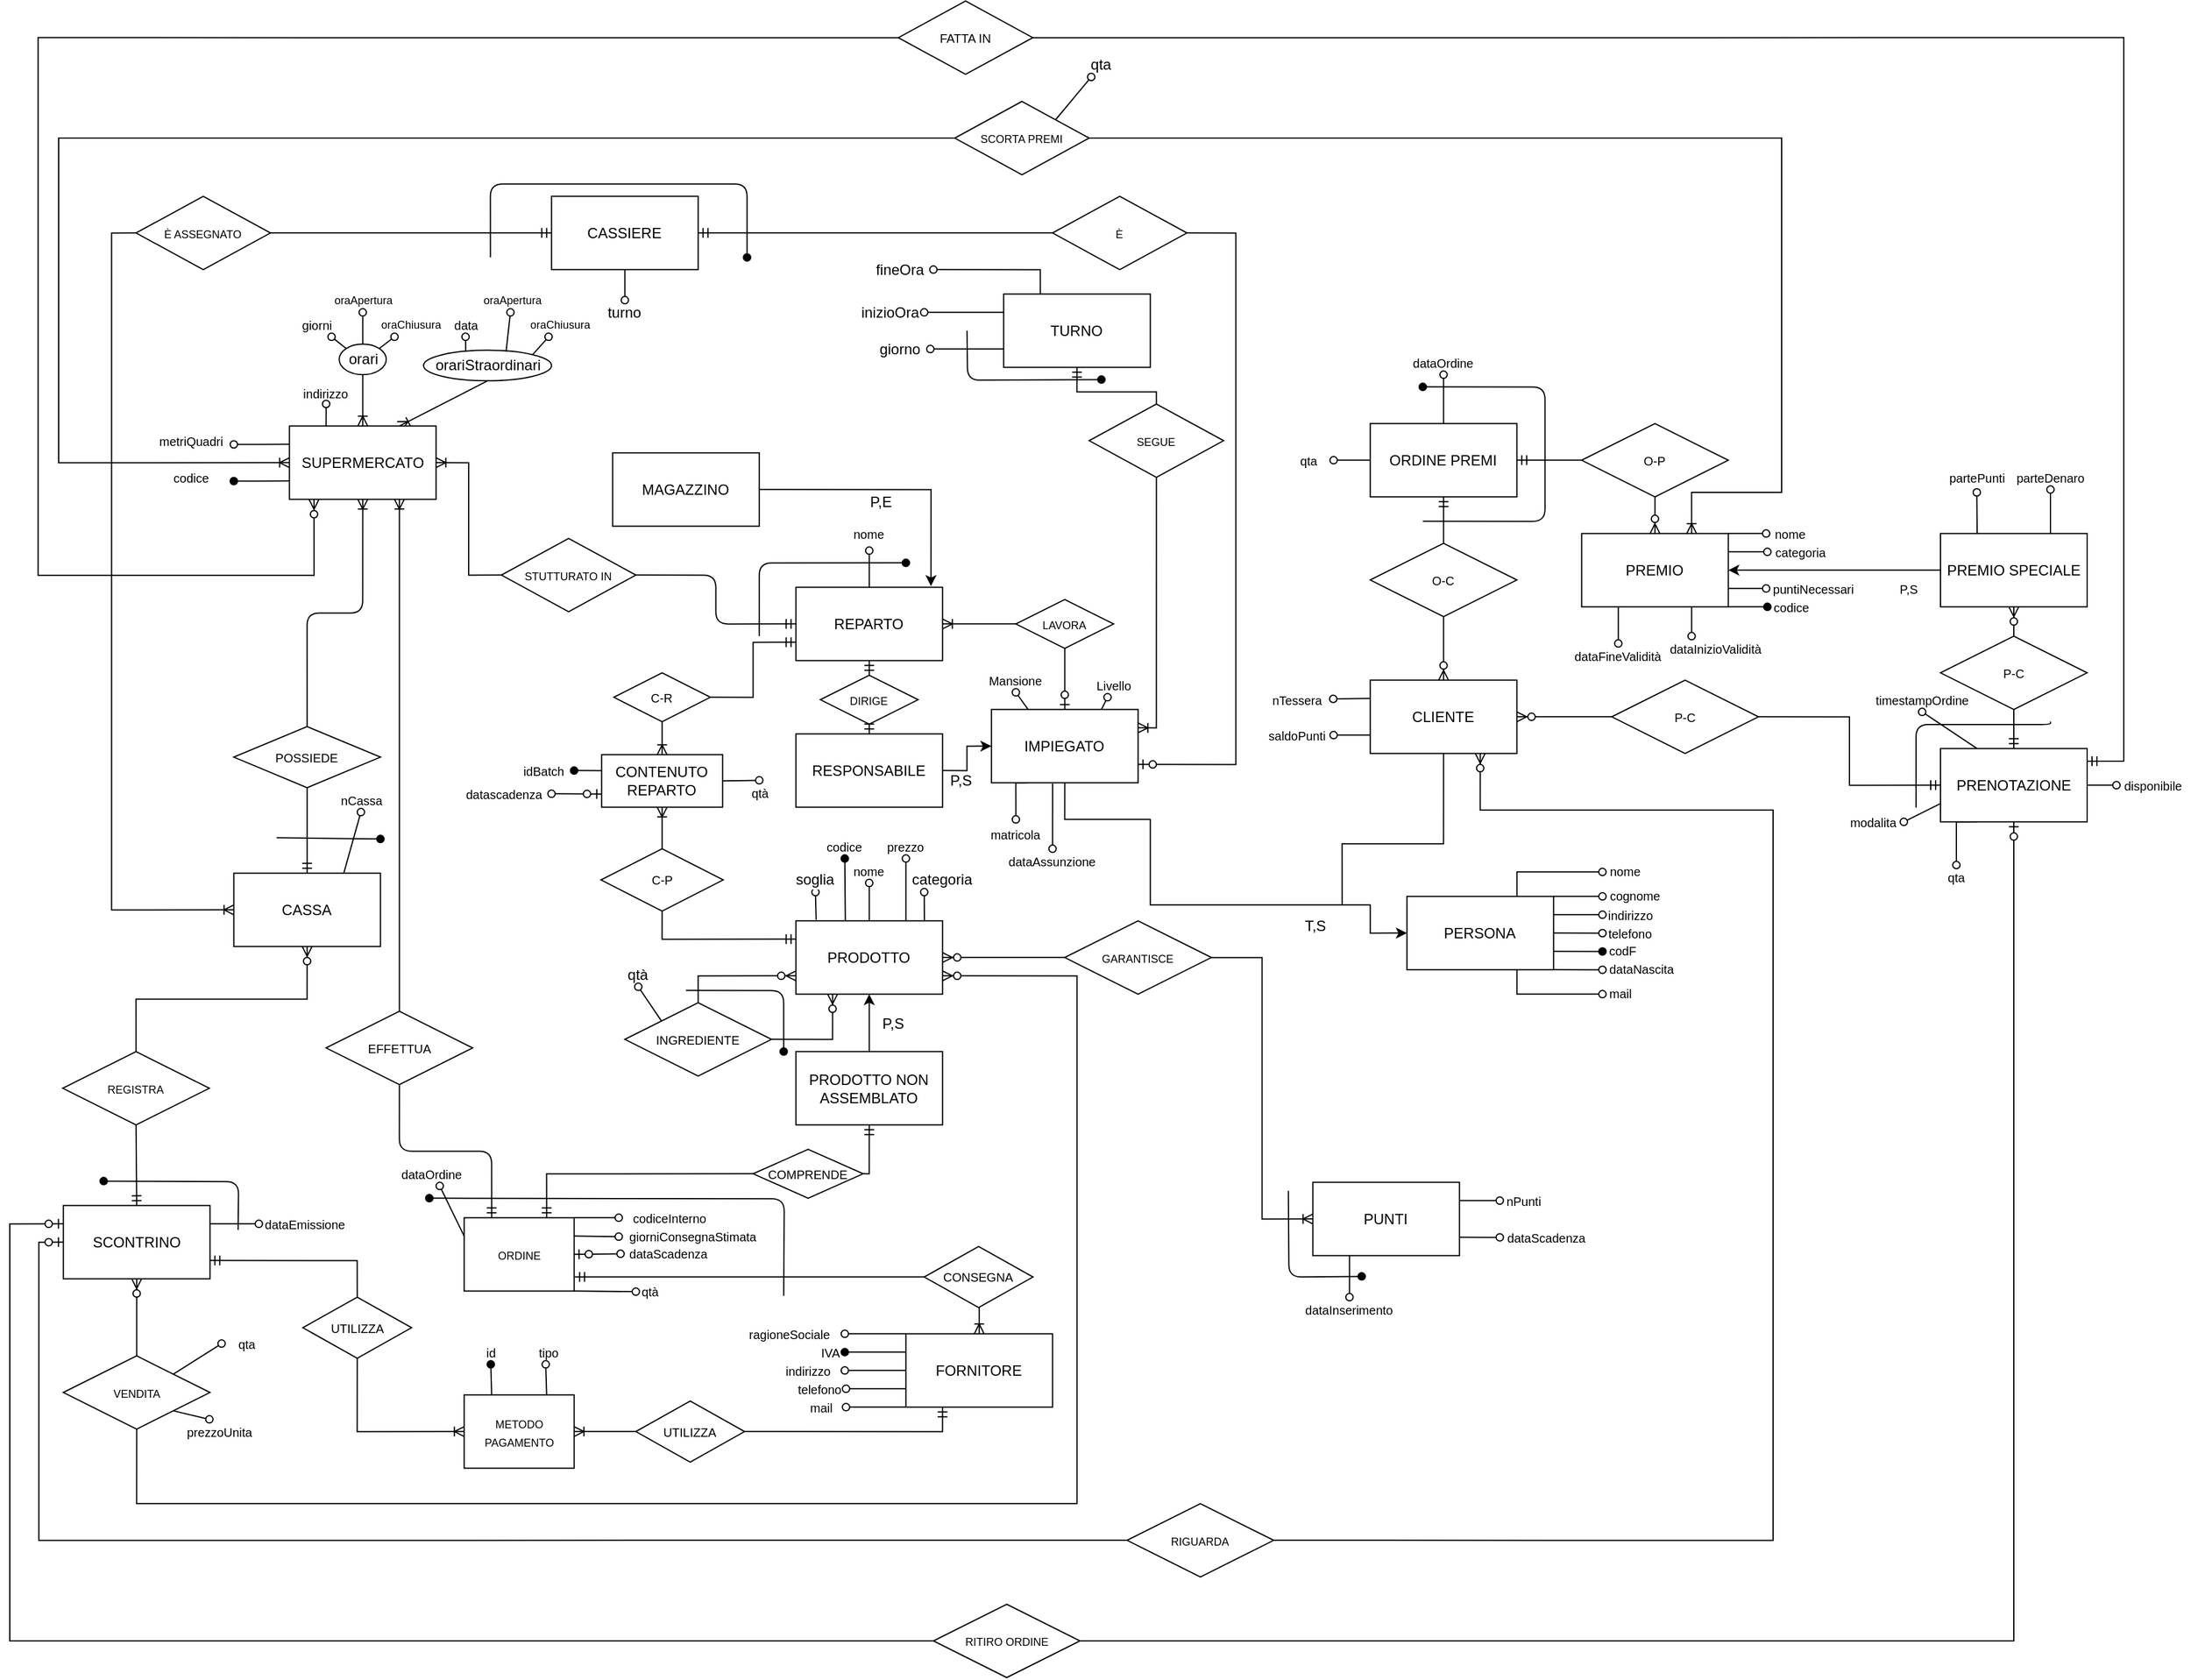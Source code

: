 <mxfile version="13.4.5" type="device" pages="3"><diagram id="f_8roVr_r2i2-GQtTYl1" name="ER"><mxGraphModel dx="2667" dy="2287" grid="1" gridSize="10" guides="1" tooltips="1" connect="1" arrows="1" fold="1" page="1" pageScale="1" pageWidth="827" pageHeight="1169" math="0" shadow="0"><root><mxCell id="0"/><mxCell id="1" parent="0"/><mxCell id="rnCaRp83NCI9WA69BwAB-1" style="edgeStyle=orthogonalEdgeStyle;rounded=1;orthogonalLoop=1;jettySize=auto;html=1;exitX=0.5;exitY=1;exitDx=0;exitDy=0;entryX=0.5;entryY=0;entryDx=0;entryDy=0;endArrow=none;endFill=0;startArrow=ERoneToMany;startFill=0;" parent="1" source="rnCaRp83NCI9WA69BwAB-8" target="rnCaRp83NCI9WA69BwAB-59" edge="1"><mxGeometry relative="1" as="geometry"/></mxCell><mxCell id="rnCaRp83NCI9WA69BwAB-2" style="rounded=0;orthogonalLoop=1;jettySize=auto;html=1;exitX=0.25;exitY=0;exitDx=0;exitDy=0;startArrow=none;startFill=0;endArrow=oval;endFill=0;entryX=0.511;entryY=0.948;entryDx=0;entryDy=0;entryPerimeter=0;" parent="1" source="rnCaRp83NCI9WA69BwAB-8" target="rnCaRp83NCI9WA69BwAB-85" edge="1"><mxGeometry relative="1" as="geometry"><mxPoint x="98.838" y="175.674" as="targetPoint"/></mxGeometry></mxCell><mxCell id="rnCaRp83NCI9WA69BwAB-3" style="rounded=0;orthogonalLoop=1;jettySize=auto;html=1;exitX=0.5;exitY=0;exitDx=0;exitDy=0;startArrow=ERoneToMany;startFill=0;endArrow=none;endFill=0;entryX=0.5;entryY=1;entryDx=0;entryDy=0;" parent="1" source="rnCaRp83NCI9WA69BwAB-8" target="rnCaRp83NCI9WA69BwAB-206" edge="1"><mxGeometry relative="1" as="geometry"><mxPoint x="158.838" y="175.674" as="targetPoint"/></mxGeometry></mxCell><mxCell id="rnCaRp83NCI9WA69BwAB-4" style="rounded=0;orthogonalLoop=1;jettySize=auto;html=1;exitX=0.75;exitY=0;exitDx=0;exitDy=0;startArrow=ERoneToMany;startFill=0;endArrow=none;endFill=0;entryX=0.5;entryY=1;entryDx=0;entryDy=0;" parent="1" source="rnCaRp83NCI9WA69BwAB-8" target="rnCaRp83NCI9WA69BwAB-207" edge="1"><mxGeometry relative="1" as="geometry"><mxPoint x="243.338" y="197.674" as="targetPoint"/></mxGeometry></mxCell><mxCell id="rnCaRp83NCI9WA69BwAB-5" style="rounded=1;orthogonalLoop=1;jettySize=auto;html=1;exitX=0.75;exitY=1;exitDx=0;exitDy=0;entryX=0.5;entryY=0;entryDx=0;entryDy=0;startArrow=ERoneToMany;startFill=0;endArrow=none;endFill=0;fontColor=#000000;edgeStyle=orthogonalEdgeStyle;" parent="1" source="rnCaRp83NCI9WA69BwAB-8" target="rnCaRp83NCI9WA69BwAB-191" edge="1"><mxGeometry relative="1" as="geometry"/></mxCell><mxCell id="rnCaRp83NCI9WA69BwAB-6" style="edgeStyle=orthogonalEdgeStyle;rounded=0;orthogonalLoop=1;jettySize=auto;html=1;exitX=0;exitY=0.25;exitDx=0;exitDy=0;startArrow=none;startFill=0;endArrow=oval;endFill=0;fontSize=9;" parent="1" source="rnCaRp83NCI9WA69BwAB-8" edge="1"><mxGeometry relative="1" as="geometry"><mxPoint x="53.338" y="230.785" as="targetPoint"/></mxGeometry></mxCell><mxCell id="rnCaRp83NCI9WA69BwAB-7" style="edgeStyle=orthogonalEdgeStyle;rounded=0;orthogonalLoop=1;jettySize=auto;html=1;exitX=0;exitY=0.75;exitDx=0;exitDy=0;startArrow=none;startFill=0;endArrow=oval;endFill=1;fontSize=9;" parent="1" source="rnCaRp83NCI9WA69BwAB-8" edge="1"><mxGeometry relative="1" as="geometry"><mxPoint x="53.338" y="260.785" as="targetPoint"/></mxGeometry></mxCell><mxCell id="HaynP2Psiwyh9fgAfcIe-18" style="edgeStyle=orthogonalEdgeStyle;rounded=0;orthogonalLoop=1;jettySize=auto;html=1;exitX=0;exitY=0.5;exitDx=0;exitDy=0;entryX=0;entryY=0.5;entryDx=0;entryDy=0;startArrow=ERoneToMany;startFill=0;endArrow=none;endFill=0;" parent="1" source="rnCaRp83NCI9WA69BwAB-8" target="HaynP2Psiwyh9fgAfcIe-17" edge="1"><mxGeometry relative="1" as="geometry"><Array as="points"><mxPoint x="-90" y="246"/><mxPoint x="-90" y="-20"/></Array></mxGeometry></mxCell><mxCell id="rnCaRp83NCI9WA69BwAB-8" value="SUPERMERCATO" style="rounded=0;whiteSpace=wrap;html=1;" parent="1" vertex="1"><mxGeometry x="98.838" y="215.674" width="120" height="60" as="geometry"/></mxCell><mxCell id="rnCaRp83NCI9WA69BwAB-9" style="edgeStyle=none;rounded=0;orthogonalLoop=1;jettySize=auto;html=1;exitX=0.75;exitY=0;exitDx=0;exitDy=0;startArrow=none;startFill=0;endArrow=oval;endFill=0;entryX=0.5;entryY=1;entryDx=0;entryDy=0;" parent="1" source="rnCaRp83NCI9WA69BwAB-10" target="rnCaRp83NCI9WA69BwAB-88" edge="1"><mxGeometry relative="1" as="geometry"><mxPoint x="153.338" y="531.674" as="targetPoint"/></mxGeometry></mxCell><mxCell id="rnCaRp83NCI9WA69BwAB-10" value="CASSA" style="rounded=0;whiteSpace=wrap;html=1;" parent="1" vertex="1"><mxGeometry x="53.338" y="581.674" width="120" height="60" as="geometry"/></mxCell><mxCell id="rnCaRp83NCI9WA69BwAB-11" style="edgeStyle=none;rounded=0;orthogonalLoop=1;jettySize=auto;html=1;exitX=0.5;exitY=0;exitDx=0;exitDy=0;startArrow=none;startFill=0;endArrow=oval;endFill=0;" parent="1" source="rnCaRp83NCI9WA69BwAB-12" edge="1"><mxGeometry relative="1" as="geometry"><mxPoint x="573.338" y="317.674" as="targetPoint"/></mxGeometry></mxCell><mxCell id="rnCaRp83NCI9WA69BwAB-12" value="REPARTO" style="rounded=0;whiteSpace=wrap;html=1;" parent="1" vertex="1"><mxGeometry x="513.338" y="347.674" width="120" height="60" as="geometry"/></mxCell><mxCell id="rnCaRp83NCI9WA69BwAB-13" style="edgeStyle=orthogonalEdgeStyle;rounded=0;orthogonalLoop=1;jettySize=auto;html=1;exitX=0.5;exitY=0;exitDx=0;exitDy=0;entryX=0.5;entryY=1;entryDx=0;entryDy=0;endArrow=none;endFill=0;startArrow=ERzeroToOne;startFill=1;" parent="1" source="rnCaRp83NCI9WA69BwAB-18" target="rnCaRp83NCI9WA69BwAB-66" edge="1"><mxGeometry relative="1" as="geometry"/></mxCell><mxCell id="rnCaRp83NCI9WA69BwAB-14" style="edgeStyle=none;rounded=0;orthogonalLoop=1;jettySize=auto;html=1;exitX=0.417;exitY=1.011;exitDx=0;exitDy=0;startArrow=none;startFill=0;endArrow=oval;endFill=0;fontSize=10;entryX=0.5;entryY=0;entryDx=0;entryDy=0;exitPerimeter=0;" parent="1" source="rnCaRp83NCI9WA69BwAB-18" target="rnCaRp83NCI9WA69BwAB-96" edge="1"><mxGeometry relative="1" as="geometry"><mxPoint x="683.338" y="527.674" as="targetPoint"/></mxGeometry></mxCell><mxCell id="rnCaRp83NCI9WA69BwAB-15" style="edgeStyle=orthogonalEdgeStyle;rounded=0;orthogonalLoop=1;jettySize=auto;html=1;exitX=1;exitY=0.25;exitDx=0;exitDy=0;entryX=0.5;entryY=1;entryDx=0;entryDy=0;endArrow=none;endFill=0;startArrow=ERoneToMany;startFill=0;" parent="1" source="rnCaRp83NCI9WA69BwAB-18" target="rnCaRp83NCI9WA69BwAB-138" edge="1"><mxGeometry relative="1" as="geometry"><Array as="points"><mxPoint x="808.338" y="462.674"/></Array></mxGeometry></mxCell><mxCell id="rnCaRp83NCI9WA69BwAB-16" style="edgeStyle=orthogonalEdgeStyle;rounded=0;orthogonalLoop=1;jettySize=auto;html=1;exitX=1;exitY=0.75;exitDx=0;exitDy=0;entryX=1;entryY=0.5;entryDx=0;entryDy=0;startArrow=ERzeroToOne;startFill=1;endArrow=none;endFill=0;" parent="1" source="rnCaRp83NCI9WA69BwAB-18" target="rnCaRp83NCI9WA69BwAB-197" edge="1"><mxGeometry relative="1" as="geometry"><Array as="points"><mxPoint x="873.338" y="492.674"/><mxPoint x="873.338" y="57.674"/></Array></mxGeometry></mxCell><mxCell id="rnCaRp83NCI9WA69BwAB-17" style="edgeStyle=orthogonalEdgeStyle;rounded=0;orthogonalLoop=1;jettySize=auto;html=1;exitX=0.25;exitY=1;exitDx=0;exitDy=0;startArrow=none;startFill=0;endArrow=oval;endFill=0;" parent="1" source="rnCaRp83NCI9WA69BwAB-18" edge="1"><mxGeometry relative="1" as="geometry"><mxPoint x="693.338" y="537.674" as="targetPoint"/></mxGeometry></mxCell><mxCell id="rnCaRp83NCI9WA69BwAB-18" value="IMPIEGATO" style="rounded=0;whiteSpace=wrap;html=1;" parent="1" vertex="1"><mxGeometry x="673.338" y="447.674" width="120" height="60" as="geometry"/></mxCell><mxCell id="rnCaRp83NCI9WA69BwAB-19" style="rounded=0;orthogonalLoop=1;jettySize=auto;html=1;exitX=0;exitY=0.5;exitDx=0;exitDy=0;entryX=0.5;entryY=1;entryDx=0;entryDy=0;endArrow=none;endFill=0;startArrow=classic;startFill=1;edgeStyle=orthogonalEdgeStyle;" parent="1" source="rnCaRp83NCI9WA69BwAB-28" target="rnCaRp83NCI9WA69BwAB-18" edge="1"><mxGeometry relative="1" as="geometry"><mxPoint x="830.368" y="580.674" as="targetPoint"/><Array as="points"><mxPoint x="983.338" y="630.674"/><mxPoint x="983.338" y="607.674"/><mxPoint x="803.338" y="607.674"/><mxPoint x="803.338" y="537.674"/><mxPoint x="733.338" y="537.674"/></Array></mxGeometry></mxCell><mxCell id="rnCaRp83NCI9WA69BwAB-20" style="rounded=0;orthogonalLoop=1;jettySize=auto;html=1;entryX=0.5;entryY=1;entryDx=0;entryDy=0;endArrow=none;endFill=0;edgeStyle=orthogonalEdgeStyle;" parent="1" target="rnCaRp83NCI9WA69BwAB-32" edge="1"><mxGeometry relative="1" as="geometry"><mxPoint x="960.338" y="607.674" as="sourcePoint"/><Array as="points"><mxPoint x="960.338" y="557.674"/><mxPoint x="1043.338" y="557.674"/></Array><mxPoint x="1130.368" y="520.674" as="targetPoint"/></mxGeometry></mxCell><mxCell id="rnCaRp83NCI9WA69BwAB-21" style="edgeStyle=none;rounded=0;orthogonalLoop=1;jettySize=auto;html=1;exitX=1;exitY=0;exitDx=0;exitDy=0;startArrow=none;startFill=0;endArrow=oval;endFill=0;" parent="1" source="rnCaRp83NCI9WA69BwAB-28" edge="1"><mxGeometry relative="1" as="geometry"><mxPoint x="1173.368" y="600.674" as="targetPoint"/></mxGeometry></mxCell><mxCell id="rnCaRp83NCI9WA69BwAB-22" style="edgeStyle=none;rounded=0;orthogonalLoop=1;jettySize=auto;html=1;exitX=1;exitY=0.25;exitDx=0;exitDy=0;startArrow=none;startFill=0;endArrow=oval;endFill=0;" parent="1" source="rnCaRp83NCI9WA69BwAB-28" edge="1"><mxGeometry relative="1" as="geometry"><mxPoint x="1173.368" y="615.674" as="targetPoint"/><Array as="points"><mxPoint x="1153.368" y="615.674"/></Array></mxGeometry></mxCell><mxCell id="rnCaRp83NCI9WA69BwAB-23" style="edgeStyle=none;rounded=0;orthogonalLoop=1;jettySize=auto;html=1;exitX=1;exitY=0.5;exitDx=0;exitDy=0;startArrow=none;startFill=0;endArrow=oval;endFill=0;" parent="1" source="rnCaRp83NCI9WA69BwAB-28" edge="1"><mxGeometry relative="1" as="geometry"><mxPoint x="1173.368" y="630.785" as="targetPoint"/></mxGeometry></mxCell><mxCell id="rnCaRp83NCI9WA69BwAB-24" style="edgeStyle=none;rounded=0;orthogonalLoop=1;jettySize=auto;html=1;exitX=1;exitY=0.75;exitDx=0;exitDy=0;startArrow=none;startFill=0;endArrow=oval;endFill=1;" parent="1" source="rnCaRp83NCI9WA69BwAB-28" edge="1"><mxGeometry relative="1" as="geometry"><mxPoint x="1173.368" y="645.785" as="targetPoint"/></mxGeometry></mxCell><mxCell id="rnCaRp83NCI9WA69BwAB-25" style="edgeStyle=none;rounded=0;orthogonalLoop=1;jettySize=auto;html=1;exitX=1;exitY=1;exitDx=0;exitDy=0;startArrow=none;startFill=0;endArrow=oval;endFill=0;" parent="1" source="rnCaRp83NCI9WA69BwAB-28" edge="1"><mxGeometry relative="1" as="geometry"><mxPoint x="1173.368" y="660.785" as="targetPoint"/></mxGeometry></mxCell><mxCell id="rnCaRp83NCI9WA69BwAB-26" style="edgeStyle=none;rounded=0;orthogonalLoop=1;jettySize=auto;html=1;exitX=0.75;exitY=1;exitDx=0;exitDy=0;startArrow=none;startFill=0;endArrow=oval;endFill=0;fontSize=10;" parent="1" source="rnCaRp83NCI9WA69BwAB-28" edge="1"><mxGeometry relative="1" as="geometry"><mxPoint x="1173.368" y="680.674" as="targetPoint"/><Array as="points"><mxPoint x="1103.368" y="680.674"/></Array></mxGeometry></mxCell><mxCell id="rnCaRp83NCI9WA69BwAB-27" style="edgeStyle=none;rounded=0;orthogonalLoop=1;jettySize=auto;html=1;exitX=0.75;exitY=0;exitDx=0;exitDy=0;startArrow=none;startFill=0;endArrow=oval;endFill=0;fontSize=10;" parent="1" source="rnCaRp83NCI9WA69BwAB-28" edge="1"><mxGeometry relative="1" as="geometry"><mxPoint x="1173.368" y="580.674" as="targetPoint"/><Array as="points"><mxPoint x="1103.368" y="580.674"/></Array></mxGeometry></mxCell><mxCell id="rnCaRp83NCI9WA69BwAB-28" value="PERSONA" style="rounded=0;whiteSpace=wrap;html=1;" parent="1" vertex="1"><mxGeometry x="1013.368" y="600.674" width="120" height="60" as="geometry"/></mxCell><mxCell id="rnCaRp83NCI9WA69BwAB-29" style="edgeStyle=orthogonalEdgeStyle;rounded=0;orthogonalLoop=1;jettySize=auto;html=1;exitX=0.75;exitY=1;exitDx=0;exitDy=0;entryX=1;entryY=0.5;entryDx=0;entryDy=0;endArrow=none;endFill=0;startArrow=ERzeroToMany;startFill=1;" parent="1" source="rnCaRp83NCI9WA69BwAB-32" target="rnCaRp83NCI9WA69BwAB-82" edge="1"><mxGeometry relative="1" as="geometry"><Array as="points"><mxPoint x="1073" y="530"/><mxPoint x="1313" y="530"/><mxPoint x="1313" y="1128"/></Array></mxGeometry></mxCell><mxCell id="rnCaRp83NCI9WA69BwAB-30" style="edgeStyle=none;rounded=0;orthogonalLoop=1;jettySize=auto;html=1;exitX=0;exitY=0.25;exitDx=0;exitDy=0;startArrow=none;startFill=0;endArrow=oval;endFill=0;fontSize=10;entryX=0.995;entryY=0.468;entryDx=0;entryDy=0;entryPerimeter=0;" parent="1" source="rnCaRp83NCI9WA69BwAB-32" target="rnCaRp83NCI9WA69BwAB-110" edge="1"><mxGeometry relative="1" as="geometry"><mxPoint x="873.338" y="438.604" as="targetPoint"/></mxGeometry></mxCell><mxCell id="rnCaRp83NCI9WA69BwAB-31" style="edgeStyle=none;rounded=0;orthogonalLoop=1;jettySize=auto;html=1;exitX=0;exitY=0.75;exitDx=0;exitDy=0;startArrow=none;startFill=0;endArrow=oval;endFill=0;fontSize=10;" parent="1" source="rnCaRp83NCI9WA69BwAB-32" target="rnCaRp83NCI9WA69BwAB-111" edge="1"><mxGeometry relative="1" as="geometry"><mxPoint x="953.338" y="468.674" as="targetPoint"/></mxGeometry></mxCell><mxCell id="rnCaRp83NCI9WA69BwAB-32" value="CLIENTE" style="rounded=0;whiteSpace=wrap;html=1;" parent="1" vertex="1"><mxGeometry x="983.338" y="423.674" width="120" height="60" as="geometry"/></mxCell><mxCell id="rnCaRp83NCI9WA69BwAB-33" style="rounded=0;orthogonalLoop=1;jettySize=auto;html=1;exitX=0;exitY=0;exitDx=0;exitDy=0;startArrow=none;startFill=0;endArrow=oval;endFill=0;fontSize=10;entryX=1;entryY=0.5;entryDx=0;entryDy=0;" parent="1" source="rnCaRp83NCI9WA69BwAB-39" target="rnCaRp83NCI9WA69BwAB-105" edge="1"><mxGeometry relative="1" as="geometry"><mxPoint x="563.338" y="958.744" as="targetPoint"/></mxGeometry></mxCell><mxCell id="rnCaRp83NCI9WA69BwAB-34" style="edgeStyle=none;rounded=0;orthogonalLoop=1;jettySize=auto;html=1;exitX=0;exitY=0.25;exitDx=0;exitDy=0;startArrow=none;startFill=0;endArrow=oval;endFill=1;fontSize=10;entryX=1;entryY=0.5;entryDx=0;entryDy=0;" parent="1" source="rnCaRp83NCI9WA69BwAB-39" target="rnCaRp83NCI9WA69BwAB-106" edge="1"><mxGeometry relative="1" as="geometry"><mxPoint x="563.338" y="973.628" as="targetPoint"/></mxGeometry></mxCell><mxCell id="rnCaRp83NCI9WA69BwAB-35" style="edgeStyle=none;rounded=0;orthogonalLoop=1;jettySize=auto;html=1;exitX=0;exitY=0.5;exitDx=0;exitDy=0;startArrow=none;startFill=0;endArrow=oval;endFill=0;fontSize=10;entryX=1;entryY=0.5;entryDx=0;entryDy=0;" parent="1" source="rnCaRp83NCI9WA69BwAB-39" target="rnCaRp83NCI9WA69BwAB-107" edge="1"><mxGeometry relative="1" as="geometry"><mxPoint x="563.338" y="988.744" as="targetPoint"/></mxGeometry></mxCell><mxCell id="rnCaRp83NCI9WA69BwAB-36" style="edgeStyle=none;rounded=0;orthogonalLoop=1;jettySize=auto;html=1;exitX=0;exitY=0.75;exitDx=0;exitDy=0;startArrow=none;startFill=0;endArrow=oval;endFill=0;fontSize=10;entryX=1;entryY=0.5;entryDx=0;entryDy=0;" parent="1" source="rnCaRp83NCI9WA69BwAB-39" target="rnCaRp83NCI9WA69BwAB-108" edge="1"><mxGeometry relative="1" as="geometry"><mxPoint x="563.338" y="1003.674" as="targetPoint"/></mxGeometry></mxCell><mxCell id="rnCaRp83NCI9WA69BwAB-37" style="edgeStyle=none;rounded=0;orthogonalLoop=1;jettySize=auto;html=1;exitX=0;exitY=1;exitDx=0;exitDy=0;startArrow=none;startFill=0;endArrow=oval;endFill=0;fontSize=10;entryX=1;entryY=0.5;entryDx=0;entryDy=0;align=left;" parent="1" source="rnCaRp83NCI9WA69BwAB-39" target="rnCaRp83NCI9WA69BwAB-109" edge="1"><mxGeometry relative="1" as="geometry"><mxPoint x="563.338" y="1018.744" as="targetPoint"/></mxGeometry></mxCell><mxCell id="rnCaRp83NCI9WA69BwAB-38" style="edgeStyle=orthogonalEdgeStyle;rounded=0;orthogonalLoop=1;jettySize=auto;html=1;exitX=0.25;exitY=1;exitDx=0;exitDy=0;endArrow=none;endFill=0;fontColor=#000000;entryX=1;entryY=0.5;entryDx=0;entryDy=0;startArrow=ERmandOne;startFill=0;" parent="1" source="rnCaRp83NCI9WA69BwAB-39" target="rnCaRp83NCI9WA69BwAB-227" edge="1"><mxGeometry relative="1" as="geometry"><mxPoint x="633.338" y="1045.674" as="targetPoint"/></mxGeometry></mxCell><mxCell id="rnCaRp83NCI9WA69BwAB-39" value="FORNITORE" style="rounded=0;whiteSpace=wrap;html=1;" parent="1" vertex="1"><mxGeometry x="603.338" y="958.674" width="120" height="60" as="geometry"/></mxCell><mxCell id="rnCaRp83NCI9WA69BwAB-40" style="edgeStyle=orthogonalEdgeStyle;rounded=0;orthogonalLoop=1;jettySize=auto;html=1;exitX=0.5;exitY=1;exitDx=0;exitDy=0;entryX=0.5;entryY=0;entryDx=0;entryDy=0;endArrow=none;endFill=0;startArrow=classic;startFill=1;" parent="1" source="rnCaRp83NCI9WA69BwAB-48" target="rnCaRp83NCI9WA69BwAB-49" edge="1"><mxGeometry relative="1" as="geometry"/></mxCell><mxCell id="rnCaRp83NCI9WA69BwAB-41" style="edgeStyle=none;rounded=0;orthogonalLoop=1;jettySize=auto;html=1;exitX=0.337;exitY=-0.008;exitDx=0;exitDy=0;startArrow=none;startFill=0;endArrow=oval;endFill=1;fontSize=10;entryX=0.5;entryY=1;entryDx=0;entryDy=0;exitPerimeter=0;" parent="1" source="rnCaRp83NCI9WA69BwAB-48" target="rnCaRp83NCI9WA69BwAB-100" edge="1"><mxGeometry relative="1" as="geometry"><mxPoint x="473.338" y="587.674" as="targetPoint"/></mxGeometry></mxCell><mxCell id="rnCaRp83NCI9WA69BwAB-42" style="edgeStyle=none;rounded=0;orthogonalLoop=1;jettySize=auto;html=1;exitX=0.5;exitY=0;exitDx=0;exitDy=0;startArrow=none;startFill=0;endArrow=oval;endFill=0;fontSize=10;entryX=0.5;entryY=1;entryDx=0;entryDy=0;" parent="1" source="rnCaRp83NCI9WA69BwAB-48" target="rnCaRp83NCI9WA69BwAB-101" edge="1"><mxGeometry relative="1" as="geometry"><mxPoint x="523.338" y="587.674" as="targetPoint"/></mxGeometry></mxCell><mxCell id="rnCaRp83NCI9WA69BwAB-43" style="edgeStyle=none;rounded=0;orthogonalLoop=1;jettySize=auto;html=1;exitX=0.75;exitY=0;exitDx=0;exitDy=0;startArrow=none;startFill=0;endArrow=oval;endFill=0;fontSize=10;entryX=0.5;entryY=1;entryDx=0;entryDy=0;" parent="1" source="rnCaRp83NCI9WA69BwAB-48" target="rnCaRp83NCI9WA69BwAB-102" edge="1"><mxGeometry relative="1" as="geometry"><mxPoint x="613.338" y="587.674" as="targetPoint"/></mxGeometry></mxCell><mxCell id="rnCaRp83NCI9WA69BwAB-44" style="edgeStyle=orthogonalEdgeStyle;rounded=0;orthogonalLoop=1;jettySize=auto;html=1;exitX=0.25;exitY=1;exitDx=0;exitDy=0;entryX=1;entryY=0.5;entryDx=0;entryDy=0;startArrow=ERzeroToMany;startFill=1;endArrow=none;endFill=0;fontSize=10;" parent="1" source="rnCaRp83NCI9WA69BwAB-48" target="rnCaRp83NCI9WA69BwAB-104" edge="1"><mxGeometry relative="1" as="geometry"/></mxCell><mxCell id="rnCaRp83NCI9WA69BwAB-45" style="edgeStyle=orthogonalEdgeStyle;rounded=0;orthogonalLoop=1;jettySize=auto;html=1;exitX=0;exitY=0.75;exitDx=0;exitDy=0;entryX=0.5;entryY=0;entryDx=0;entryDy=0;startArrow=ERzeroToMany;startFill=1;endArrow=none;endFill=0;fontSize=10;" parent="1" source="rnCaRp83NCI9WA69BwAB-48" target="rnCaRp83NCI9WA69BwAB-104" edge="1"><mxGeometry relative="1" as="geometry"/></mxCell><mxCell id="rnCaRp83NCI9WA69BwAB-46" style="edgeStyle=none;rounded=0;orthogonalLoop=1;jettySize=auto;html=1;endArrow=oval;endFill=0;fontColor=#000000;entryX=0.25;entryY=1;entryDx=0;entryDy=0;exitX=0.876;exitY=0.005;exitDx=0;exitDy=0;exitPerimeter=0;" parent="1" source="rnCaRp83NCI9WA69BwAB-48" target="rnCaRp83NCI9WA69BwAB-118" edge="1"><mxGeometry relative="1" as="geometry"><mxPoint x="673.338" y="597.674" as="targetPoint"/><mxPoint x="623.338" y="597.674" as="sourcePoint"/></mxGeometry></mxCell><mxCell id="rnCaRp83NCI9WA69BwAB-47" style="edgeStyle=none;rounded=0;orthogonalLoop=1;jettySize=auto;html=1;exitX=0.138;exitY=-0.015;exitDx=0;exitDy=0;startArrow=none;startFill=0;endArrow=oval;endFill=0;entryX=0.5;entryY=1;entryDx=0;entryDy=0;exitPerimeter=0;" parent="1" source="rnCaRp83NCI9WA69BwAB-48" target="rnCaRp83NCI9WA69BwAB-117" edge="1"><mxGeometry relative="1" as="geometry"><mxPoint x="673.338" y="627.674" as="targetPoint"/></mxGeometry></mxCell><mxCell id="rnCaRp83NCI9WA69BwAB-48" value="PRODOTTO&lt;br&gt;" style="rounded=0;whiteSpace=wrap;html=1;" parent="1" vertex="1"><mxGeometry x="513.338" y="620.674" width="120" height="60" as="geometry"/></mxCell><mxCell id="rnCaRp83NCI9WA69BwAB-49" value="PRODOTTO NON&lt;br&gt;ASSEMBLATO" style="rounded=0;whiteSpace=wrap;html=1;" parent="1" vertex="1"><mxGeometry x="513.338" y="727.674" width="120" height="60" as="geometry"/></mxCell><mxCell id="rnCaRp83NCI9WA69BwAB-50" style="edgeStyle=none;rounded=0;orthogonalLoop=1;jettySize=auto;html=1;exitX=0.25;exitY=1;exitDx=0;exitDy=0;startArrow=none;startFill=0;endArrow=oval;endFill=0;fontSize=10;entryX=0.5;entryY=0;entryDx=0;entryDy=0;" parent="1" source="rnCaRp83NCI9WA69BwAB-53" target="rnCaRp83NCI9WA69BwAB-113" edge="1"><mxGeometry relative="1" as="geometry"><mxPoint x="966.338" y="921.674" as="targetPoint"/></mxGeometry></mxCell><mxCell id="rnCaRp83NCI9WA69BwAB-51" style="edgeStyle=orthogonalEdgeStyle;rounded=0;orthogonalLoop=1;jettySize=auto;html=1;exitX=1;exitY=0.25;exitDx=0;exitDy=0;startArrow=none;startFill=0;endArrow=oval;endFill=0;fontSize=10;entryX=0;entryY=0.5;entryDx=0;entryDy=0;" parent="1" source="rnCaRp83NCI9WA69BwAB-53" target="rnCaRp83NCI9WA69BwAB-114" edge="1"><mxGeometry relative="1" as="geometry"><mxPoint x="1086.338" y="849.628" as="targetPoint"/></mxGeometry></mxCell><mxCell id="rnCaRp83NCI9WA69BwAB-52" style="edgeStyle=orthogonalEdgeStyle;rounded=0;orthogonalLoop=1;jettySize=auto;html=1;exitX=1;exitY=0.75;exitDx=0;exitDy=0;startArrow=none;startFill=0;endArrow=oval;endFill=0;fontSize=10;fillColor=#f8cecc;strokeColor=#000000;" parent="1" source="rnCaRp83NCI9WA69BwAB-53" target="rnCaRp83NCI9WA69BwAB-115" edge="1"><mxGeometry relative="1" as="geometry"><mxPoint x="1086.338" y="879.628" as="targetPoint"/></mxGeometry></mxCell><mxCell id="rnCaRp83NCI9WA69BwAB-53" value="PUNTI" style="rounded=0;whiteSpace=wrap;html=1;" parent="1" vertex="1"><mxGeometry x="936.338" y="834.674" width="120" height="60" as="geometry"/></mxCell><mxCell id="rnCaRp83NCI9WA69BwAB-54" style="edgeStyle=orthogonalEdgeStyle;rounded=0;orthogonalLoop=1;jettySize=auto;html=1;exitX=0;exitY=0.5;exitDx=0;exitDy=0;entryX=0;entryY=0.5;entryDx=0;entryDy=0;endArrow=none;endFill=0;startArrow=ERzeroToOne;startFill=1;" parent="1" source="rnCaRp83NCI9WA69BwAB-57" target="rnCaRp83NCI9WA69BwAB-82" edge="1"><mxGeometry relative="1" as="geometry"/></mxCell><mxCell id="rnCaRp83NCI9WA69BwAB-55" style="edgeStyle=none;rounded=0;orthogonalLoop=1;jettySize=auto;html=1;exitX=1;exitY=0.25;exitDx=0;exitDy=0;startArrow=none;startFill=0;endArrow=oval;endFill=0;fontSize=10;fontColor=#FF0000;entryX=0;entryY=0.5;entryDx=0;entryDy=0;" parent="1" source="rnCaRp83NCI9WA69BwAB-57" target="rnCaRp83NCI9WA69BwAB-116" edge="1"><mxGeometry relative="1" as="geometry"><mxPoint x="101.838" y="871.742" as="targetPoint"/></mxGeometry></mxCell><mxCell id="rnCaRp83NCI9WA69BwAB-56" style="edgeStyle=orthogonalEdgeStyle;rounded=0;orthogonalLoop=1;jettySize=auto;html=1;exitX=1;exitY=0.75;exitDx=0;exitDy=0;entryX=0.5;entryY=0;entryDx=0;entryDy=0;startArrow=ERmandOne;startFill=0;endArrow=none;endFill=0;" parent="1" source="rnCaRp83NCI9WA69BwAB-57" target="rnCaRp83NCI9WA69BwAB-228" edge="1"><mxGeometry relative="1" as="geometry"/></mxCell><mxCell id="rnCaRp83NCI9WA69BwAB-57" value="SCONTRINO" style="rounded=0;whiteSpace=wrap;html=1;" parent="1" vertex="1"><mxGeometry x="-86.162" y="853.674" width="120" height="60" as="geometry"/></mxCell><mxCell id="rnCaRp83NCI9WA69BwAB-58" style="edgeStyle=orthogonalEdgeStyle;rounded=0;orthogonalLoop=1;jettySize=auto;html=1;exitX=0.5;exitY=1;exitDx=0;exitDy=0;entryX=0.5;entryY=0;entryDx=0;entryDy=0;endArrow=ERmandOne;endFill=0;" parent="1" source="rnCaRp83NCI9WA69BwAB-59" target="rnCaRp83NCI9WA69BwAB-10" edge="1"><mxGeometry relative="1" as="geometry"/></mxCell><mxCell id="rnCaRp83NCI9WA69BwAB-59" value="&lt;font style=&quot;font-size: 10px&quot;&gt;POSSIEDE&lt;/font&gt;" style="rhombus;whiteSpace=wrap;html=1;" parent="1" vertex="1"><mxGeometry x="53.338" y="461.674" width="120" height="50" as="geometry"/></mxCell><mxCell id="rnCaRp83NCI9WA69BwAB-60" style="edgeStyle=orthogonalEdgeStyle;rounded=0;orthogonalLoop=1;jettySize=auto;html=1;exitX=0;exitY=0.5;exitDx=0;exitDy=0;entryX=1;entryY=0.5;entryDx=0;entryDy=0;startArrow=none;startFill=0;endArrow=ERoneToMany;endFill=0;" parent="1" source="rnCaRp83NCI9WA69BwAB-62" target="rnCaRp83NCI9WA69BwAB-8" edge="1"><mxGeometry relative="1" as="geometry"><mxPoint x="283.838" y="245.674" as="sourcePoint"/></mxGeometry></mxCell><mxCell id="rnCaRp83NCI9WA69BwAB-61" style="rounded=1;orthogonalLoop=1;jettySize=auto;html=1;exitX=1;exitY=0.5;exitDx=0;exitDy=0;entryX=0;entryY=0.5;entryDx=0;entryDy=0;endArrow=ERmandOne;endFill=0;edgeStyle=orthogonalEdgeStyle;" parent="1" source="rnCaRp83NCI9WA69BwAB-62" target="rnCaRp83NCI9WA69BwAB-12" edge="1"><mxGeometry relative="1" as="geometry"/></mxCell><mxCell id="rnCaRp83NCI9WA69BwAB-62" value="&lt;font style=&quot;font-size: 9px&quot;&gt;STUTTURATO IN&lt;/font&gt;" style="rhombus;whiteSpace=wrap;html=1;" parent="1" vertex="1"><mxGeometry x="272.338" y="307.674" width="110" height="60" as="geometry"/></mxCell><mxCell id="rnCaRp83NCI9WA69BwAB-63" style="edgeStyle=orthogonalEdgeStyle;rounded=0;orthogonalLoop=1;jettySize=auto;html=1;endArrow=ERoneToMany;endFill=0;" parent="1" source="rnCaRp83NCI9WA69BwAB-66" target="rnCaRp83NCI9WA69BwAB-12" edge="1"><mxGeometry relative="1" as="geometry"/></mxCell><mxCell id="rnCaRp83NCI9WA69BwAB-64" style="edgeStyle=none;rounded=0;orthogonalLoop=1;jettySize=auto;html=1;exitX=0.25;exitY=0;exitDx=0;exitDy=0;startArrow=none;startFill=0;endArrow=oval;endFill=0;fontSize=10;entryX=0.5;entryY=1;entryDx=0;entryDy=0;" parent="1" source="rnCaRp83NCI9WA69BwAB-18" target="rnCaRp83NCI9WA69BwAB-98" edge="1"><mxGeometry relative="1" as="geometry"><mxPoint x="683.338" y="327.674" as="targetPoint"/></mxGeometry></mxCell><mxCell id="rnCaRp83NCI9WA69BwAB-65" style="edgeStyle=none;rounded=0;orthogonalLoop=1;jettySize=auto;html=1;exitX=0.75;exitY=0;exitDx=0;exitDy=0;startArrow=none;startFill=0;endArrow=oval;endFill=0;fontSize=10;" parent="1" source="rnCaRp83NCI9WA69BwAB-18" target="rnCaRp83NCI9WA69BwAB-99" edge="1"><mxGeometry relative="1" as="geometry"><mxPoint x="783.338" y="327.674" as="targetPoint"/></mxGeometry></mxCell><mxCell id="rnCaRp83NCI9WA69BwAB-66" value="&lt;font style=&quot;font-size: 9px&quot;&gt;LAVORA&lt;/font&gt;" style="rhombus;whiteSpace=wrap;html=1;" parent="1" vertex="1"><mxGeometry x="693.338" y="357.674" width="80" height="40" as="geometry"/></mxCell><mxCell id="rnCaRp83NCI9WA69BwAB-67" style="rounded=0;orthogonalLoop=1;jettySize=auto;html=1;exitX=0;exitY=0.5;exitDx=0;exitDy=0;entryX=0;entryY=0.5;entryDx=0;entryDy=0;endArrow=ERoneToMany;endFill=0;edgeStyle=orthogonalEdgeStyle;" parent="1" source="rnCaRp83NCI9WA69BwAB-68" target="rnCaRp83NCI9WA69BwAB-10" edge="1"><mxGeometry relative="1" as="geometry"/></mxCell><mxCell id="rnCaRp83NCI9WA69BwAB-68" value="&lt;font style=&quot;font-size: 9px&quot;&gt;È ASSEGNATO&lt;/font&gt;" style="rhombus;whiteSpace=wrap;html=1;" parent="1" vertex="1"><mxGeometry x="-26.662" y="27.674" width="110" height="60" as="geometry"/></mxCell><mxCell id="rnCaRp83NCI9WA69BwAB-69" style="edgeStyle=orthogonalEdgeStyle;rounded=0;orthogonalLoop=1;jettySize=auto;html=1;exitX=0;exitY=0.5;exitDx=0;exitDy=0;endArrow=ERzeroToMany;endFill=1;" parent="1" source="rnCaRp83NCI9WA69BwAB-71" target="rnCaRp83NCI9WA69BwAB-48" edge="1"><mxGeometry relative="1" as="geometry"/></mxCell><mxCell id="rnCaRp83NCI9WA69BwAB-70" style="rounded=0;orthogonalLoop=1;jettySize=auto;html=1;entryX=0;entryY=0.5;entryDx=0;entryDy=0;endArrow=ERoneToMany;endFill=0;edgeStyle=orthogonalEdgeStyle;" parent="1" source="rnCaRp83NCI9WA69BwAB-71" target="rnCaRp83NCI9WA69BwAB-53" edge="1"><mxGeometry relative="1" as="geometry"><mxPoint x="950.368" y="723.674" as="sourcePoint"/></mxGeometry></mxCell><mxCell id="rnCaRp83NCI9WA69BwAB-71" value="&lt;font style=&quot;font-size: 9px&quot;&gt;GARANTISCE&lt;/font&gt;" style="rhombus;whiteSpace=wrap;html=1;" parent="1" vertex="1"><mxGeometry x="733.338" y="620.674" width="120" height="60" as="geometry"/></mxCell><mxCell id="rnCaRp83NCI9WA69BwAB-72" style="edgeStyle=orthogonalEdgeStyle;rounded=0;orthogonalLoop=1;jettySize=auto;html=1;exitX=1;exitY=0.5;exitDx=0;exitDy=0;entryX=0.5;entryY=1;entryDx=0;entryDy=0;endArrow=ERmandOne;endFill=0;" parent="1" source="rnCaRp83NCI9WA69BwAB-192" target="rnCaRp83NCI9WA69BwAB-49" edge="1"><mxGeometry relative="1" as="geometry"><mxPoint x="573.338" y="830.674" as="sourcePoint"/><Array as="points"><mxPoint x="573.338" y="827.674"/></Array></mxGeometry></mxCell><mxCell id="rnCaRp83NCI9WA69BwAB-73" style="edgeStyle=orthogonalEdgeStyle;rounded=0;orthogonalLoop=1;jettySize=auto;html=1;exitX=0.5;exitY=1;exitDx=0;exitDy=0;entryX=0.5;entryY=0;entryDx=0;entryDy=0;endArrow=ERoneToMany;endFill=0;startArrow=none;startFill=0;" parent="1" target="rnCaRp83NCI9WA69BwAB-39" edge="1"><mxGeometry relative="1" as="geometry"><mxPoint x="663.338" y="928.674" as="sourcePoint"/></mxGeometry></mxCell><mxCell id="rnCaRp83NCI9WA69BwAB-74" style="edgeStyle=orthogonalEdgeStyle;rounded=0;orthogonalLoop=1;jettySize=auto;html=1;exitX=0.5;exitY=0;exitDx=0;exitDy=0;entryX=0.5;entryY=1;entryDx=0;entryDy=0;endArrow=ERzeroToMany;endFill=1;fillColor=#f8cecc;strokeColor=#000000;" parent="1" source="rnCaRp83NCI9WA69BwAB-76" target="rnCaRp83NCI9WA69BwAB-10" edge="1"><mxGeometry relative="1" as="geometry"/></mxCell><mxCell id="rnCaRp83NCI9WA69BwAB-75" style="rounded=0;orthogonalLoop=1;jettySize=auto;html=1;exitX=0.5;exitY=1;exitDx=0;exitDy=0;entryX=0.5;entryY=0;entryDx=0;entryDy=0;endArrow=ERmandOne;endFill=0;" parent="1" source="rnCaRp83NCI9WA69BwAB-76" target="rnCaRp83NCI9WA69BwAB-57" edge="1"><mxGeometry relative="1" as="geometry"><mxPoint x="-23.162" y="803.674" as="sourcePoint"/></mxGeometry></mxCell><mxCell id="rnCaRp83NCI9WA69BwAB-76" value="&lt;font style=&quot;font-size: 9px&quot;&gt;REGISTRA&lt;/font&gt;" style="rhombus;whiteSpace=wrap;html=1;" parent="1" vertex="1"><mxGeometry x="-86.662" y="727.674" width="120" height="60" as="geometry"/></mxCell><mxCell id="rnCaRp83NCI9WA69BwAB-77" style="edgeStyle=orthogonalEdgeStyle;rounded=0;orthogonalLoop=1;jettySize=auto;html=1;entryX=0.5;entryY=1;entryDx=0;entryDy=0;endArrow=ERzeroToMany;endFill=1;" parent="1" source="rnCaRp83NCI9WA69BwAB-81" target="rnCaRp83NCI9WA69BwAB-57" edge="1"><mxGeometry relative="1" as="geometry"/></mxCell><mxCell id="rnCaRp83NCI9WA69BwAB-78" style="rounded=0;orthogonalLoop=1;jettySize=auto;html=1;entryX=1;entryY=0.75;entryDx=0;entryDy=0;endArrow=ERzeroToMany;endFill=1;exitX=0.5;exitY=1;exitDx=0;exitDy=0;edgeStyle=orthogonalEdgeStyle;" parent="1" source="rnCaRp83NCI9WA69BwAB-81" target="rnCaRp83NCI9WA69BwAB-48" edge="1"><mxGeometry relative="1" as="geometry"><Array as="points"><mxPoint x="-25.662" y="1097.674"/><mxPoint x="743.338" y="1097.674"/><mxPoint x="743.338" y="665.674"/></Array></mxGeometry></mxCell><mxCell id="rnCaRp83NCI9WA69BwAB-79" style="edgeStyle=none;rounded=0;orthogonalLoop=1;jettySize=auto;html=1;exitX=1;exitY=1;exitDx=0;exitDy=0;endArrow=oval;endFill=0;fontColor=#000000;entryX=0.5;entryY=0;entryDx=0;entryDy=0;" parent="1" source="rnCaRp83NCI9WA69BwAB-81" target="rnCaRp83NCI9WA69BwAB-120" edge="1"><mxGeometry relative="1" as="geometry"><mxPoint x="61.838" y="1056.674" as="targetPoint"/></mxGeometry></mxCell><mxCell id="rnCaRp83NCI9WA69BwAB-80" style="rounded=0;orthogonalLoop=1;jettySize=auto;html=1;exitX=1;exitY=0;exitDx=0;exitDy=0;startArrow=none;startFill=0;endArrow=oval;endFill=0;fontSize=9;entryX=0;entryY=0.5;entryDx=0;entryDy=0;" parent="1" source="rnCaRp83NCI9WA69BwAB-81" target="rnCaRp83NCI9WA69BwAB-221" edge="1"><mxGeometry relative="1" as="geometry"><mxPoint x="43.338" y="967.674" as="targetPoint"/></mxGeometry></mxCell><mxCell id="rnCaRp83NCI9WA69BwAB-81" value="&lt;font style=&quot;font-size: 9px&quot;&gt;VENDITA&lt;/font&gt;" style="rhombus;whiteSpace=wrap;html=1;" parent="1" vertex="1"><mxGeometry x="-86.162" y="976.674" width="120" height="60" as="geometry"/></mxCell><mxCell id="rnCaRp83NCI9WA69BwAB-82" value="&lt;font style=&quot;font-size: 9px&quot;&gt;RIGUARDA&lt;br&gt;&lt;/font&gt;" style="rhombus;whiteSpace=wrap;html=1;" parent="1" vertex="1"><mxGeometry x="784.338" y="1097.674" width="120" height="60" as="geometry"/></mxCell><mxCell id="rnCaRp83NCI9WA69BwAB-83" value="T,S" style="text;html=1;align=center;verticalAlign=middle;resizable=0;points=[];autosize=1;fontColor=#000000;" parent="1" vertex="1"><mxGeometry x="923.338" y="614.674" width="30" height="20" as="geometry"/></mxCell><mxCell id="rnCaRp83NCI9WA69BwAB-84" value="P,S" style="text;html=1;strokeColor=none;fillColor=none;align=center;verticalAlign=middle;whiteSpace=wrap;rounded=0;" parent="1" vertex="1"><mxGeometry x="573.338" y="694.674" width="40" height="20" as="geometry"/></mxCell><mxCell id="rnCaRp83NCI9WA69BwAB-85" value="&lt;font style=&quot;font-size: 10px&quot;&gt;indirizzo&lt;/font&gt;" style="text;html=1;align=center;verticalAlign=middle;resizable=0;points=[];autosize=1;" parent="1" vertex="1"><mxGeometry x="103.338" y="178.674" width="50" height="20" as="geometry"/></mxCell><UserObject label="&lt;font style=&quot;font-size: 10px&quot;&gt;nome&lt;/font&gt;" placeholders="1" name="Variable" id="rnCaRp83NCI9WA69BwAB-86"><mxCell style="text;html=1;strokeColor=none;fillColor=none;align=center;verticalAlign=middle;whiteSpace=wrap;overflow=hidden;" parent="1" vertex="1"><mxGeometry x="533.338" y="293.674" width="80" height="20" as="geometry"/></mxCell></UserObject><mxCell id="rnCaRp83NCI9WA69BwAB-87" value="" style="endArrow=oval;html=1;edgeStyle=orthogonalEdgeStyle;endFill=1;" parent="1" edge="1"><mxGeometry width="50" height="50" relative="1" as="geometry"><mxPoint x="483.338" y="387.674" as="sourcePoint"/><mxPoint x="603.338" y="327.674" as="targetPoint"/><Array as="points"><mxPoint x="483.338" y="387.674"/><mxPoint x="483.338" y="327.674"/><mxPoint x="603.338" y="327.674"/></Array></mxGeometry></mxCell><mxCell id="rnCaRp83NCI9WA69BwAB-88" value="&lt;font style=&quot;font-size: 10px&quot;&gt;nCassa&lt;/font&gt;" style="text;html=1;strokeColor=none;fillColor=none;align=center;verticalAlign=middle;whiteSpace=wrap;rounded=0;" parent="1" vertex="1"><mxGeometry x="136.588" y="511.674" width="41.5" height="20" as="geometry"/></mxCell><mxCell id="rnCaRp83NCI9WA69BwAB-89" value="" style="endArrow=oval;html=1;endFill=1;" parent="1" edge="1"><mxGeometry width="50" height="50" relative="1" as="geometry"><mxPoint x="88.338" y="552.674" as="sourcePoint"/><mxPoint x="173.338" y="553.674" as="targetPoint"/></mxGeometry></mxCell><mxCell id="rnCaRp83NCI9WA69BwAB-90" value="nome" style="text;html=1;strokeColor=none;fillColor=none;align=center;verticalAlign=middle;whiteSpace=wrap;rounded=0;fontSize=10;" parent="1" vertex="1"><mxGeometry x="1172.368" y="569.674" width="40" height="20" as="geometry"/></mxCell><mxCell id="rnCaRp83NCI9WA69BwAB-91" value="cognome" style="text;html=1;strokeColor=none;fillColor=none;align=center;verticalAlign=middle;whiteSpace=wrap;rounded=0;fontSize=10;" parent="1" vertex="1"><mxGeometry x="1180.368" y="589.674" width="40" height="20" as="geometry"/></mxCell><mxCell id="rnCaRp83NCI9WA69BwAB-92" value="telefono" style="text;html=1;strokeColor=none;fillColor=none;align=center;verticalAlign=middle;whiteSpace=wrap;rounded=0;fontSize=10;" parent="1" vertex="1"><mxGeometry x="1176.368" y="620.674" width="40" height="20" as="geometry"/></mxCell><mxCell id="rnCaRp83NCI9WA69BwAB-93" value="codF" style="text;html=1;strokeColor=none;fillColor=none;align=center;verticalAlign=middle;whiteSpace=wrap;rounded=0;fontSize=10;" parent="1" vertex="1"><mxGeometry x="1170.368" y="634.674" width="40" height="20" as="geometry"/></mxCell><mxCell id="rnCaRp83NCI9WA69BwAB-94" value="indirizzo" style="text;html=1;strokeColor=none;fillColor=none;align=left;verticalAlign=middle;whiteSpace=wrap;rounded=0;fontSize=10;" parent="1" vertex="1"><mxGeometry x="1176.368" y="605.674" width="40" height="20" as="geometry"/></mxCell><mxCell id="rnCaRp83NCI9WA69BwAB-95" value="dataNascita" style="text;html=1;strokeColor=none;fillColor=none;align=left;verticalAlign=middle;whiteSpace=wrap;rounded=0;fontSize=10;" parent="1" vertex="1"><mxGeometry x="1177.368" y="649.674" width="40" height="20" as="geometry"/></mxCell><mxCell id="rnCaRp83NCI9WA69BwAB-96" value="dataAssunzione" style="text;html=1;strokeColor=none;fillColor=none;align=center;verticalAlign=middle;whiteSpace=wrap;rounded=0;fontSize=10;" parent="1" vertex="1"><mxGeometry x="703.338" y="561.674" width="40" height="20" as="geometry"/></mxCell><mxCell id="rnCaRp83NCI9WA69BwAB-97" value="mail" style="text;html=1;strokeColor=none;fillColor=none;align=left;verticalAlign=middle;whiteSpace=wrap;rounded=0;fontSize=10;" parent="1" vertex="1"><mxGeometry x="1177.368" y="669.674" width="40" height="20" as="geometry"/></mxCell><UserObject label="Mansione" placeholders="1" name="Variable" id="rnCaRp83NCI9WA69BwAB-98"><mxCell style="text;html=1;strokeColor=none;fillColor=none;align=center;verticalAlign=middle;whiteSpace=wrap;overflow=hidden;fontSize=10;" parent="1" vertex="1"><mxGeometry x="653.338" y="413.674" width="80" height="20" as="geometry"/></mxCell></UserObject><mxCell id="rnCaRp83NCI9WA69BwAB-99" value="Livello" style="text;html=1;align=center;verticalAlign=middle;resizable=0;points=[];autosize=1;fontSize=10;" parent="1" vertex="1"><mxGeometry x="753.338" y="417.674" width="40" height="20" as="geometry"/></mxCell><mxCell id="rnCaRp83NCI9WA69BwAB-100" value="codice" style="text;html=1;strokeColor=none;fillColor=none;align=center;verticalAlign=middle;whiteSpace=wrap;rounded=0;fontSize=10;" parent="1" vertex="1"><mxGeometry x="533.338" y="549.674" width="40" height="20" as="geometry"/></mxCell><mxCell id="rnCaRp83NCI9WA69BwAB-101" value="nome" style="text;html=1;strokeColor=none;fillColor=none;align=center;verticalAlign=middle;whiteSpace=wrap;rounded=0;fontSize=10;" parent="1" vertex="1"><mxGeometry x="553.338" y="569.674" width="40" height="20" as="geometry"/></mxCell><mxCell id="rnCaRp83NCI9WA69BwAB-102" value="prezzo" style="text;html=1;strokeColor=none;fillColor=none;align=center;verticalAlign=middle;whiteSpace=wrap;rounded=0;fontSize=10;" parent="1" vertex="1"><mxGeometry x="583.338" y="549.674" width="40" height="20" as="geometry"/></mxCell><mxCell id="rnCaRp83NCI9WA69BwAB-103" style="edgeStyle=none;rounded=0;orthogonalLoop=1;jettySize=auto;html=1;exitX=0;exitY=0;exitDx=0;exitDy=0;endArrow=oval;endFill=0;fontColor=#000000;entryX=0.5;entryY=1;entryDx=0;entryDy=0;" parent="1" source="rnCaRp83NCI9WA69BwAB-104" target="rnCaRp83NCI9WA69BwAB-119" edge="1"><mxGeometry relative="1" as="geometry"><mxPoint x="383.338" y="677.674" as="targetPoint"/></mxGeometry></mxCell><mxCell id="rnCaRp83NCI9WA69BwAB-104" value="INGREDIENTE" style="rhombus;whiteSpace=wrap;html=1;fontSize=10;" parent="1" vertex="1"><mxGeometry x="373.338" y="687.674" width="120" height="60" as="geometry"/></mxCell><mxCell id="rnCaRp83NCI9WA69BwAB-105" value="ragioneSociale" style="text;html=1;strokeColor=none;fillColor=none;align=left;verticalAlign=middle;whiteSpace=wrap;rounded=0;fontSize=10;" parent="1" vertex="1"><mxGeometry x="473.338" y="948.674" width="80" height="20" as="geometry"/></mxCell><mxCell id="rnCaRp83NCI9WA69BwAB-106" value="IVA" style="text;html=1;strokeColor=none;fillColor=none;align=left;verticalAlign=middle;whiteSpace=wrap;rounded=0;fontSize=10;" parent="1" vertex="1"><mxGeometry x="532.338" y="963.674" width="21" height="20" as="geometry"/></mxCell><mxCell id="rnCaRp83NCI9WA69BwAB-107" value="indirizzo&amp;nbsp;" style="text;html=1;strokeColor=none;fillColor=none;align=left;verticalAlign=middle;whiteSpace=wrap;rounded=0;fontSize=10;" parent="1" vertex="1"><mxGeometry x="503.338" y="978.674" width="50" height="20" as="geometry"/></mxCell><mxCell id="rnCaRp83NCI9WA69BwAB-108" value="telefono" style="text;html=1;strokeColor=none;fillColor=none;align=left;verticalAlign=middle;whiteSpace=wrap;rounded=0;fontSize=10;" parent="1" vertex="1"><mxGeometry x="513.338" y="993.674" width="41" height="20" as="geometry"/></mxCell><mxCell id="rnCaRp83NCI9WA69BwAB-109" value="mail" style="text;html=1;strokeColor=none;fillColor=none;align=left;verticalAlign=middle;whiteSpace=wrap;rounded=0;fontSize=10;" parent="1" vertex="1"><mxGeometry x="523.338" y="1008.674" width="31" height="20" as="geometry"/></mxCell><mxCell id="rnCaRp83NCI9WA69BwAB-110" value="nTessera" style="text;html=1;align=center;verticalAlign=middle;resizable=0;points=[];autosize=1;fontSize=10;" parent="1" vertex="1"><mxGeometry x="893.338" y="429.674" width="60" height="20" as="geometry"/></mxCell><mxCell id="rnCaRp83NCI9WA69BwAB-111" value="saldoPunti" style="text;html=1;align=center;verticalAlign=middle;resizable=0;points=[];autosize=1;fontSize=10;" parent="1" vertex="1"><mxGeometry x="893.338" y="458.674" width="60" height="20" as="geometry"/></mxCell><mxCell id="rnCaRp83NCI9WA69BwAB-112" value="" style="endArrow=none;html=1;fontSize=10;edgeStyle=orthogonalEdgeStyle;startArrow=oval;startFill=1;" parent="1" edge="1"><mxGeometry width="50" height="50" relative="1" as="geometry"><mxPoint x="976.338" y="911.674" as="sourcePoint"/><mxPoint x="916.338" y="841.674" as="targetPoint"/></mxGeometry></mxCell><mxCell id="rnCaRp83NCI9WA69BwAB-113" value="dataInserimento" style="text;html=1;strokeColor=none;fillColor=none;align=center;verticalAlign=middle;whiteSpace=wrap;rounded=0;fontSize=10;" parent="1" vertex="1"><mxGeometry x="946.338" y="928.674" width="40" height="20" as="geometry"/></mxCell><mxCell id="rnCaRp83NCI9WA69BwAB-114" value="nPunti" style="text;html=1;strokeColor=none;fillColor=none;align=center;verticalAlign=middle;whiteSpace=wrap;rounded=0;fontSize=10;" parent="1" vertex="1"><mxGeometry x="1089.338" y="839.674" width="40" height="20" as="geometry"/></mxCell><mxCell id="rnCaRp83NCI9WA69BwAB-115" value="dataScadenza" style="text;html=1;strokeColor=none;fillColor=none;align=center;verticalAlign=middle;whiteSpace=wrap;rounded=0;fontSize=10;" parent="1" vertex="1"><mxGeometry x="1089.338" y="869.674" width="77" height="20" as="geometry"/></mxCell><mxCell id="rnCaRp83NCI9WA69BwAB-116" value="&amp;nbsp;dataEmissione" style="text;html=1;strokeColor=none;fillColor=none;align=left;verticalAlign=middle;whiteSpace=wrap;rounded=0;fontSize=10;fontColor=#000000;" parent="1" vertex="1"><mxGeometry x="73.838" y="858.674" width="90" height="20" as="geometry"/></mxCell><mxCell id="rnCaRp83NCI9WA69BwAB-117" value="soglia" style="text;html=1;strokeColor=none;fillColor=none;align=center;verticalAlign=middle;whiteSpace=wrap;rounded=0;fontColor=#000000;labelBackgroundColor=#ffffff;" parent="1" vertex="1"><mxGeometry x="504.338" y="577.174" width="50" height="20" as="geometry"/></mxCell><mxCell id="rnCaRp83NCI9WA69BwAB-118" value="&lt;font color=&quot;#000000&quot;&gt;categoria&lt;/font&gt;" style="text;html=1;strokeColor=none;fillColor=none;align=center;verticalAlign=middle;whiteSpace=wrap;rounded=0;fontColor=#CCCCCC;" parent="1" vertex="1"><mxGeometry x="603.338" y="577.174" width="60" height="20" as="geometry"/></mxCell><mxCell id="rnCaRp83NCI9WA69BwAB-119" value="&lt;font color=&quot;#000000&quot;&gt;qtà&lt;/font&gt;" style="text;html=1;strokeColor=none;fillColor=none;align=center;verticalAlign=middle;whiteSpace=wrap;rounded=0;fontColor=#CCCCCC;" parent="1" vertex="1"><mxGeometry x="364.338" y="654.674" width="40" height="20" as="geometry"/></mxCell><mxCell id="rnCaRp83NCI9WA69BwAB-120" value="prezzoUnita" style="text;html=1;strokeColor=none;fillColor=none;align=left;verticalAlign=middle;whiteSpace=wrap;rounded=0;fontSize=10;fontColor=#000000;" parent="1" vertex="1"><mxGeometry x="13.338" y="1028.674" width="40" height="20" as="geometry"/></mxCell><mxCell id="rnCaRp83NCI9WA69BwAB-121" value="" style="endArrow=none;html=1;edgeStyle=orthogonalEdgeStyle;startArrow=oval;startFill=1;" parent="1" edge="1"><mxGeometry width="50" height="50" relative="1" as="geometry"><mxPoint x="-53.162" y="833.674" as="sourcePoint"/><mxPoint x="56.838" y="873.674" as="targetPoint"/></mxGeometry></mxCell><mxCell id="rnCaRp83NCI9WA69BwAB-122" style="edgeStyle=orthogonalEdgeStyle;rounded=0;orthogonalLoop=1;jettySize=auto;html=1;exitX=1;exitY=0.5;exitDx=0;exitDy=0;entryX=0;entryY=0.5;entryDx=0;entryDy=0;startArrow=none;startFill=0;endArrow=classic;endFill=1;strokeColor=#000000;fontColor=#000000;" parent="1" source="rnCaRp83NCI9WA69BwAB-123" target="rnCaRp83NCI9WA69BwAB-18" edge="1"><mxGeometry relative="1" as="geometry"/></mxCell><mxCell id="rnCaRp83NCI9WA69BwAB-123" value="RESPONSABILE" style="rounded=0;whiteSpace=wrap;html=1;fontColor=#000000;" parent="1" vertex="1"><mxGeometry x="513.338" y="467.674" width="120" height="60" as="geometry"/></mxCell><mxCell id="rnCaRp83NCI9WA69BwAB-124" style="edgeStyle=none;rounded=0;orthogonalLoop=1;jettySize=auto;html=1;exitX=0.5;exitY=0;exitDx=0;exitDy=0;entryX=0.5;entryY=1;entryDx=0;entryDy=0;startArrow=none;startFill=0;endArrow=ERmandOne;endFill=0;strokeColor=#000000;fontColor=#000000;" parent="1" source="rnCaRp83NCI9WA69BwAB-126" target="rnCaRp83NCI9WA69BwAB-12" edge="1"><mxGeometry relative="1" as="geometry"/></mxCell><mxCell id="rnCaRp83NCI9WA69BwAB-125" style="edgeStyle=none;rounded=0;orthogonalLoop=1;jettySize=auto;html=1;exitX=0.5;exitY=1;exitDx=0;exitDy=0;entryX=0.5;entryY=0;entryDx=0;entryDy=0;startArrow=none;startFill=0;endArrow=ERmandOne;endFill=0;strokeColor=#000000;fontColor=#000000;" parent="1" source="rnCaRp83NCI9WA69BwAB-126" target="rnCaRp83NCI9WA69BwAB-123" edge="1"><mxGeometry relative="1" as="geometry"/></mxCell><mxCell id="rnCaRp83NCI9WA69BwAB-126" value="&lt;font style=&quot;font-size: 9px&quot;&gt;DIRIGE&lt;/font&gt;" style="rhombus;whiteSpace=wrap;html=1;" parent="1" vertex="1"><mxGeometry x="533.338" y="419.674" width="80" height="40" as="geometry"/></mxCell><mxCell id="rnCaRp83NCI9WA69BwAB-127" style="rounded=0;orthogonalLoop=1;jettySize=auto;html=1;exitX=1;exitY=0.5;exitDx=0;exitDy=0;entryX=0.921;entryY=-0.016;entryDx=0;entryDy=0;entryPerimeter=0;startArrow=none;startFill=0;endArrow=classic;endFill=1;edgeStyle=orthogonalEdgeStyle;" parent="1" source="rnCaRp83NCI9WA69BwAB-128" target="rnCaRp83NCI9WA69BwAB-12" edge="1"><mxGeometry relative="1" as="geometry"/></mxCell><mxCell id="rnCaRp83NCI9WA69BwAB-128" value="MAGAZZINO" style="rounded=0;whiteSpace=wrap;html=1;" parent="1" vertex="1"><mxGeometry x="363.338" y="237.674" width="120" height="60" as="geometry"/></mxCell><mxCell id="rnCaRp83NCI9WA69BwAB-129" value="P,E" style="text;html=1;strokeColor=none;fillColor=none;align=center;verticalAlign=middle;whiteSpace=wrap;rounded=0;" parent="1" vertex="1"><mxGeometry x="563.338" y="267.674" width="40" height="20" as="geometry"/></mxCell><mxCell id="rnCaRp83NCI9WA69BwAB-130" style="rounded=0;orthogonalLoop=1;jettySize=auto;html=1;entryX=0;entryY=0.25;entryDx=0;entryDy=0;startArrow=none;startFill=0;endArrow=ERmandOne;endFill=0;fontSize=10;exitX=0.5;exitY=1;exitDx=0;exitDy=0;edgeStyle=orthogonalEdgeStyle;" parent="1" source="rnCaRp83NCI9WA69BwAB-148" target="rnCaRp83NCI9WA69BwAB-48" edge="1"><mxGeometry relative="1" as="geometry"><mxPoint x="433.338" y="627.674" as="sourcePoint"/></mxGeometry></mxCell><mxCell id="rnCaRp83NCI9WA69BwAB-131" style="rounded=0;orthogonalLoop=1;jettySize=auto;html=1;exitX=1;exitY=0.5;exitDx=0;exitDy=0;startArrow=none;startFill=0;endArrow=oval;endFill=0;fontSize=10;entryX=0.5;entryY=0;entryDx=0;entryDy=0;" parent="1" source="rnCaRp83NCI9WA69BwAB-144" target="rnCaRp83NCI9WA69BwAB-132" edge="1"><mxGeometry relative="1" as="geometry"><mxPoint x="483.338" y="507.674" as="targetPoint"/><mxPoint x="405.838" y="505.424" as="sourcePoint"/></mxGeometry></mxCell><mxCell id="rnCaRp83NCI9WA69BwAB-132" value="qtà" style="text;html=1;strokeColor=none;fillColor=none;align=right;verticalAlign=middle;whiteSpace=wrap;rounded=0;fontSize=10;" parent="1" vertex="1"><mxGeometry x="473.338" y="505.674" width="20" height="20" as="geometry"/></mxCell><mxCell id="rnCaRp83NCI9WA69BwAB-133" style="edgeStyle=orthogonalEdgeStyle;rounded=0;orthogonalLoop=1;jettySize=auto;html=1;exitX=0.5;exitY=1;exitDx=0;exitDy=0;entryX=0.5;entryY=0;entryDx=0;entryDy=0;endArrow=none;endFill=0;startArrow=ERmandOne;startFill=0;" parent="1" source="rnCaRp83NCI9WA69BwAB-137" target="rnCaRp83NCI9WA69BwAB-138" edge="1"><mxGeometry relative="1" as="geometry"/></mxCell><mxCell id="rnCaRp83NCI9WA69BwAB-134" style="edgeStyle=orthogonalEdgeStyle;rounded=0;orthogonalLoop=1;jettySize=auto;html=1;exitX=0;exitY=0.75;exitDx=0;exitDy=0;startArrow=none;startFill=0;endArrow=oval;endFill=0;" parent="1" source="rnCaRp83NCI9WA69BwAB-137" target="rnCaRp83NCI9WA69BwAB-140" edge="1"><mxGeometry relative="1" as="geometry"/></mxCell><mxCell id="rnCaRp83NCI9WA69BwAB-135" style="edgeStyle=orthogonalEdgeStyle;rounded=0;orthogonalLoop=1;jettySize=auto;html=1;exitX=0;exitY=0.25;exitDx=0;exitDy=0;entryX=1;entryY=0.5;entryDx=0;entryDy=0;startArrow=none;startFill=0;endArrow=oval;endFill=0;" parent="1" source="rnCaRp83NCI9WA69BwAB-137" target="rnCaRp83NCI9WA69BwAB-139" edge="1"><mxGeometry relative="1" as="geometry"/></mxCell><mxCell id="rnCaRp83NCI9WA69BwAB-136" style="edgeStyle=orthogonalEdgeStyle;rounded=0;orthogonalLoop=1;jettySize=auto;html=1;exitX=0.25;exitY=0;exitDx=0;exitDy=0;startArrow=none;startFill=0;endArrow=oval;endFill=0;entryX=1;entryY=0.5;entryDx=0;entryDy=0;" parent="1" source="rnCaRp83NCI9WA69BwAB-137" target="rnCaRp83NCI9WA69BwAB-200" edge="1"><mxGeometry relative="1" as="geometry"><mxPoint x="663.338" y="87.674" as="targetPoint"/></mxGeometry></mxCell><mxCell id="rnCaRp83NCI9WA69BwAB-137" value="TURNO" style="rounded=0;whiteSpace=wrap;html=1;" parent="1" vertex="1"><mxGeometry x="683.338" y="107.674" width="120" height="60" as="geometry"/></mxCell><mxCell id="rnCaRp83NCI9WA69BwAB-138" value="&lt;font style=&quot;font-size: 9px&quot;&gt;SEGUE&lt;/font&gt;" style="rhombus;whiteSpace=wrap;html=1;" parent="1" vertex="1"><mxGeometry x="753.338" y="197.674" width="110" height="60" as="geometry"/></mxCell><mxCell id="rnCaRp83NCI9WA69BwAB-139" value="inizioOra" style="text;html=1;strokeColor=none;fillColor=none;align=center;verticalAlign=middle;whiteSpace=wrap;rounded=0;" parent="1" vertex="1"><mxGeometry x="563.338" y="112.674" width="55" height="20" as="geometry"/></mxCell><mxCell id="rnCaRp83NCI9WA69BwAB-140" value="giorno" style="text;html=1;align=center;verticalAlign=middle;resizable=0;points=[];autosize=1;" parent="1" vertex="1"><mxGeometry x="573.338" y="142.674" width="50" height="20" as="geometry"/></mxCell><mxCell id="rnCaRp83NCI9WA69BwAB-141" value="" style="endArrow=none;html=1;edgeStyle=orthogonalEdgeStyle;startArrow=oval;startFill=1;" parent="1" edge="1"><mxGeometry width="50" height="50" relative="1" as="geometry"><mxPoint x="763.338" y="177.674" as="sourcePoint"/><mxPoint x="653.338" y="137.674" as="targetPoint"/></mxGeometry></mxCell><mxCell id="rnCaRp83NCI9WA69BwAB-142" style="edgeStyle=orthogonalEdgeStyle;rounded=0;orthogonalLoop=1;jettySize=auto;html=1;exitX=1;exitY=0.5;exitDx=0;exitDy=0;entryX=0.001;entryY=0.315;entryDx=0;entryDy=0;entryPerimeter=0;startArrow=oval;startFill=1;endArrow=none;endFill=0;fontColor=#000000;" parent="1" source="rnCaRp83NCI9WA69BwAB-143" target="rnCaRp83NCI9WA69BwAB-144" edge="1"><mxGeometry relative="1" as="geometry"/></mxCell><mxCell id="rnCaRp83NCI9WA69BwAB-143" value="&lt;font style=&quot;font-size: 10px&quot;&gt;idBatch&lt;/font&gt;" style="text;html=1;strokeColor=none;fillColor=none;align=center;verticalAlign=middle;whiteSpace=wrap;rounded=0;fontColor=#000000;" parent="1" vertex="1"><mxGeometry x="281.838" y="487.674" width="50" height="20" as="geometry"/></mxCell><mxCell id="rnCaRp83NCI9WA69BwAB-144" value="CONTENUTO&lt;br&gt;REPARTO" style="rounded=0;whiteSpace=wrap;html=1;fontColor=#000000;" parent="1" vertex="1"><mxGeometry x="354.338" y="484.674" width="99" height="43" as="geometry"/></mxCell><mxCell id="rnCaRp83NCI9WA69BwAB-145" style="edgeStyle=orthogonalEdgeStyle;rounded=0;orthogonalLoop=1;jettySize=auto;html=1;exitX=1;exitY=0.5;exitDx=0;exitDy=0;entryX=0;entryY=0.75;entryDx=0;entryDy=0;startArrow=oval;startFill=0;endArrow=ERzeroToOne;endFill=1;fontColor=#000000;" parent="1" source="rnCaRp83NCI9WA69BwAB-146" target="rnCaRp83NCI9WA69BwAB-144" edge="1"><mxGeometry relative="1" as="geometry"/></mxCell><mxCell id="rnCaRp83NCI9WA69BwAB-146" value="&lt;font style=&quot;font-size: 10px&quot;&gt;datascadenza&lt;/font&gt;" style="text;html=1;strokeColor=none;fillColor=none;align=center;verticalAlign=middle;whiteSpace=wrap;rounded=0;fontColor=#000000;" parent="1" vertex="1"><mxGeometry x="234.838" y="508.674" width="78.5" height="16" as="geometry"/></mxCell><mxCell id="rnCaRp83NCI9WA69BwAB-147" style="edgeStyle=none;rounded=0;orthogonalLoop=1;jettySize=auto;html=1;exitX=0.5;exitY=0;exitDx=0;exitDy=0;entryX=0.5;entryY=1;entryDx=0;entryDy=0;fontColor=#000000;startArrow=none;startFill=0;endArrow=ERoneToMany;endFill=0;" parent="1" source="rnCaRp83NCI9WA69BwAB-148" target="rnCaRp83NCI9WA69BwAB-144" edge="1"><mxGeometry relative="1" as="geometry"/></mxCell><mxCell id="rnCaRp83NCI9WA69BwAB-148" value="C-P" style="rhombus;whiteSpace=wrap;html=1;fontSize=10;" parent="1" vertex="1"><mxGeometry x="353.838" y="561.674" width="100" height="51" as="geometry"/></mxCell><mxCell id="rnCaRp83NCI9WA69BwAB-149" style="edgeStyle=orthogonalEdgeStyle;curved=1;rounded=0;orthogonalLoop=1;jettySize=auto;html=1;exitX=0.5;exitY=1;exitDx=0;exitDy=0;entryX=0.5;entryY=0;entryDx=0;entryDy=0;startArrow=none;startFill=0;endArrow=ERoneToMany;endFill=0;fontColor=#000000;" parent="1" source="rnCaRp83NCI9WA69BwAB-151" target="rnCaRp83NCI9WA69BwAB-144" edge="1"><mxGeometry relative="1" as="geometry"/></mxCell><mxCell id="rnCaRp83NCI9WA69BwAB-150" style="edgeStyle=orthogonalEdgeStyle;rounded=0;orthogonalLoop=1;jettySize=auto;html=1;exitX=1;exitY=0.5;exitDx=0;exitDy=0;entryX=0;entryY=0.75;entryDx=0;entryDy=0;startArrow=none;startFill=0;endArrow=ERmandOne;endFill=0;fontColor=#000000;" parent="1" source="rnCaRp83NCI9WA69BwAB-151" target="rnCaRp83NCI9WA69BwAB-12" edge="1"><mxGeometry relative="1" as="geometry"/></mxCell><mxCell id="rnCaRp83NCI9WA69BwAB-151" value="C-R" style="rhombus;whiteSpace=wrap;html=1;fontSize=10;" parent="1" vertex="1"><mxGeometry x="364.338" y="417.674" width="79" height="40" as="geometry"/></mxCell><mxCell id="rnCaRp83NCI9WA69BwAB-152" style="edgeStyle=orthogonalEdgeStyle;rounded=0;orthogonalLoop=1;jettySize=auto;html=1;entryX=0.5;entryY=1;entryDx=0;entryDy=0;endArrow=none;endFill=0;startArrow=ERzeroToMany;startFill=1;exitX=0.5;exitY=0;exitDx=0;exitDy=0;" parent="1" source="rnCaRp83NCI9WA69BwAB-32" target="rnCaRp83NCI9WA69BwAB-174" edge="1"><mxGeometry relative="1" as="geometry"><mxPoint x="1043.338" y="363.674" as="targetPoint"/><mxPoint x="1033.338" y="413.674" as="sourcePoint"/></mxGeometry></mxCell><mxCell id="rnCaRp83NCI9WA69BwAB-153" style="rounded=0;orthogonalLoop=1;jettySize=auto;html=1;exitX=1;exitY=0;exitDx=0;exitDy=0;startArrow=none;startFill=0;endArrow=oval;endFill=0;fontSize=10;entryX=0;entryY=0.5;entryDx=0;entryDy=0;" parent="1" source="rnCaRp83NCI9WA69BwAB-159" target="rnCaRp83NCI9WA69BwAB-161" edge="1"><mxGeometry relative="1" as="geometry"><mxPoint x="1306.338" y="303.674" as="targetPoint"/></mxGeometry></mxCell><mxCell id="rnCaRp83NCI9WA69BwAB-154" style="rounded=0;orthogonalLoop=1;jettySize=auto;html=1;exitX=1;exitY=0.25;exitDx=0;exitDy=0;startArrow=none;startFill=0;endArrow=oval;endFill=0;fontSize=10;entryX=0;entryY=0.5;entryDx=0;entryDy=0;" parent="1" source="rnCaRp83NCI9WA69BwAB-159" target="rnCaRp83NCI9WA69BwAB-162" edge="1"><mxGeometry relative="1" as="geometry"><mxPoint x="1306.338" y="318.674" as="targetPoint"/></mxGeometry></mxCell><mxCell id="rnCaRp83NCI9WA69BwAB-155" style="rounded=0;orthogonalLoop=1;jettySize=auto;html=1;exitX=1;exitY=0.75;exitDx=0;exitDy=0;startArrow=none;startFill=0;endArrow=oval;endFill=0;fontSize=10;entryX=0;entryY=0.5;entryDx=0;entryDy=0;" parent="1" source="rnCaRp83NCI9WA69BwAB-159" target="rnCaRp83NCI9WA69BwAB-163" edge="1"><mxGeometry relative="1" as="geometry"><mxPoint x="1306.338" y="348.674" as="targetPoint"/></mxGeometry></mxCell><mxCell id="rnCaRp83NCI9WA69BwAB-156" style="rounded=0;orthogonalLoop=1;jettySize=auto;html=1;exitX=1;exitY=1;exitDx=0;exitDy=0;startArrow=none;startFill=0;endArrow=oval;endFill=1;fontSize=10;fillColor=#f8cecc;strokeColor=#000000;entryX=0;entryY=0.5;entryDx=0;entryDy=0;" parent="1" source="rnCaRp83NCI9WA69BwAB-159" target="rnCaRp83NCI9WA69BwAB-164" edge="1"><mxGeometry relative="1" as="geometry"><mxPoint x="1306.338" y="363.674" as="targetPoint"/></mxGeometry></mxCell><mxCell id="rnCaRp83NCI9WA69BwAB-157" style="edgeStyle=orthogonalEdgeStyle;rounded=0;orthogonalLoop=1;jettySize=auto;html=1;exitX=0.25;exitY=1;exitDx=0;exitDy=0;startArrow=none;startFill=0;endArrow=oval;endFill=0;fontSize=10;entryX=0.5;entryY=0;entryDx=0;entryDy=0;" parent="1" source="rnCaRp83NCI9WA69BwAB-159" target="rnCaRp83NCI9WA69BwAB-165" edge="1"><mxGeometry relative="1" as="geometry"><mxPoint x="1186.338" y="393.674" as="targetPoint"/></mxGeometry></mxCell><mxCell id="rnCaRp83NCI9WA69BwAB-158" style="rounded=0;orthogonalLoop=1;jettySize=auto;html=1;exitX=0.75;exitY=1;exitDx=0;exitDy=0;startArrow=none;startFill=0;endArrow=oval;endFill=0;fontSize=10;entryX=0;entryY=0;entryDx=0;entryDy=0;" parent="1" source="rnCaRp83NCI9WA69BwAB-159" target="rnCaRp83NCI9WA69BwAB-166" edge="1"><mxGeometry relative="1" as="geometry"><mxPoint x="1256.338" y="393.674" as="targetPoint"/></mxGeometry></mxCell><mxCell id="HaynP2Psiwyh9fgAfcIe-16" style="edgeStyle=orthogonalEdgeStyle;rounded=0;orthogonalLoop=1;jettySize=auto;html=1;exitX=0.75;exitY=0;exitDx=0;exitDy=0;entryX=1;entryY=0.5;entryDx=0;entryDy=0;startArrow=ERoneToMany;startFill=0;endArrow=none;endFill=0;" parent="1" source="rnCaRp83NCI9WA69BwAB-159" target="HaynP2Psiwyh9fgAfcIe-17" edge="1"><mxGeometry relative="1" as="geometry"><Array as="points"><mxPoint x="1246" y="270"/><mxPoint x="1320" y="270"/><mxPoint x="1320" y="-20"/></Array></mxGeometry></mxCell><mxCell id="rnCaRp83NCI9WA69BwAB-159" value="PREMIO" style="rounded=0;whiteSpace=wrap;html=1;" parent="1" vertex="1"><mxGeometry x="1156.338" y="303.674" width="120" height="60" as="geometry"/></mxCell><mxCell id="rnCaRp83NCI9WA69BwAB-160" style="edgeStyle=orthogonalEdgeStyle;rounded=0;orthogonalLoop=1;jettySize=auto;html=1;entryX=0.5;entryY=0;entryDx=0;entryDy=0;endArrow=ERzeroToMany;endFill=1;exitX=0.5;exitY=1;exitDx=0;exitDy=0;" parent="1" source="rnCaRp83NCI9WA69BwAB-173" target="rnCaRp83NCI9WA69BwAB-159" edge="1"><mxGeometry relative="1" as="geometry"><mxPoint x="1103.338" y="333.674" as="sourcePoint"/></mxGeometry></mxCell><mxCell id="rnCaRp83NCI9WA69BwAB-161" value="nome" style="text;html=1;strokeColor=none;fillColor=none;align=center;verticalAlign=middle;whiteSpace=wrap;rounded=0;fontSize=10;" parent="1" vertex="1"><mxGeometry x="1307.338" y="293.674" width="40" height="20" as="geometry"/></mxCell><mxCell id="rnCaRp83NCI9WA69BwAB-162" value="categoria" style="text;html=1;strokeColor=none;fillColor=none;align=center;verticalAlign=middle;whiteSpace=wrap;rounded=0;fontSize=10;" parent="1" vertex="1"><mxGeometry x="1308.338" y="308.674" width="55" height="20" as="geometry"/></mxCell><mxCell id="rnCaRp83NCI9WA69BwAB-163" value="puntiNecessari" style="text;html=1;strokeColor=none;fillColor=none;align=center;verticalAlign=middle;whiteSpace=wrap;rounded=0;fontSize=10;" parent="1" vertex="1"><mxGeometry x="1307.338" y="338.674" width="78" height="20" as="geometry"/></mxCell><mxCell id="rnCaRp83NCI9WA69BwAB-164" value="codice" style="text;html=1;strokeColor=none;fillColor=none;align=center;verticalAlign=middle;whiteSpace=wrap;rounded=0;fontSize=10;" parent="1" vertex="1"><mxGeometry x="1308.338" y="353.674" width="40" height="20" as="geometry"/></mxCell><mxCell id="rnCaRp83NCI9WA69BwAB-165" value="dataFineValidità" style="text;html=1;strokeColor=none;fillColor=none;align=center;verticalAlign=middle;whiteSpace=wrap;rounded=0;fontSize=10;fontColor=#000000;" parent="1" vertex="1"><mxGeometry x="1166.338" y="393.674" width="40" height="20" as="geometry"/></mxCell><mxCell id="rnCaRp83NCI9WA69BwAB-166" value="dataInizioValidità" style="text;html=1;strokeColor=none;fillColor=none;align=center;verticalAlign=middle;whiteSpace=wrap;rounded=0;fontSize=10;fontColor=#000000;" parent="1" vertex="1"><mxGeometry x="1246.338" y="387.674" width="40" height="20" as="geometry"/></mxCell><mxCell id="rnCaRp83NCI9WA69BwAB-167" value="dataOrdine" style="text;html=1;strokeColor=none;fillColor=none;align=center;verticalAlign=middle;whiteSpace=wrap;rounded=0;fontSize=10;" parent="1" vertex="1"><mxGeometry x="1023.338" y="153.674" width="40" height="20" as="geometry"/></mxCell><mxCell id="rnCaRp83NCI9WA69BwAB-168" style="rounded=0;orthogonalLoop=1;jettySize=auto;html=1;exitX=0.5;exitY=0;exitDx=0;exitDy=0;endArrow=oval;endFill=0;entryX=0.5;entryY=1;entryDx=0;entryDy=0;" parent="1" source="rnCaRp83NCI9WA69BwAB-172" target="rnCaRp83NCI9WA69BwAB-167" edge="1"><mxGeometry relative="1" as="geometry"><mxPoint x="986.407" y="183.674" as="targetPoint"/></mxGeometry></mxCell><mxCell id="rnCaRp83NCI9WA69BwAB-169" style="edgeStyle=none;rounded=0;orthogonalLoop=1;jettySize=auto;html=1;exitX=1;exitY=0.5;exitDx=0;exitDy=0;entryX=0;entryY=0.5;entryDx=0;entryDy=0;startArrow=ERmandOne;startFill=0;endArrow=none;endFill=0;" parent="1" source="rnCaRp83NCI9WA69BwAB-172" target="rnCaRp83NCI9WA69BwAB-173" edge="1"><mxGeometry relative="1" as="geometry"/></mxCell><mxCell id="rnCaRp83NCI9WA69BwAB-170" style="edgeStyle=none;rounded=0;orthogonalLoop=1;jettySize=auto;html=1;exitX=0.5;exitY=1;exitDx=0;exitDy=0;entryX=0.5;entryY=0;entryDx=0;entryDy=0;startArrow=ERmandOne;startFill=0;endArrow=none;endFill=0;" parent="1" source="rnCaRp83NCI9WA69BwAB-172" target="rnCaRp83NCI9WA69BwAB-174" edge="1"><mxGeometry relative="1" as="geometry"/></mxCell><mxCell id="rnCaRp83NCI9WA69BwAB-171" style="edgeStyle=orthogonalEdgeStyle;rounded=0;orthogonalLoop=1;jettySize=auto;html=1;exitX=0;exitY=0.5;exitDx=0;exitDy=0;startArrow=none;startFill=0;endArrow=oval;endFill=0;fontSize=9;entryX=1;entryY=0.5;entryDx=0;entryDy=0;" parent="1" source="rnCaRp83NCI9WA69BwAB-172" target="rnCaRp83NCI9WA69BwAB-218" edge="1"><mxGeometry relative="1" as="geometry"><mxPoint x="953.338" y="243.674" as="targetPoint"/></mxGeometry></mxCell><mxCell id="rnCaRp83NCI9WA69BwAB-172" value="ORDINE PREMI" style="rounded=0;whiteSpace=wrap;html=1;" parent="1" vertex="1"><mxGeometry x="983.338" y="213.674" width="120" height="60" as="geometry"/></mxCell><mxCell id="rnCaRp83NCI9WA69BwAB-173" value="&lt;font size=&quot;1&quot;&gt;O-P&lt;/font&gt;" style="rhombus;whiteSpace=wrap;html=1;" parent="1" vertex="1"><mxGeometry x="1156.338" y="213.674" width="120" height="60" as="geometry"/></mxCell><mxCell id="rnCaRp83NCI9WA69BwAB-174" value="&lt;font size=&quot;1&quot;&gt;O-C&lt;/font&gt;" style="rhombus;whiteSpace=wrap;html=1;" parent="1" vertex="1"><mxGeometry x="983.338" y="311.674" width="120" height="60" as="geometry"/></mxCell><mxCell id="rnCaRp83NCI9WA69BwAB-175" value="" style="endArrow=oval;html=1;edgeStyle=orthogonalEdgeStyle;startArrow=none;startFill=0;endFill=1;" parent="1" edge="1"><mxGeometry width="50" height="50" relative="1" as="geometry"><mxPoint x="1026.338" y="293.674" as="sourcePoint"/><mxPoint x="1026.338" y="183.674" as="targetPoint"/><Array as="points"><mxPoint x="1126.338" y="293.674"/><mxPoint x="1126.338" y="183.674"/></Array></mxGeometry></mxCell><mxCell id="rnCaRp83NCI9WA69BwAB-176" style="edgeStyle=none;rounded=0;orthogonalLoop=1;jettySize=auto;html=1;exitX=1;exitY=0.25;exitDx=0;exitDy=0;endArrow=oval;endFill=0;fontColor=#000000;entryX=0;entryY=0.5;entryDx=0;entryDy=0;" parent="1" source="rnCaRp83NCI9WA69BwAB-183" target="rnCaRp83NCI9WA69BwAB-185" edge="1"><mxGeometry relative="1" as="geometry"><mxPoint x="372.338" y="879.174" as="targetPoint"/></mxGeometry></mxCell><mxCell id="rnCaRp83NCI9WA69BwAB-177" style="edgeStyle=none;rounded=0;orthogonalLoop=1;jettySize=auto;html=1;exitX=1;exitY=0;exitDx=0;exitDy=0;endArrow=oval;endFill=0;fontColor=#000000;entryX=0;entryY=0.5;entryDx=0;entryDy=0;" parent="1" source="rnCaRp83NCI9WA69BwAB-183" target="rnCaRp83NCI9WA69BwAB-184" edge="1"><mxGeometry relative="1" as="geometry"><mxPoint x="363.338" y="863.674" as="targetPoint"/></mxGeometry></mxCell><mxCell id="rnCaRp83NCI9WA69BwAB-178" style="edgeStyle=none;rounded=0;orthogonalLoop=1;jettySize=auto;html=1;exitX=1;exitY=1;exitDx=0;exitDy=0;startArrow=none;startFill=0;endArrow=oval;endFill=0;fillColor=#f8cecc;entryX=0;entryY=0.5;entryDx=0;entryDy=0;" parent="1" source="rnCaRp83NCI9WA69BwAB-183" target="rnCaRp83NCI9WA69BwAB-186" edge="1"><mxGeometry relative="1" as="geometry"><mxPoint x="372.338" y="924.174" as="targetPoint"/></mxGeometry></mxCell><mxCell id="rnCaRp83NCI9WA69BwAB-179" style="rounded=0;orthogonalLoop=1;jettySize=auto;html=1;exitX=0;exitY=0.25;exitDx=0;exitDy=0;endArrow=oval;endFill=0;entryX=0.5;entryY=1;entryDx=0;entryDy=0;" parent="1" source="rnCaRp83NCI9WA69BwAB-183" target="rnCaRp83NCI9WA69BwAB-187" edge="1"><mxGeometry relative="1" as="geometry"><mxPoint x="242.338" y="974.674" as="targetPoint"/></mxGeometry></mxCell><mxCell id="rnCaRp83NCI9WA69BwAB-180" style="rounded=1;orthogonalLoop=1;jettySize=auto;html=1;exitX=1;exitY=0.5;exitDx=0;exitDy=0;startArrow=ERzeroToOne;startFill=1;endArrow=oval;endFill=0;entryX=0;entryY=0.5;entryDx=0;entryDy=0;" parent="1" source="rnCaRp83NCI9WA69BwAB-183" target="rnCaRp83NCI9WA69BwAB-188" edge="1"><mxGeometry relative="1" as="geometry"><mxPoint x="372.338" y="894.174" as="targetPoint"/></mxGeometry></mxCell><mxCell id="rnCaRp83NCI9WA69BwAB-181" style="edgeStyle=orthogonalEdgeStyle;rounded=1;orthogonalLoop=1;jettySize=auto;html=1;entryX=0.5;entryY=1;entryDx=0;entryDy=0;startArrow=ERmandOne;startFill=0;endArrow=none;endFill=0;exitX=0.25;exitY=0;exitDx=0;exitDy=0;" parent="1" source="rnCaRp83NCI9WA69BwAB-183" target="rnCaRp83NCI9WA69BwAB-191" edge="1"><mxGeometry relative="1" as="geometry"><mxPoint x="-446.662" y="767.674" as="sourcePoint"/></mxGeometry></mxCell><mxCell id="rnCaRp83NCI9WA69BwAB-182" style="rounded=0;orthogonalLoop=1;jettySize=auto;html=1;exitX=0.75;exitY=0;exitDx=0;exitDy=0;startArrow=ERmandOne;startFill=0;endArrow=none;endFill=0;entryX=0;entryY=0.5;entryDx=0;entryDy=0;edgeStyle=orthogonalEdgeStyle;" parent="1" source="rnCaRp83NCI9WA69BwAB-183" target="rnCaRp83NCI9WA69BwAB-192" edge="1"><mxGeometry relative="1" as="geometry"><mxPoint x="-36.662" y="655.174" as="targetPoint"/></mxGeometry></mxCell><mxCell id="rnCaRp83NCI9WA69BwAB-183" value="&lt;span style=&quot;font-size: 9px&quot;&gt;ORDINE&lt;/span&gt;" style="rounded=0;whiteSpace=wrap;html=1;" parent="1" vertex="1"><mxGeometry x="241.838" y="863.674" width="90" height="60" as="geometry"/></mxCell><mxCell id="rnCaRp83NCI9WA69BwAB-184" value="codiceInterno" style="text;html=1;strokeColor=none;fillColor=none;align=right;verticalAlign=middle;whiteSpace=wrap;rounded=0;fontSize=10;" parent="1" vertex="1"><mxGeometry x="368.338" y="853.674" width="74" height="20" as="geometry"/></mxCell><mxCell id="rnCaRp83NCI9WA69BwAB-185" value="giorniConsegnaStimata" style="text;html=1;strokeColor=none;fillColor=none;align=right;verticalAlign=middle;whiteSpace=wrap;rounded=0;fontSize=10;" parent="1" vertex="1"><mxGeometry x="368.338" y="869.174" width="115" height="20" as="geometry"/></mxCell><mxCell id="rnCaRp83NCI9WA69BwAB-186" value="qtà" style="text;html=1;strokeColor=none;fillColor=none;align=right;verticalAlign=middle;whiteSpace=wrap;rounded=0;fontSize=10;labelBackgroundColor=#ffffff;" parent="1" vertex="1"><mxGeometry x="382.338" y="914.174" width="21" height="20" as="geometry"/></mxCell><mxCell id="rnCaRp83NCI9WA69BwAB-187" value="dataOrdine" style="text;html=1;strokeColor=none;fillColor=none;align=right;verticalAlign=middle;whiteSpace=wrap;rounded=0;fontSize=10;" parent="1" vertex="1"><mxGeometry x="201.838" y="817.674" width="40" height="20" as="geometry"/></mxCell><mxCell id="rnCaRp83NCI9WA69BwAB-188" value="dataScadenza" style="text;html=1;strokeColor=none;fillColor=none;align=right;verticalAlign=middle;whiteSpace=wrap;rounded=0;fontSize=10;" parent="1" vertex="1"><mxGeometry x="369.838" y="883.174" width="72.5" height="20" as="geometry"/></mxCell><mxCell id="rnCaRp83NCI9WA69BwAB-189" style="rounded=1;orthogonalLoop=1;jettySize=auto;html=1;entryX=1;entryY=0.75;entryDx=0;entryDy=0;startArrow=none;startFill=0;endArrow=ERmandOne;endFill=0;exitX=0;exitY=0.5;exitDx=0;exitDy=0;" parent="1" source="rnCaRp83NCI9WA69BwAB-190" edge="1"><mxGeometry relative="1" as="geometry"><mxPoint x="618.338" y="898.174" as="sourcePoint"/><mxPoint x="332.338" y="912.174" as="targetPoint"/></mxGeometry></mxCell><mxCell id="rnCaRp83NCI9WA69BwAB-190" value="CONSEGNA" style="rhombus;whiteSpace=wrap;html=1;fontSize=10;" parent="1" vertex="1"><mxGeometry x="618.338" y="887.174" width="89" height="50" as="geometry"/></mxCell><mxCell id="rnCaRp83NCI9WA69BwAB-191" value="EFFETTUA" style="rhombus;whiteSpace=wrap;html=1;fontSize=10;" parent="1" vertex="1"><mxGeometry x="128.838" y="694.674" width="120" height="60" as="geometry"/></mxCell><mxCell id="rnCaRp83NCI9WA69BwAB-192" value="COMPRENDE" style="rhombus;whiteSpace=wrap;html=1;fontSize=10;" parent="1" vertex="1"><mxGeometry x="478.338" y="807.674" width="90" height="40" as="geometry"/></mxCell><mxCell id="rnCaRp83NCI9WA69BwAB-193" style="edgeStyle=orthogonalEdgeStyle;rounded=0;orthogonalLoop=1;jettySize=auto;html=1;exitX=0;exitY=0.5;exitDx=0;exitDy=0;entryX=1;entryY=0.5;entryDx=0;entryDy=0;startArrow=ERmandOne;startFill=0;endArrow=none;endFill=0;" parent="1" source="rnCaRp83NCI9WA69BwAB-195" target="rnCaRp83NCI9WA69BwAB-68" edge="1"><mxGeometry relative="1" as="geometry"/></mxCell><mxCell id="rnCaRp83NCI9WA69BwAB-194" style="edgeStyle=orthogonalEdgeStyle;rounded=0;orthogonalLoop=1;jettySize=auto;html=1;exitX=0.5;exitY=1;exitDx=0;exitDy=0;entryX=0.5;entryY=0;entryDx=0;entryDy=0;startArrow=none;startFill=0;endArrow=oval;endFill=0;" parent="1" source="rnCaRp83NCI9WA69BwAB-195" target="rnCaRp83NCI9WA69BwAB-198" edge="1"><mxGeometry relative="1" as="geometry"/></mxCell><mxCell id="rnCaRp83NCI9WA69BwAB-195" value="CASSIERE" style="rounded=0;whiteSpace=wrap;html=1;" parent="1" vertex="1"><mxGeometry x="313.338" y="27.674" width="120" height="60" as="geometry"/></mxCell><mxCell id="rnCaRp83NCI9WA69BwAB-196" style="edgeStyle=orthogonalEdgeStyle;rounded=0;orthogonalLoop=1;jettySize=auto;html=1;exitX=0;exitY=0.5;exitDx=0;exitDy=0;startArrow=none;startFill=0;endArrow=ERmandOne;endFill=0;" parent="1" source="rnCaRp83NCI9WA69BwAB-197" target="rnCaRp83NCI9WA69BwAB-195" edge="1"><mxGeometry relative="1" as="geometry"/></mxCell><mxCell id="rnCaRp83NCI9WA69BwAB-197" value="&lt;font style=&quot;font-size: 9px&quot;&gt;È&lt;/font&gt;" style="rhombus;whiteSpace=wrap;html=1;" parent="1" vertex="1"><mxGeometry x="723.338" y="27.674" width="110" height="60" as="geometry"/></mxCell><mxCell id="rnCaRp83NCI9WA69BwAB-198" value="turno" style="text;html=1;strokeColor=none;fillColor=none;align=center;verticalAlign=middle;whiteSpace=wrap;rounded=0;" parent="1" vertex="1"><mxGeometry x="353.338" y="112.674" width="40" height="20" as="geometry"/></mxCell><mxCell id="rnCaRp83NCI9WA69BwAB-199" value="" style="endArrow=oval;html=1;edgeStyle=orthogonalEdgeStyle;endFill=1;" parent="1" edge="1"><mxGeometry width="50" height="50" relative="1" as="geometry"><mxPoint x="263.338" y="77.674" as="sourcePoint"/><mxPoint x="473.338" y="77.674" as="targetPoint"/><Array as="points"><mxPoint x="263.338" y="17.674"/><mxPoint x="473.338" y="17.674"/><mxPoint x="473.338" y="77.674"/></Array></mxGeometry></mxCell><mxCell id="rnCaRp83NCI9WA69BwAB-200" value="fineOra" style="text;html=1;strokeColor=none;fillColor=none;align=center;verticalAlign=middle;whiteSpace=wrap;rounded=0;" parent="1" vertex="1"><mxGeometry x="570.838" y="77.674" width="55" height="20" as="geometry"/></mxCell><mxCell id="rnCaRp83NCI9WA69BwAB-201" value="matricola" style="text;html=1;strokeColor=none;fillColor=none;align=center;verticalAlign=middle;whiteSpace=wrap;rounded=0;fontSize=10;" parent="1" vertex="1"><mxGeometry x="673.338" y="539.674" width="40" height="20" as="geometry"/></mxCell><mxCell id="rnCaRp83NCI9WA69BwAB-202" value="" style="endArrow=none;html=1;edgeStyle=orthogonalEdgeStyle;startArrow=oval;startFill=1;" parent="1" edge="1"><mxGeometry width="50" height="50" relative="1" as="geometry"><mxPoint x="503.338" y="727.674" as="sourcePoint"/><mxPoint x="423.338" y="677.674" as="targetPoint"/><Array as="points"><mxPoint x="503.338" y="677.674"/></Array></mxGeometry></mxCell><mxCell id="rnCaRp83NCI9WA69BwAB-203" style="rounded=0;orthogonalLoop=1;jettySize=auto;html=1;exitX=0;exitY=0;exitDx=0;exitDy=0;startArrow=none;startFill=0;endArrow=oval;endFill=0;" parent="1" source="rnCaRp83NCI9WA69BwAB-206" target="rnCaRp83NCI9WA69BwAB-208" edge="1"><mxGeometry relative="1" as="geometry"><mxPoint x="133.338" y="137.674" as="targetPoint"/></mxGeometry></mxCell><mxCell id="rnCaRp83NCI9WA69BwAB-204" style="edgeStyle=none;rounded=0;orthogonalLoop=1;jettySize=auto;html=1;exitX=0.5;exitY=0;exitDx=0;exitDy=0;startArrow=none;startFill=0;endArrow=oval;endFill=0;" parent="1" source="rnCaRp83NCI9WA69BwAB-206" target="rnCaRp83NCI9WA69BwAB-209" edge="1"><mxGeometry relative="1" as="geometry"><mxPoint x="159.005" y="137.674" as="targetPoint"/></mxGeometry></mxCell><mxCell id="rnCaRp83NCI9WA69BwAB-205" style="edgeStyle=none;rounded=0;orthogonalLoop=1;jettySize=auto;html=1;exitX=1;exitY=0;exitDx=0;exitDy=0;startArrow=none;startFill=0;endArrow=oval;endFill=0;" parent="1" source="rnCaRp83NCI9WA69BwAB-206" target="rnCaRp83NCI9WA69BwAB-210" edge="1"><mxGeometry relative="1" as="geometry"><mxPoint x="193.338" y="137.674" as="targetPoint"/></mxGeometry></mxCell><mxCell id="rnCaRp83NCI9WA69BwAB-206" value="orari" style="ellipse;whiteSpace=wrap;html=1;" parent="1" vertex="1"><mxGeometry x="139.588" y="148.674" width="38.5" height="25" as="geometry"/></mxCell><mxCell id="rnCaRp83NCI9WA69BwAB-207" value="orariStraordinari" style="ellipse;whiteSpace=wrap;html=1;" parent="1" vertex="1"><mxGeometry x="208.588" y="153.674" width="104.75" height="25" as="geometry"/></mxCell><mxCell id="rnCaRp83NCI9WA69BwAB-208" value="&lt;font style=&quot;font-size: 10px&quot;&gt;giorni&lt;/font&gt;" style="text;html=1;align=center;verticalAlign=middle;resizable=0;points=[];autosize=1;" parent="1" vertex="1"><mxGeometry x="100.838" y="122.674" width="40" height="20" as="geometry"/></mxCell><mxCell id="rnCaRp83NCI9WA69BwAB-209" value="&lt;font style=&quot;font-size: 9px;&quot;&gt;oraApertura&lt;/font&gt;" style="text;html=1;align=center;verticalAlign=middle;resizable=0;points=[];autosize=1;fontSize=9;" parent="1" vertex="1"><mxGeometry x="128.838" y="102.674" width="60" height="20" as="geometry"/></mxCell><mxCell id="rnCaRp83NCI9WA69BwAB-210" value="&lt;font style=&quot;font-size: 9px;&quot;&gt;oraChiusura&lt;/font&gt;" style="text;html=1;align=center;verticalAlign=middle;resizable=0;points=[];autosize=1;fontSize=9;" parent="1" vertex="1"><mxGeometry x="167.838" y="122.674" width="60" height="20" as="geometry"/></mxCell><mxCell id="rnCaRp83NCI9WA69BwAB-211" style="rounded=0;orthogonalLoop=1;jettySize=auto;html=1;exitX=0.33;exitY=0.045;exitDx=0;exitDy=0;startArrow=none;startFill=0;endArrow=oval;endFill=0;exitPerimeter=0;" parent="1" source="rnCaRp83NCI9WA69BwAB-207" target="rnCaRp83NCI9WA69BwAB-214" edge="1"><mxGeometry relative="1" as="geometry"><mxPoint x="255.338" y="137.674" as="targetPoint"/><mxPoint x="267.224" y="152.337" as="sourcePoint"/></mxGeometry></mxCell><mxCell id="rnCaRp83NCI9WA69BwAB-212" style="edgeStyle=none;rounded=0;orthogonalLoop=1;jettySize=auto;html=1;exitX=0.645;exitY=0.045;exitDx=0;exitDy=0;startArrow=none;startFill=0;endArrow=oval;endFill=0;exitPerimeter=0;" parent="1" source="rnCaRp83NCI9WA69BwAB-207" target="rnCaRp83NCI9WA69BwAB-215" edge="1"><mxGeometry relative="1" as="geometry"><mxPoint x="281.005" y="137.674" as="targetPoint"/><mxPoint x="280.838" y="148.674" as="sourcePoint"/></mxGeometry></mxCell><mxCell id="rnCaRp83NCI9WA69BwAB-213" style="edgeStyle=none;rounded=0;orthogonalLoop=1;jettySize=auto;html=1;exitX=1;exitY=0;exitDx=0;exitDy=0;startArrow=none;startFill=0;endArrow=oval;endFill=0;" parent="1" source="rnCaRp83NCI9WA69BwAB-207" target="rnCaRp83NCI9WA69BwAB-216" edge="1"><mxGeometry relative="1" as="geometry"><mxPoint x="315.338" y="137.674" as="targetPoint"/><mxPoint x="294.452" y="152.337" as="sourcePoint"/></mxGeometry></mxCell><mxCell id="rnCaRp83NCI9WA69BwAB-214" value="&lt;font style=&quot;font-size: 10px&quot;&gt;data&lt;/font&gt;" style="text;html=1;align=center;verticalAlign=middle;resizable=0;points=[];autosize=1;" parent="1" vertex="1"><mxGeometry x="227.838" y="122.674" width="30" height="20" as="geometry"/></mxCell><mxCell id="rnCaRp83NCI9WA69BwAB-215" value="&lt;font style=&quot;font-size: 9px;&quot;&gt;oraApertura&lt;/font&gt;" style="text;html=1;align=center;verticalAlign=middle;resizable=0;points=[];autosize=1;fontSize=9;" parent="1" vertex="1"><mxGeometry x="250.838" y="102.674" width="60" height="20" as="geometry"/></mxCell><mxCell id="rnCaRp83NCI9WA69BwAB-216" value="&lt;font style=&quot;font-size: 9px;&quot;&gt;oraChiusura&lt;/font&gt;" style="text;html=1;align=center;verticalAlign=middle;resizable=0;points=[];autosize=1;fontSize=9;" parent="1" vertex="1"><mxGeometry x="289.838" y="122.674" width="60" height="20" as="geometry"/></mxCell><mxCell id="rnCaRp83NCI9WA69BwAB-217" value="" style="endArrow=none;html=1;fontSize=9;edgeStyle=orthogonalEdgeStyle;startArrow=oval;startFill=1;" parent="1" edge="1"><mxGeometry width="50" height="50" relative="1" as="geometry"><mxPoint x="213.338" y="847.674" as="sourcePoint"/><mxPoint x="503.338" y="927.674" as="targetPoint"/></mxGeometry></mxCell><mxCell id="rnCaRp83NCI9WA69BwAB-218" value="qta" style="text;html=1;strokeColor=none;fillColor=none;align=center;verticalAlign=middle;whiteSpace=wrap;rounded=0;fontSize=10;" parent="1" vertex="1"><mxGeometry x="913.338" y="233.674" width="40" height="20" as="geometry"/></mxCell><mxCell id="rnCaRp83NCI9WA69BwAB-219" value="&lt;font style=&quot;font-size: 10px&quot;&gt;codice&lt;/font&gt;" style="text;html=1;align=center;verticalAlign=middle;resizable=0;points=[];autosize=1;" parent="1" vertex="1"><mxGeometry x="-1.662" y="247.674" width="40" height="20" as="geometry"/></mxCell><mxCell id="rnCaRp83NCI9WA69BwAB-220" value="&lt;font style=&quot;font-size: 10px&quot;&gt;metriQuadri&lt;/font&gt;" style="text;html=1;align=center;verticalAlign=middle;resizable=0;points=[];autosize=1;" parent="1" vertex="1"><mxGeometry x="-16.662" y="217.674" width="70" height="20" as="geometry"/></mxCell><mxCell id="rnCaRp83NCI9WA69BwAB-221" value="&amp;nbsp;qta" style="text;html=1;strokeColor=none;fillColor=none;align=right;verticalAlign=middle;whiteSpace=wrap;rounded=0;fontSize=10;fontColor=#000000;" parent="1" vertex="1"><mxGeometry x="43.338" y="956.674" width="30" height="20" as="geometry"/></mxCell><mxCell id="rnCaRp83NCI9WA69BwAB-222" style="edgeStyle=orthogonalEdgeStyle;rounded=0;orthogonalLoop=1;jettySize=auto;html=1;exitX=1;exitY=0.5;exitDx=0;exitDy=0;entryX=0;entryY=0.5;entryDx=0;entryDy=0;startArrow=ERoneToMany;startFill=0;endArrow=none;endFill=0;" parent="1" source="rnCaRp83NCI9WA69BwAB-226" target="rnCaRp83NCI9WA69BwAB-227" edge="1"><mxGeometry relative="1" as="geometry"/></mxCell><mxCell id="rnCaRp83NCI9WA69BwAB-223" style="edgeStyle=orthogonalEdgeStyle;rounded=0;orthogonalLoop=1;jettySize=auto;html=1;exitX=0;exitY=0.5;exitDx=0;exitDy=0;entryX=0.5;entryY=1;entryDx=0;entryDy=0;startArrow=ERoneToMany;startFill=0;endArrow=none;endFill=0;" parent="1" source="rnCaRp83NCI9WA69BwAB-226" target="rnCaRp83NCI9WA69BwAB-228" edge="1"><mxGeometry relative="1" as="geometry"/></mxCell><mxCell id="rnCaRp83NCI9WA69BwAB-224" style="edgeStyle=orthogonalEdgeStyle;rounded=0;orthogonalLoop=1;jettySize=auto;html=1;exitX=0.25;exitY=0;exitDx=0;exitDy=0;startArrow=none;startFill=0;endArrow=oval;endFill=1;entryX=0.25;entryY=1;entryDx=0;entryDy=0;" parent="1" source="rnCaRp83NCI9WA69BwAB-226" target="rnCaRp83NCI9WA69BwAB-229" edge="1"><mxGeometry relative="1" as="geometry"><mxPoint x="264.338" y="987.674" as="targetPoint"/></mxGeometry></mxCell><mxCell id="rnCaRp83NCI9WA69BwAB-225" style="edgeStyle=orthogonalEdgeStyle;rounded=0;orthogonalLoop=1;jettySize=auto;html=1;exitX=0.75;exitY=0;exitDx=0;exitDy=0;startArrow=none;startFill=0;endArrow=oval;endFill=0;entryX=0.25;entryY=1;entryDx=0;entryDy=0;" parent="1" source="rnCaRp83NCI9WA69BwAB-226" target="rnCaRp83NCI9WA69BwAB-230" edge="1"><mxGeometry relative="1" as="geometry"><mxPoint x="309.538" y="987.674" as="targetPoint"/></mxGeometry></mxCell><mxCell id="rnCaRp83NCI9WA69BwAB-226" value="&lt;span style=&quot;font-size: 9px&quot;&gt;METODO PAGAMENTO&lt;/span&gt;" style="rounded=0;whiteSpace=wrap;html=1;" parent="1" vertex="1"><mxGeometry x="241.838" y="1008.674" width="90" height="60" as="geometry"/></mxCell><mxCell id="rnCaRp83NCI9WA69BwAB-227" value="UTILIZZA" style="rhombus;whiteSpace=wrap;html=1;fontSize=10;" parent="1" vertex="1"><mxGeometry x="382.338" y="1013.674" width="89" height="50" as="geometry"/></mxCell><mxCell id="rnCaRp83NCI9WA69BwAB-228" value="UTILIZZA" style="rhombus;whiteSpace=wrap;html=1;fontSize=10;" parent="1" vertex="1"><mxGeometry x="109.838" y="928.674" width="89" height="50" as="geometry"/></mxCell><mxCell id="rnCaRp83NCI9WA69BwAB-229" value="id" style="text;html=1;strokeColor=none;fillColor=none;align=left;verticalAlign=middle;whiteSpace=wrap;rounded=0;fontSize=10;" parent="1" vertex="1"><mxGeometry x="257.588" y="963.674" width="24.25" height="20" as="geometry"/></mxCell><mxCell id="rnCaRp83NCI9WA69BwAB-230" value="tipo" style="text;html=1;strokeColor=none;fillColor=none;align=left;verticalAlign=middle;whiteSpace=wrap;rounded=0;fontSize=10;" parent="1" vertex="1"><mxGeometry x="300.838" y="963.674" width="31" height="20" as="geometry"/></mxCell><mxCell id="rnCaRp83NCI9WA69BwAB-231" value="P,S" style="text;html=1;align=center;verticalAlign=middle;resizable=0;points=[];autosize=1;fontColor=#000000;" parent="1" vertex="1"><mxGeometry x="633.338" y="496.174" width="30" height="20" as="geometry"/></mxCell><mxCell id="HaynP2Psiwyh9fgAfcIe-2" style="edgeStyle=orthogonalEdgeStyle;rounded=0;orthogonalLoop=1;jettySize=auto;html=1;exitX=0;exitY=0.5;exitDx=0;exitDy=0;entryX=1;entryY=0.5;entryDx=0;entryDy=0;" parent="1" source="HaynP2Psiwyh9fgAfcIe-1" target="rnCaRp83NCI9WA69BwAB-159" edge="1"><mxGeometry relative="1" as="geometry"/></mxCell><mxCell id="HaynP2Psiwyh9fgAfcIe-19" style="edgeStyle=orthogonalEdgeStyle;rounded=0;orthogonalLoop=1;jettySize=auto;html=1;exitX=0.25;exitY=0;exitDx=0;exitDy=0;startArrow=none;startFill=0;endArrow=oval;endFill=0;" parent="1" source="HaynP2Psiwyh9fgAfcIe-1" edge="1"><mxGeometry relative="1" as="geometry"><mxPoint x="1479.714" y="270" as="targetPoint"/></mxGeometry></mxCell><mxCell id="HaynP2Psiwyh9fgAfcIe-21" style="edgeStyle=orthogonalEdgeStyle;rounded=0;orthogonalLoop=1;jettySize=auto;html=1;exitX=0.75;exitY=0;exitDx=0;exitDy=0;startArrow=none;startFill=0;endArrow=oval;endFill=0;" parent="1" source="HaynP2Psiwyh9fgAfcIe-1" target="HaynP2Psiwyh9fgAfcIe-22" edge="1"><mxGeometry relative="1" as="geometry"><mxPoint x="1539.714" y="270" as="targetPoint"/></mxGeometry></mxCell><mxCell id="HaynP2Psiwyh9fgAfcIe-1" value="PREMIO SPECIALE" style="rounded=0;whiteSpace=wrap;html=1;" parent="1" vertex="1"><mxGeometry x="1449.998" y="303.674" width="120" height="60" as="geometry"/></mxCell><mxCell id="HaynP2Psiwyh9fgAfcIe-3" value="P,S" style="text;html=1;strokeColor=none;fillColor=none;align=center;verticalAlign=middle;whiteSpace=wrap;rounded=0;fontSize=10;" parent="1" vertex="1"><mxGeometry x="1410" y="338.67" width="28" height="20" as="geometry"/></mxCell><mxCell id="HaynP2Psiwyh9fgAfcIe-6" style="edgeStyle=orthogonalEdgeStyle;rounded=0;orthogonalLoop=1;jettySize=auto;html=1;exitX=0;exitY=0.5;exitDx=0;exitDy=0;entryX=0;entryY=0.25;entryDx=0;entryDy=0;endArrow=ERzeroToOne;endFill=1;" parent="1" source="HaynP2Psiwyh9fgAfcIe-5" target="rnCaRp83NCI9WA69BwAB-57" edge="1"><mxGeometry relative="1" as="geometry"><Array as="points"><mxPoint x="-130" y="1210"/><mxPoint x="-130" y="869"/></Array></mxGeometry></mxCell><mxCell id="HaynP2Psiwyh9fgAfcIe-5" value="&lt;font style=&quot;font-size: 9px&quot;&gt;RITIRO ORDINE&lt;br&gt;&lt;/font&gt;" style="rhombus;whiteSpace=wrap;html=1;" parent="1" vertex="1"><mxGeometry x="625.838" y="1180.004" width="120" height="60" as="geometry"/></mxCell><mxCell id="HaynP2Psiwyh9fgAfcIe-15" style="edgeStyle=orthogonalEdgeStyle;rounded=0;orthogonalLoop=1;jettySize=auto;html=1;exitX=0.5;exitY=1;exitDx=0;exitDy=0;entryX=1;entryY=0.5;entryDx=0;entryDy=0;endArrow=none;endFill=0;startArrow=ERzeroToOne;startFill=1;" parent="1" source="HaynP2Psiwyh9fgAfcIe-7" target="HaynP2Psiwyh9fgAfcIe-5" edge="1"><mxGeometry relative="1" as="geometry"><Array as="points"><mxPoint x="1510" y="1210"/></Array></mxGeometry></mxCell><mxCell id="HaynP2Psiwyh9fgAfcIe-23" style="rounded=0;orthogonalLoop=1;jettySize=auto;html=1;exitX=0.25;exitY=0;exitDx=0;exitDy=0;startArrow=none;startFill=0;endArrow=oval;endFill=0;entryX=0.5;entryY=1;entryDx=0;entryDy=0;" parent="1" source="HaynP2Psiwyh9fgAfcIe-7" target="HaynP2Psiwyh9fgAfcIe-26" edge="1"><mxGeometry relative="1" as="geometry"><mxPoint x="1430" y="430" as="targetPoint"/></mxGeometry></mxCell><mxCell id="HaynP2Psiwyh9fgAfcIe-24" style="rounded=0;orthogonalLoop=1;jettySize=auto;html=1;exitX=0;exitY=0.75;exitDx=0;exitDy=0;startArrow=none;startFill=0;endArrow=oval;endFill=0;entryX=1;entryY=0.5;entryDx=0;entryDy=0;" parent="1" source="HaynP2Psiwyh9fgAfcIe-7" target="HaynP2Psiwyh9fgAfcIe-25" edge="1"><mxGeometry relative="1" as="geometry"><mxPoint x="1420" y="524.571" as="targetPoint"/></mxGeometry></mxCell><mxCell id="HaynP2Psiwyh9fgAfcIe-30" style="edgeStyle=orthogonalEdgeStyle;rounded=0;orthogonalLoop=1;jettySize=auto;html=1;exitX=0.25;exitY=1;exitDx=0;exitDy=0;startArrow=none;startFill=0;endArrow=oval;endFill=0;entryX=0.5;entryY=0;entryDx=0;entryDy=0;" parent="1" source="HaynP2Psiwyh9fgAfcIe-7" target="HaynP2Psiwyh9fgAfcIe-31" edge="1"><mxGeometry relative="1" as="geometry"><mxPoint x="1460.0" y="570" as="targetPoint"/></mxGeometry></mxCell><mxCell id="AEFGu8GY2f9LLCGxaLzt-1" style="rounded=0;orthogonalLoop=1;jettySize=auto;html=1;exitX=1;exitY=0.5;exitDx=0;exitDy=0;startArrow=none;startFill=0;endArrow=oval;endFill=0;entryX=0;entryY=0.5;entryDx=0;entryDy=0;" parent="1" source="HaynP2Psiwyh9fgAfcIe-7" target="AEFGu8GY2f9LLCGxaLzt-2" edge="1"><mxGeometry relative="1" as="geometry"><mxPoint x="1600" y="509" as="targetPoint"/></mxGeometry></mxCell><mxCell id="HaynP2Psiwyh9fgAfcIe-7" value="PRENOTAZIONE" style="rounded=0;whiteSpace=wrap;html=1;" parent="1" vertex="1"><mxGeometry x="1449.998" y="479.674" width="120" height="60" as="geometry"/></mxCell><mxCell id="HaynP2Psiwyh9fgAfcIe-11" style="edgeStyle=orthogonalEdgeStyle;rounded=0;orthogonalLoop=1;jettySize=auto;html=1;exitX=0;exitY=0.5;exitDx=0;exitDy=0;entryX=1;entryY=0.5;entryDx=0;entryDy=0;endArrow=ERzeroToMany;endFill=1;" parent="1" source="HaynP2Psiwyh9fgAfcIe-8" target="rnCaRp83NCI9WA69BwAB-32" edge="1"><mxGeometry relative="1" as="geometry"/></mxCell><mxCell id="HaynP2Psiwyh9fgAfcIe-12" style="edgeStyle=orthogonalEdgeStyle;rounded=0;orthogonalLoop=1;jettySize=auto;html=1;exitX=1;exitY=0.5;exitDx=0;exitDy=0;entryX=0;entryY=0.5;entryDx=0;entryDy=0;endArrow=ERmandOne;endFill=0;" parent="1" source="HaynP2Psiwyh9fgAfcIe-8" target="HaynP2Psiwyh9fgAfcIe-7" edge="1"><mxGeometry relative="1" as="geometry"/></mxCell><mxCell id="HaynP2Psiwyh9fgAfcIe-8" value="&lt;font size=&quot;1&quot;&gt;P-C&lt;/font&gt;" style="rhombus;whiteSpace=wrap;html=1;" parent="1" vertex="1"><mxGeometry x="1180.998" y="423.674" width="120" height="60" as="geometry"/></mxCell><mxCell id="HaynP2Psiwyh9fgAfcIe-13" style="edgeStyle=orthogonalEdgeStyle;rounded=0;orthogonalLoop=1;jettySize=auto;html=1;exitX=0.5;exitY=0;exitDx=0;exitDy=0;entryX=0.5;entryY=1;entryDx=0;entryDy=0;endArrow=ERzeroToMany;endFill=1;" parent="1" source="HaynP2Psiwyh9fgAfcIe-9" target="HaynP2Psiwyh9fgAfcIe-1" edge="1"><mxGeometry relative="1" as="geometry"/></mxCell><mxCell id="HaynP2Psiwyh9fgAfcIe-14" style="edgeStyle=orthogonalEdgeStyle;rounded=0;orthogonalLoop=1;jettySize=auto;html=1;exitX=0.5;exitY=1;exitDx=0;exitDy=0;entryX=0.5;entryY=0;entryDx=0;entryDy=0;endArrow=ERmandOne;endFill=0;" parent="1" source="HaynP2Psiwyh9fgAfcIe-9" target="HaynP2Psiwyh9fgAfcIe-7" edge="1"><mxGeometry relative="1" as="geometry"/></mxCell><mxCell id="HaynP2Psiwyh9fgAfcIe-9" value="&lt;font size=&quot;1&quot;&gt;P-C&lt;/font&gt;" style="rhombus;whiteSpace=wrap;html=1;" parent="1" vertex="1"><mxGeometry x="1449.998" y="387.674" width="120" height="60" as="geometry"/></mxCell><mxCell id="HaynP2Psiwyh9fgAfcIe-32" style="rounded=0;orthogonalLoop=1;jettySize=auto;html=1;exitX=1;exitY=0;exitDx=0;exitDy=0;startArrow=none;startFill=0;endArrow=oval;endFill=0;" parent="1" source="HaynP2Psiwyh9fgAfcIe-17" target="HaynP2Psiwyh9fgAfcIe-33" edge="1"><mxGeometry relative="1" as="geometry"><mxPoint x="750" y="-120" as="targetPoint"/></mxGeometry></mxCell><mxCell id="HaynP2Psiwyh9fgAfcIe-17" value="&lt;font style=&quot;font-size: 9px&quot;&gt;SCORTA PREMI&lt;/font&gt;" style="rhombus;whiteSpace=wrap;html=1;" parent="1" vertex="1"><mxGeometry x="643.338" y="-49.996" width="110" height="60" as="geometry"/></mxCell><mxCell id="HaynP2Psiwyh9fgAfcIe-20" value="partePunti" style="text;html=1;strokeColor=none;fillColor=none;align=center;verticalAlign=middle;whiteSpace=wrap;rounded=0;fontSize=10;" parent="1" vertex="1"><mxGeometry x="1459.998" y="247.674" width="40" height="20" as="geometry"/></mxCell><mxCell id="HaynP2Psiwyh9fgAfcIe-22" value="parteDenaro" style="text;html=1;strokeColor=none;fillColor=none;align=center;verticalAlign=middle;whiteSpace=wrap;rounded=0;fontSize=10;" parent="1" vertex="1"><mxGeometry x="1519.998" y="247.674" width="40" height="20" as="geometry"/></mxCell><mxCell id="HaynP2Psiwyh9fgAfcIe-25" value="modalita" style="text;html=1;strokeColor=none;fillColor=none;align=center;verticalAlign=middle;whiteSpace=wrap;rounded=0;fontSize=10;fontColor=#000000;" parent="1" vertex="1"><mxGeometry x="1370" y="529.67" width="50" height="20" as="geometry"/></mxCell><mxCell id="HaynP2Psiwyh9fgAfcIe-26" value="timestampOrdine" style="text;html=1;strokeColor=none;fillColor=none;align=center;verticalAlign=middle;whiteSpace=wrap;rounded=0;fontSize=10;fontColor=#000000;" parent="1" vertex="1"><mxGeometry x="1410" y="429.67" width="50" height="20" as="geometry"/></mxCell><mxCell id="HaynP2Psiwyh9fgAfcIe-29" value="" style="endArrow=none;html=1;edgeStyle=orthogonalEdgeStyle;" parent="1" edge="1"><mxGeometry width="50" height="50" relative="1" as="geometry"><mxPoint x="1430" y="528" as="sourcePoint"/><mxPoint x="1540" y="457.67" as="targetPoint"/><Array as="points"><mxPoint x="1430" y="460"/><mxPoint x="1540" y="460"/></Array></mxGeometry></mxCell><mxCell id="HaynP2Psiwyh9fgAfcIe-31" value="qta" style="text;html=1;strokeColor=none;fillColor=none;align=center;verticalAlign=middle;whiteSpace=wrap;rounded=0;fontSize=10;fontColor=#000000;" parent="1" vertex="1"><mxGeometry x="1438" y="575" width="50" height="20" as="geometry"/></mxCell><mxCell id="HaynP2Psiwyh9fgAfcIe-33" value="qta" style="text;html=1;strokeColor=none;fillColor=none;align=center;verticalAlign=middle;whiteSpace=wrap;rounded=0;" parent="1" vertex="1"><mxGeometry x="743.34" y="-90" width="40" height="20" as="geometry"/></mxCell><mxCell id="AEFGu8GY2f9LLCGxaLzt-2" value="disponibile" style="text;html=1;strokeColor=none;fillColor=none;align=center;verticalAlign=middle;whiteSpace=wrap;rounded=0;fontSize=10;fontColor=#000000;" parent="1" vertex="1"><mxGeometry x="1594" y="499.67" width="60" height="20" as="geometry"/></mxCell><mxCell id="QV0W9R5Mia-JMICifp5g-1" style="edgeStyle=orthogonalEdgeStyle;rounded=0;orthogonalLoop=1;jettySize=auto;html=1;exitX=1;exitY=0.5;exitDx=0;exitDy=0;startArrow=none;startFill=0;endArrow=ERmandOne;endFill=0;" parent="1" source="QV0W9R5Mia-JMICifp5g-3" edge="1"><mxGeometry relative="1" as="geometry"><mxPoint x="1570" y="490" as="targetPoint"/><Array as="points"><mxPoint x="1600" y="-102"/><mxPoint x="1600" y="490"/></Array></mxGeometry></mxCell><mxCell id="QV0W9R5Mia-JMICifp5g-2" style="edgeStyle=orthogonalEdgeStyle;rounded=0;orthogonalLoop=1;jettySize=auto;html=1;exitX=0;exitY=0.5;exitDx=0;exitDy=0;entryX=0.169;entryY=1;entryDx=0;entryDy=0;entryPerimeter=0;startArrow=none;startFill=0;endArrow=ERzeroToMany;endFill=1;" parent="1" source="QV0W9R5Mia-JMICifp5g-3" edge="1"><mxGeometry relative="1" as="geometry"><mxPoint x="118.96" y="275.84" as="targetPoint"/><Array as="points"><mxPoint x="-106.82" y="-102.16"/><mxPoint x="-106.82" y="337.84"/><mxPoint x="119.18" y="337.84"/></Array></mxGeometry></mxCell><mxCell id="QV0W9R5Mia-JMICifp5g-3" value="&lt;font size=&quot;1&quot;&gt;FATTA IN&lt;/font&gt;" style="rhombus;whiteSpace=wrap;html=1;" parent="1" vertex="1"><mxGeometry x="597.18" y="-132.16" width="110" height="60" as="geometry"/></mxCell></root></mxGraphModel></diagram><diagram name="ErRistrutturato" id="1INhywrhIsOnYTb5nDM2"><mxGraphModel dx="1931" dy="1840" grid="1" gridSize="10" guides="1" tooltips="1" connect="1" arrows="1" fold="1" page="1" pageScale="1" pageWidth="827" pageHeight="1169" math="0" shadow="0"><root><mxCell id="EGXmRu8dCVneQw-OvYMN-0"/><mxCell id="EGXmRu8dCVneQw-OvYMN-1" parent="EGXmRu8dCVneQw-OvYMN-0"/><mxCell id="EGXmRu8dCVneQw-OvYMN-2" style="edgeStyle=orthogonalEdgeStyle;rounded=1;orthogonalLoop=1;jettySize=auto;html=1;exitX=0.5;exitY=1;exitDx=0;exitDy=0;entryX=0.5;entryY=0;entryDx=0;entryDy=0;endArrow=none;endFill=0;startArrow=ERoneToMany;startFill=0;" parent="EGXmRu8dCVneQw-OvYMN-1" source="EGXmRu8dCVneQw-OvYMN-9" target="EGXmRu8dCVneQw-OvYMN-60" edge="1"><mxGeometry relative="1" as="geometry"/></mxCell><mxCell id="EGXmRu8dCVneQw-OvYMN-3" style="rounded=0;orthogonalLoop=1;jettySize=auto;html=1;exitX=0.25;exitY=0;exitDx=0;exitDy=0;startArrow=none;startFill=0;endArrow=oval;endFill=0;entryX=0.511;entryY=0.948;entryDx=0;entryDy=0;entryPerimeter=0;" parent="EGXmRu8dCVneQw-OvYMN-1" source="EGXmRu8dCVneQw-OvYMN-9" target="EGXmRu8dCVneQw-OvYMN-86" edge="1"><mxGeometry relative="1" as="geometry"><mxPoint x="25.5" y="-92" as="targetPoint"/></mxGeometry></mxCell><mxCell id="EGXmRu8dCVneQw-OvYMN-6" style="rounded=1;orthogonalLoop=1;jettySize=auto;html=1;exitX=0.75;exitY=1;exitDx=0;exitDy=0;entryX=0.5;entryY=0;entryDx=0;entryDy=0;startArrow=ERoneToMany;startFill=0;endArrow=none;endFill=0;fontColor=#000000;edgeStyle=orthogonalEdgeStyle;" parent="EGXmRu8dCVneQw-OvYMN-1" source="EGXmRu8dCVneQw-OvYMN-9" target="EGXmRu8dCVneQw-OvYMN-194" edge="1"><mxGeometry relative="1" as="geometry"/></mxCell><mxCell id="EGXmRu8dCVneQw-OvYMN-7" style="edgeStyle=orthogonalEdgeStyle;rounded=0;orthogonalLoop=1;jettySize=auto;html=1;exitX=0;exitY=0.25;exitDx=0;exitDy=0;startArrow=none;startFill=0;endArrow=oval;endFill=0;fontSize=9;" parent="EGXmRu8dCVneQw-OvYMN-1" source="EGXmRu8dCVneQw-OvYMN-9" edge="1"><mxGeometry relative="1" as="geometry"><mxPoint x="-20" y="-36.889" as="targetPoint"/></mxGeometry></mxCell><mxCell id="EGXmRu8dCVneQw-OvYMN-8" style="edgeStyle=orthogonalEdgeStyle;rounded=0;orthogonalLoop=1;jettySize=auto;html=1;exitX=0;exitY=0.75;exitDx=0;exitDy=0;startArrow=none;startFill=0;endArrow=oval;endFill=1;fontSize=9;" parent="EGXmRu8dCVneQw-OvYMN-1" source="EGXmRu8dCVneQw-OvYMN-9" edge="1"><mxGeometry relative="1" as="geometry"><mxPoint x="-20" y="-6.889" as="targetPoint"/></mxGeometry></mxCell><mxCell id="EGXmRu8dCVneQw-OvYMN-9" value="SUPERMERCATO" style="rounded=0;whiteSpace=wrap;html=1;" parent="EGXmRu8dCVneQw-OvYMN-1" vertex="1"><mxGeometry x="25.5" y="-52" width="120" height="60" as="geometry"/></mxCell><mxCell id="EGXmRu8dCVneQw-OvYMN-10" style="edgeStyle=none;rounded=0;orthogonalLoop=1;jettySize=auto;html=1;exitX=0.75;exitY=0;exitDx=0;exitDy=0;startArrow=none;startFill=0;endArrow=oval;endFill=0;entryX=0.5;entryY=1;entryDx=0;entryDy=0;" parent="EGXmRu8dCVneQw-OvYMN-1" source="EGXmRu8dCVneQw-OvYMN-11" target="EGXmRu8dCVneQw-OvYMN-89" edge="1"><mxGeometry relative="1" as="geometry"><mxPoint x="80" y="264" as="targetPoint"/></mxGeometry></mxCell><mxCell id="EGXmRu8dCVneQw-OvYMN-11" value="CASSA" style="rounded=0;whiteSpace=wrap;html=1;" parent="EGXmRu8dCVneQw-OvYMN-1" vertex="1"><mxGeometry x="-20" y="314" width="120" height="60" as="geometry"/></mxCell><mxCell id="EGXmRu8dCVneQw-OvYMN-12" style="edgeStyle=none;rounded=0;orthogonalLoop=1;jettySize=auto;html=1;exitX=0.5;exitY=0;exitDx=0;exitDy=0;startArrow=none;startFill=0;endArrow=oval;endFill=0;" parent="EGXmRu8dCVneQw-OvYMN-1" source="EGXmRu8dCVneQw-OvYMN-13" edge="1"><mxGeometry relative="1" as="geometry"><mxPoint x="500" y="50" as="targetPoint"/></mxGeometry></mxCell><mxCell id="EGXmRu8dCVneQw-OvYMN-13" value="REPARTO" style="rounded=0;whiteSpace=wrap;html=1;" parent="EGXmRu8dCVneQw-OvYMN-1" vertex="1"><mxGeometry x="440" y="80" width="120" height="60" as="geometry"/></mxCell><mxCell id="EGXmRu8dCVneQw-OvYMN-14" style="edgeStyle=orthogonalEdgeStyle;rounded=0;orthogonalLoop=1;jettySize=auto;html=1;exitX=0.5;exitY=0;exitDx=0;exitDy=0;entryX=0.5;entryY=1;entryDx=0;entryDy=0;endArrow=none;endFill=0;startArrow=ERzeroToOne;startFill=1;" parent="EGXmRu8dCVneQw-OvYMN-1" source="EGXmRu8dCVneQw-OvYMN-19" target="EGXmRu8dCVneQw-OvYMN-67" edge="1"><mxGeometry relative="1" as="geometry"/></mxCell><mxCell id="EGXmRu8dCVneQw-OvYMN-15" style="edgeStyle=none;rounded=0;orthogonalLoop=1;jettySize=auto;html=1;exitX=0.417;exitY=1.011;exitDx=0;exitDy=0;startArrow=none;startFill=0;endArrow=oval;endFill=0;fontSize=10;entryX=0.5;entryY=0;entryDx=0;entryDy=0;exitPerimeter=0;" parent="EGXmRu8dCVneQw-OvYMN-1" source="EGXmRu8dCVneQw-OvYMN-19" target="EGXmRu8dCVneQw-OvYMN-97" edge="1"><mxGeometry relative="1" as="geometry"><mxPoint x="610" y="260" as="targetPoint"/></mxGeometry></mxCell><mxCell id="EGXmRu8dCVneQw-OvYMN-16" style="edgeStyle=orthogonalEdgeStyle;rounded=0;orthogonalLoop=1;jettySize=auto;html=1;exitX=1;exitY=0.25;exitDx=0;exitDy=0;entryX=0.5;entryY=1;entryDx=0;entryDy=0;endArrow=none;endFill=0;startArrow=ERoneToMany;startFill=0;" parent="EGXmRu8dCVneQw-OvYMN-1" source="EGXmRu8dCVneQw-OvYMN-19" target="EGXmRu8dCVneQw-OvYMN-141" edge="1"><mxGeometry relative="1" as="geometry"><Array as="points"><mxPoint x="735" y="195"/></Array></mxGeometry></mxCell><mxCell id="EGXmRu8dCVneQw-OvYMN-17" style="edgeStyle=orthogonalEdgeStyle;rounded=0;orthogonalLoop=1;jettySize=auto;html=1;exitX=1;exitY=0.75;exitDx=0;exitDy=0;entryX=1;entryY=0.5;entryDx=0;entryDy=0;startArrow=ERzeroToOne;startFill=1;endArrow=none;endFill=0;" parent="EGXmRu8dCVneQw-OvYMN-1" source="EGXmRu8dCVneQw-OvYMN-19" target="EGXmRu8dCVneQw-OvYMN-200" edge="1"><mxGeometry relative="1" as="geometry"><Array as="points"><mxPoint x="800" y="225"/><mxPoint x="800" y="-210"/></Array></mxGeometry></mxCell><mxCell id="EGXmRu8dCVneQw-OvYMN-18" style="edgeStyle=orthogonalEdgeStyle;rounded=0;orthogonalLoop=1;jettySize=auto;html=1;exitX=0.25;exitY=1;exitDx=0;exitDy=0;startArrow=none;startFill=0;endArrow=oval;endFill=1;" parent="EGXmRu8dCVneQw-OvYMN-1" source="EGXmRu8dCVneQw-OvYMN-19" edge="1"><mxGeometry relative="1" as="geometry"><mxPoint x="620" y="270" as="targetPoint"/></mxGeometry></mxCell><mxCell id="EGXmRu8dCVneQw-OvYMN-19" value="IMPIEGATO" style="rounded=0;whiteSpace=wrap;html=1;" parent="EGXmRu8dCVneQw-OvYMN-1" vertex="1"><mxGeometry x="600" y="180" width="120" height="60" as="geometry"/></mxCell><mxCell id="EGXmRu8dCVneQw-OvYMN-22" style="edgeStyle=none;rounded=0;orthogonalLoop=1;jettySize=auto;html=1;exitX=1;exitY=0;exitDx=0;exitDy=0;startArrow=none;startFill=0;endArrow=oval;endFill=0;" parent="EGXmRu8dCVneQw-OvYMN-1" source="EGXmRu8dCVneQw-OvYMN-29" edge="1"><mxGeometry relative="1" as="geometry"><mxPoint x="1100.03" y="333" as="targetPoint"/></mxGeometry></mxCell><mxCell id="EGXmRu8dCVneQw-OvYMN-23" style="edgeStyle=none;rounded=0;orthogonalLoop=1;jettySize=auto;html=1;exitX=1;exitY=0.25;exitDx=0;exitDy=0;startArrow=none;startFill=0;endArrow=oval;endFill=0;" parent="EGXmRu8dCVneQw-OvYMN-1" source="EGXmRu8dCVneQw-OvYMN-29" edge="1"><mxGeometry relative="1" as="geometry"><mxPoint x="1100.03" y="348" as="targetPoint"/><Array as="points"><mxPoint x="1080.03" y="348"/></Array></mxGeometry></mxCell><mxCell id="EGXmRu8dCVneQw-OvYMN-24" style="edgeStyle=none;rounded=0;orthogonalLoop=1;jettySize=auto;html=1;exitX=1;exitY=0.5;exitDx=0;exitDy=0;startArrow=none;startFill=0;endArrow=oval;endFill=0;" parent="EGXmRu8dCVneQw-OvYMN-1" source="EGXmRu8dCVneQw-OvYMN-29" edge="1"><mxGeometry relative="1" as="geometry"><mxPoint x="1100.03" y="363.111" as="targetPoint"/></mxGeometry></mxCell><mxCell id="EGXmRu8dCVneQw-OvYMN-25" style="edgeStyle=none;rounded=0;orthogonalLoop=1;jettySize=auto;html=1;exitX=1;exitY=0.75;exitDx=0;exitDy=0;startArrow=none;startFill=0;endArrow=oval;endFill=1;" parent="EGXmRu8dCVneQw-OvYMN-1" source="EGXmRu8dCVneQw-OvYMN-29" edge="1"><mxGeometry relative="1" as="geometry"><mxPoint x="1100.03" y="378.111" as="targetPoint"/></mxGeometry></mxCell><mxCell id="EGXmRu8dCVneQw-OvYMN-26" style="edgeStyle=none;rounded=0;orthogonalLoop=1;jettySize=auto;html=1;exitX=1;exitY=1;exitDx=0;exitDy=0;startArrow=none;startFill=0;endArrow=oval;endFill=0;" parent="EGXmRu8dCVneQw-OvYMN-1" source="EGXmRu8dCVneQw-OvYMN-29" edge="1"><mxGeometry relative="1" as="geometry"><mxPoint x="1100.03" y="393.111" as="targetPoint"/></mxGeometry></mxCell><mxCell id="EGXmRu8dCVneQw-OvYMN-27" style="edgeStyle=none;rounded=0;orthogonalLoop=1;jettySize=auto;html=1;exitX=0.75;exitY=1;exitDx=0;exitDy=0;startArrow=none;startFill=0;endArrow=oval;endFill=0;fontSize=10;" parent="EGXmRu8dCVneQw-OvYMN-1" source="EGXmRu8dCVneQw-OvYMN-29" edge="1"><mxGeometry relative="1" as="geometry"><mxPoint x="1100.03" y="413" as="targetPoint"/><Array as="points"><mxPoint x="1030.03" y="413"/></Array></mxGeometry></mxCell><mxCell id="EGXmRu8dCVneQw-OvYMN-28" style="edgeStyle=none;rounded=0;orthogonalLoop=1;jettySize=auto;html=1;exitX=0.75;exitY=0;exitDx=0;exitDy=0;startArrow=none;startFill=0;endArrow=oval;endFill=0;fontSize=10;" parent="EGXmRu8dCVneQw-OvYMN-1" source="EGXmRu8dCVneQw-OvYMN-29" edge="1"><mxGeometry relative="1" as="geometry"><mxPoint x="1100.03" y="313" as="targetPoint"/><Array as="points"><mxPoint x="1030.03" y="313"/></Array></mxGeometry></mxCell><mxCell id="EGXmRu8dCVneQw-OvYMN-29" value="PERSONA" style="rounded=0;whiteSpace=wrap;html=1;" parent="EGXmRu8dCVneQw-OvYMN-1" vertex="1"><mxGeometry x="941.03" y="333" width="120" height="60" as="geometry"/></mxCell><mxCell id="EGXmRu8dCVneQw-OvYMN-30" style="edgeStyle=orthogonalEdgeStyle;rounded=0;orthogonalLoop=1;jettySize=auto;html=1;exitX=0.75;exitY=1;exitDx=0;exitDy=0;entryX=1;entryY=0.5;entryDx=0;entryDy=0;endArrow=none;endFill=0;startArrow=ERzeroToMany;startFill=1;" parent="EGXmRu8dCVneQw-OvYMN-1" source="EGXmRu8dCVneQw-OvYMN-33" target="EGXmRu8dCVneQw-OvYMN-83" edge="1"><mxGeometry relative="1" as="geometry"><Array as="points"><mxPoint x="1000" y="250"/><mxPoint x="1170" y="250"/><mxPoint x="1170" y="828"/></Array></mxGeometry></mxCell><mxCell id="EGXmRu8dCVneQw-OvYMN-31" style="edgeStyle=none;rounded=0;orthogonalLoop=1;jettySize=auto;html=1;exitX=0;exitY=0.25;exitDx=0;exitDy=0;startArrow=none;startFill=0;endArrow=oval;endFill=1;fontSize=10;entryX=0.995;entryY=0.468;entryDx=0;entryDy=0;entryPerimeter=0;" parent="EGXmRu8dCVneQw-OvYMN-1" source="EGXmRu8dCVneQw-OvYMN-33" target="EGXmRu8dCVneQw-OvYMN-111" edge="1"><mxGeometry relative="1" as="geometry"><mxPoint x="800" y="170.93" as="targetPoint"/></mxGeometry></mxCell><mxCell id="EGXmRu8dCVneQw-OvYMN-32" style="edgeStyle=none;rounded=0;orthogonalLoop=1;jettySize=auto;html=1;exitX=0;exitY=0.75;exitDx=0;exitDy=0;startArrow=none;startFill=0;endArrow=oval;endFill=0;fontSize=10;" parent="EGXmRu8dCVneQw-OvYMN-1" source="EGXmRu8dCVneQw-OvYMN-33" target="EGXmRu8dCVneQw-OvYMN-112" edge="1"><mxGeometry relative="1" as="geometry"><mxPoint x="880" y="201" as="targetPoint"/></mxGeometry></mxCell><mxCell id="EGXmRu8dCVneQw-OvYMN-33" value="CLIENTE" style="rounded=0;whiteSpace=wrap;html=1;" parent="EGXmRu8dCVneQw-OvYMN-1" vertex="1"><mxGeometry x="910" y="156" width="120" height="60" as="geometry"/></mxCell><mxCell id="EGXmRu8dCVneQw-OvYMN-34" style="rounded=0;orthogonalLoop=1;jettySize=auto;html=1;exitX=0;exitY=0;exitDx=0;exitDy=0;startArrow=none;startFill=0;endArrow=oval;endFill=0;fontSize=10;entryX=1;entryY=0.5;entryDx=0;entryDy=0;" parent="EGXmRu8dCVneQw-OvYMN-1" source="EGXmRu8dCVneQw-OvYMN-40" target="EGXmRu8dCVneQw-OvYMN-106" edge="1"><mxGeometry relative="1" as="geometry"><mxPoint x="490" y="691.07" as="targetPoint"/></mxGeometry></mxCell><mxCell id="EGXmRu8dCVneQw-OvYMN-35" style="edgeStyle=none;rounded=0;orthogonalLoop=1;jettySize=auto;html=1;exitX=0;exitY=0.25;exitDx=0;exitDy=0;startArrow=none;startFill=0;endArrow=oval;endFill=1;fontSize=10;entryX=1;entryY=0.5;entryDx=0;entryDy=0;" parent="EGXmRu8dCVneQw-OvYMN-1" source="EGXmRu8dCVneQw-OvYMN-40" target="EGXmRu8dCVneQw-OvYMN-107" edge="1"><mxGeometry relative="1" as="geometry"><mxPoint x="490" y="705.953" as="targetPoint"/></mxGeometry></mxCell><mxCell id="EGXmRu8dCVneQw-OvYMN-36" style="edgeStyle=none;rounded=0;orthogonalLoop=1;jettySize=auto;html=1;exitX=0;exitY=0.5;exitDx=0;exitDy=0;startArrow=none;startFill=0;endArrow=oval;endFill=0;fontSize=10;entryX=1;entryY=0.5;entryDx=0;entryDy=0;" parent="EGXmRu8dCVneQw-OvYMN-1" source="EGXmRu8dCVneQw-OvYMN-40" target="EGXmRu8dCVneQw-OvYMN-108" edge="1"><mxGeometry relative="1" as="geometry"><mxPoint x="490" y="721.07" as="targetPoint"/></mxGeometry></mxCell><mxCell id="EGXmRu8dCVneQw-OvYMN-37" style="edgeStyle=none;rounded=0;orthogonalLoop=1;jettySize=auto;html=1;exitX=0;exitY=0.75;exitDx=0;exitDy=0;startArrow=none;startFill=0;endArrow=oval;endFill=0;fontSize=10;entryX=1;entryY=0.5;entryDx=0;entryDy=0;" parent="EGXmRu8dCVneQw-OvYMN-1" source="EGXmRu8dCVneQw-OvYMN-40" target="EGXmRu8dCVneQw-OvYMN-109" edge="1"><mxGeometry relative="1" as="geometry"><mxPoint x="490" y="736" as="targetPoint"/></mxGeometry></mxCell><mxCell id="EGXmRu8dCVneQw-OvYMN-38" style="edgeStyle=none;rounded=0;orthogonalLoop=1;jettySize=auto;html=1;exitX=0;exitY=1;exitDx=0;exitDy=0;startArrow=none;startFill=0;endArrow=oval;endFill=0;fontSize=10;entryX=1;entryY=0.5;entryDx=0;entryDy=0;align=left;" parent="EGXmRu8dCVneQw-OvYMN-1" source="EGXmRu8dCVneQw-OvYMN-40" target="EGXmRu8dCVneQw-OvYMN-110" edge="1"><mxGeometry relative="1" as="geometry"><mxPoint x="490" y="751.07" as="targetPoint"/></mxGeometry></mxCell><mxCell id="EGXmRu8dCVneQw-OvYMN-40" value="FORNITORE" style="rounded=0;whiteSpace=wrap;html=1;" parent="EGXmRu8dCVneQw-OvYMN-1" vertex="1"><mxGeometry x="530" y="691" width="120" height="60" as="geometry"/></mxCell><mxCell id="EGXmRu8dCVneQw-OvYMN-42" style="edgeStyle=none;rounded=0;orthogonalLoop=1;jettySize=auto;html=1;exitX=0.337;exitY=-0.008;exitDx=0;exitDy=0;startArrow=none;startFill=0;endArrow=oval;endFill=1;fontSize=10;entryX=0.5;entryY=1;entryDx=0;entryDy=0;exitPerimeter=0;" parent="EGXmRu8dCVneQw-OvYMN-1" source="EGXmRu8dCVneQw-OvYMN-49" target="EGXmRu8dCVneQw-OvYMN-101" edge="1"><mxGeometry relative="1" as="geometry"><mxPoint x="400" y="372" as="targetPoint"/></mxGeometry></mxCell><mxCell id="EGXmRu8dCVneQw-OvYMN-43" style="edgeStyle=none;rounded=0;orthogonalLoop=1;jettySize=auto;html=1;exitX=0.5;exitY=0;exitDx=0;exitDy=0;startArrow=none;startFill=0;endArrow=oval;endFill=0;fontSize=10;entryX=0.5;entryY=1;entryDx=0;entryDy=0;" parent="EGXmRu8dCVneQw-OvYMN-1" source="EGXmRu8dCVneQw-OvYMN-49" target="EGXmRu8dCVneQw-OvYMN-102" edge="1"><mxGeometry relative="1" as="geometry"><mxPoint x="450" y="372" as="targetPoint"/></mxGeometry></mxCell><mxCell id="EGXmRu8dCVneQw-OvYMN-44" style="edgeStyle=none;rounded=0;orthogonalLoop=1;jettySize=auto;html=1;exitX=0.75;exitY=0;exitDx=0;exitDy=0;startArrow=none;startFill=0;endArrow=oval;endFill=0;fontSize=10;entryX=0.5;entryY=1;entryDx=0;entryDy=0;" parent="EGXmRu8dCVneQw-OvYMN-1" source="EGXmRu8dCVneQw-OvYMN-49" target="EGXmRu8dCVneQw-OvYMN-103" edge="1"><mxGeometry relative="1" as="geometry"><mxPoint x="540" y="372" as="targetPoint"/></mxGeometry></mxCell><mxCell id="EGXmRu8dCVneQw-OvYMN-45" style="edgeStyle=orthogonalEdgeStyle;rounded=0;orthogonalLoop=1;jettySize=auto;html=1;exitX=0.25;exitY=1;exitDx=0;exitDy=0;entryX=1;entryY=0.5;entryDx=0;entryDy=0;startArrow=ERzeroToMany;startFill=1;endArrow=none;endFill=0;fontSize=10;" parent="EGXmRu8dCVneQw-OvYMN-1" source="EGXmRu8dCVneQw-OvYMN-49" target="EGXmRu8dCVneQw-OvYMN-105" edge="1"><mxGeometry relative="1" as="geometry"/></mxCell><mxCell id="EGXmRu8dCVneQw-OvYMN-46" style="edgeStyle=orthogonalEdgeStyle;rounded=0;orthogonalLoop=1;jettySize=auto;html=1;exitX=0;exitY=0.75;exitDx=0;exitDy=0;entryX=0.5;entryY=0;entryDx=0;entryDy=0;startArrow=ERzeroToMany;startFill=1;endArrow=none;endFill=0;fontSize=10;" parent="EGXmRu8dCVneQw-OvYMN-1" source="EGXmRu8dCVneQw-OvYMN-49" target="EGXmRu8dCVneQw-OvYMN-105" edge="1"><mxGeometry relative="1" as="geometry"/></mxCell><mxCell id="EGXmRu8dCVneQw-OvYMN-47" style="edgeStyle=none;rounded=0;orthogonalLoop=1;jettySize=auto;html=1;endArrow=oval;endFill=0;fontColor=#000000;entryX=0.25;entryY=1;entryDx=0;entryDy=0;exitX=0.876;exitY=0.005;exitDx=0;exitDy=0;exitPerimeter=0;" parent="EGXmRu8dCVneQw-OvYMN-1" source="EGXmRu8dCVneQw-OvYMN-49" target="EGXmRu8dCVneQw-OvYMN-120" edge="1"><mxGeometry relative="1" as="geometry"><mxPoint x="600" y="382" as="targetPoint"/><mxPoint x="550" y="382" as="sourcePoint"/></mxGeometry></mxCell><mxCell id="EGXmRu8dCVneQw-OvYMN-48" style="edgeStyle=none;rounded=0;orthogonalLoop=1;jettySize=auto;html=1;exitX=0.138;exitY=-0.015;exitDx=0;exitDy=0;startArrow=none;startFill=0;endArrow=oval;endFill=0;entryX=0.5;entryY=1;entryDx=0;entryDy=0;exitPerimeter=0;" parent="EGXmRu8dCVneQw-OvYMN-1" source="EGXmRu8dCVneQw-OvYMN-49" target="EGXmRu8dCVneQw-OvYMN-119" edge="1"><mxGeometry relative="1" as="geometry"><mxPoint x="600" y="412" as="targetPoint"/></mxGeometry></mxCell><mxCell id="gSjCc-qab7B9-x5AKfQz-0" style="edgeStyle=orthogonalEdgeStyle;rounded=0;orthogonalLoop=1;jettySize=auto;html=1;exitX=0.75;exitY=1;exitDx=0;exitDy=0;endArrow=oval;endFill=0;" parent="EGXmRu8dCVneQw-OvYMN-1" source="EGXmRu8dCVneQw-OvYMN-49" edge="1"><mxGeometry relative="1" as="geometry"><mxPoint x="530" y="510" as="targetPoint"/></mxGeometry></mxCell><mxCell id="EGXmRu8dCVneQw-OvYMN-49" value="PRODOTTO&lt;br&gt;" style="rounded=0;whiteSpace=wrap;html=1;" parent="EGXmRu8dCVneQw-OvYMN-1" vertex="1"><mxGeometry x="440" y="405" width="120" height="60" as="geometry"/></mxCell><mxCell id="EGXmRu8dCVneQw-OvYMN-51" style="edgeStyle=none;rounded=0;orthogonalLoop=1;jettySize=auto;html=1;exitX=0.25;exitY=1;exitDx=0;exitDy=0;startArrow=none;startFill=0;endArrow=oval;endFill=0;fontSize=10;entryX=0.5;entryY=0;entryDx=0;entryDy=0;" parent="EGXmRu8dCVneQw-OvYMN-1" source="EGXmRu8dCVneQw-OvYMN-54" target="EGXmRu8dCVneQw-OvYMN-114" edge="1"><mxGeometry relative="1" as="geometry"><mxPoint x="893.0" y="654" as="targetPoint"/></mxGeometry></mxCell><mxCell id="EGXmRu8dCVneQw-OvYMN-52" style="edgeStyle=orthogonalEdgeStyle;rounded=0;orthogonalLoop=1;jettySize=auto;html=1;exitX=1;exitY=0.25;exitDx=0;exitDy=0;startArrow=none;startFill=0;endArrow=oval;endFill=0;fontSize=10;entryX=0;entryY=0.5;entryDx=0;entryDy=0;" parent="EGXmRu8dCVneQw-OvYMN-1" source="EGXmRu8dCVneQw-OvYMN-54" target="EGXmRu8dCVneQw-OvYMN-115" edge="1"><mxGeometry relative="1" as="geometry"><mxPoint x="1013" y="581.953" as="targetPoint"/></mxGeometry></mxCell><mxCell id="EGXmRu8dCVneQw-OvYMN-53" style="edgeStyle=orthogonalEdgeStyle;rounded=0;orthogonalLoop=1;jettySize=auto;html=1;exitX=1;exitY=0.75;exitDx=0;exitDy=0;startArrow=none;startFill=0;endArrow=oval;endFill=0;fontSize=10;fillColor=#f8cecc;strokeColor=#000000;" parent="EGXmRu8dCVneQw-OvYMN-1" source="EGXmRu8dCVneQw-OvYMN-54" target="EGXmRu8dCVneQw-OvYMN-116" edge="1"><mxGeometry relative="1" as="geometry"><mxPoint x="1013" y="611.953" as="targetPoint"/></mxGeometry></mxCell><mxCell id="EGXmRu8dCVneQw-OvYMN-54" value="PUNTI" style="rounded=0;whiteSpace=wrap;html=1;" parent="EGXmRu8dCVneQw-OvYMN-1" vertex="1"><mxGeometry x="863" y="567" width="120" height="60" as="geometry"/></mxCell><mxCell id="EGXmRu8dCVneQw-OvYMN-55" style="edgeStyle=orthogonalEdgeStyle;rounded=0;orthogonalLoop=1;jettySize=auto;html=1;exitX=0;exitY=0.5;exitDx=0;exitDy=0;entryX=0;entryY=0.5;entryDx=0;entryDy=0;endArrow=none;endFill=0;startArrow=ERzeroToOne;startFill=1;" parent="EGXmRu8dCVneQw-OvYMN-1" source="EGXmRu8dCVneQw-OvYMN-58" target="EGXmRu8dCVneQw-OvYMN-83" edge="1"><mxGeometry relative="1" as="geometry"/></mxCell><mxCell id="EGXmRu8dCVneQw-OvYMN-56" style="edgeStyle=none;rounded=0;orthogonalLoop=1;jettySize=auto;html=1;exitX=1;exitY=0.25;exitDx=0;exitDy=0;startArrow=none;startFill=0;endArrow=oval;endFill=0;fontSize=10;fontColor=#FF0000;entryX=0;entryY=0.5;entryDx=0;entryDy=0;" parent="EGXmRu8dCVneQw-OvYMN-1" source="EGXmRu8dCVneQw-OvYMN-58" target="EGXmRu8dCVneQw-OvYMN-117" edge="1"><mxGeometry relative="1" as="geometry"><mxPoint x="28.5" y="604.068" as="targetPoint"/></mxGeometry></mxCell><mxCell id="EGXmRu8dCVneQw-OvYMN-239" style="edgeStyle=orthogonalEdgeStyle;rounded=0;orthogonalLoop=1;jettySize=auto;html=1;exitX=1;exitY=0.5;exitDx=0;exitDy=0;endArrow=oval;endFill=1;" parent="EGXmRu8dCVneQw-OvYMN-1" source="EGXmRu8dCVneQw-OvYMN-58" edge="1"><mxGeometry relative="1" as="geometry"><mxPoint y="615.952" as="targetPoint"/></mxGeometry></mxCell><mxCell id="EGXmRu8dCVneQw-OvYMN-58" value="SCONTRINO" style="rounded=0;whiteSpace=wrap;html=1;" parent="EGXmRu8dCVneQw-OvYMN-1" vertex="1"><mxGeometry x="-159.5" y="586" width="120" height="60" as="geometry"/></mxCell><mxCell id="EGXmRu8dCVneQw-OvYMN-59" style="edgeStyle=orthogonalEdgeStyle;rounded=0;orthogonalLoop=1;jettySize=auto;html=1;exitX=0.5;exitY=1;exitDx=0;exitDy=0;entryX=0.5;entryY=0;entryDx=0;entryDy=0;endArrow=ERmandOne;endFill=0;" parent="EGXmRu8dCVneQw-OvYMN-1" source="EGXmRu8dCVneQw-OvYMN-60" target="EGXmRu8dCVneQw-OvYMN-11" edge="1"><mxGeometry relative="1" as="geometry"/></mxCell><mxCell id="EGXmRu8dCVneQw-OvYMN-60" value="&lt;font style=&quot;font-size: 10px&quot;&gt;POSSIEDE&lt;/font&gt;" style="rhombus;whiteSpace=wrap;html=1;" parent="EGXmRu8dCVneQw-OvYMN-1" vertex="1"><mxGeometry x="-20" y="194" width="120" height="50" as="geometry"/></mxCell><mxCell id="EGXmRu8dCVneQw-OvYMN-61" style="edgeStyle=orthogonalEdgeStyle;rounded=0;orthogonalLoop=1;jettySize=auto;html=1;exitX=0;exitY=0.5;exitDx=0;exitDy=0;entryX=1;entryY=0.5;entryDx=0;entryDy=0;startArrow=none;startFill=0;endArrow=ERoneToMany;endFill=0;" parent="EGXmRu8dCVneQw-OvYMN-1" source="EGXmRu8dCVneQw-OvYMN-63" target="EGXmRu8dCVneQw-OvYMN-9" edge="1"><mxGeometry relative="1" as="geometry"><mxPoint x="210.5" y="-22.0" as="sourcePoint"/></mxGeometry></mxCell><mxCell id="EGXmRu8dCVneQw-OvYMN-62" style="rounded=1;orthogonalLoop=1;jettySize=auto;html=1;exitX=1;exitY=0.5;exitDx=0;exitDy=0;entryX=0;entryY=0.5;entryDx=0;entryDy=0;endArrow=ERmandOne;endFill=0;edgeStyle=orthogonalEdgeStyle;" parent="EGXmRu8dCVneQw-OvYMN-1" source="EGXmRu8dCVneQw-OvYMN-63" target="EGXmRu8dCVneQw-OvYMN-13" edge="1"><mxGeometry relative="1" as="geometry"/></mxCell><mxCell id="EGXmRu8dCVneQw-OvYMN-63" value="&lt;font style=&quot;font-size: 9px&quot;&gt;STUTTURATO IN&lt;/font&gt;" style="rhombus;whiteSpace=wrap;html=1;" parent="EGXmRu8dCVneQw-OvYMN-1" vertex="1"><mxGeometry x="199" y="40" width="110" height="60" as="geometry"/></mxCell><mxCell id="EGXmRu8dCVneQw-OvYMN-64" style="edgeStyle=orthogonalEdgeStyle;rounded=0;orthogonalLoop=1;jettySize=auto;html=1;endArrow=ERoneToMany;endFill=0;" parent="EGXmRu8dCVneQw-OvYMN-1" source="EGXmRu8dCVneQw-OvYMN-67" target="EGXmRu8dCVneQw-OvYMN-13" edge="1"><mxGeometry relative="1" as="geometry"/></mxCell><mxCell id="EGXmRu8dCVneQw-OvYMN-65" style="edgeStyle=none;rounded=0;orthogonalLoop=1;jettySize=auto;html=1;exitX=0.25;exitY=0;exitDx=0;exitDy=0;startArrow=none;startFill=0;endArrow=oval;endFill=0;fontSize=10;entryX=0.5;entryY=1;entryDx=0;entryDy=0;" parent="EGXmRu8dCVneQw-OvYMN-1" source="EGXmRu8dCVneQw-OvYMN-19" target="EGXmRu8dCVneQw-OvYMN-99" edge="1"><mxGeometry relative="1" as="geometry"><mxPoint x="610" y="60" as="targetPoint"/></mxGeometry></mxCell><mxCell id="EGXmRu8dCVneQw-OvYMN-66" style="edgeStyle=none;rounded=0;orthogonalLoop=1;jettySize=auto;html=1;exitX=0.75;exitY=0;exitDx=0;exitDy=0;startArrow=none;startFill=0;endArrow=oval;endFill=0;fontSize=10;" parent="EGXmRu8dCVneQw-OvYMN-1" source="EGXmRu8dCVneQw-OvYMN-19" target="EGXmRu8dCVneQw-OvYMN-100" edge="1"><mxGeometry relative="1" as="geometry"><mxPoint x="710" y="60" as="targetPoint"/></mxGeometry></mxCell><mxCell id="EGXmRu8dCVneQw-OvYMN-67" value="&lt;font style=&quot;font-size: 9px&quot;&gt;LAVORA&lt;/font&gt;" style="rhombus;whiteSpace=wrap;html=1;" parent="EGXmRu8dCVneQw-OvYMN-1" vertex="1"><mxGeometry x="620" y="90" width="80" height="40" as="geometry"/></mxCell><mxCell id="EGXmRu8dCVneQw-OvYMN-68" style="rounded=0;orthogonalLoop=1;jettySize=auto;html=1;exitX=0;exitY=0.5;exitDx=0;exitDy=0;entryX=0;entryY=0.5;entryDx=0;entryDy=0;endArrow=ERoneToMany;endFill=0;edgeStyle=orthogonalEdgeStyle;" parent="EGXmRu8dCVneQw-OvYMN-1" source="EGXmRu8dCVneQw-OvYMN-69" target="EGXmRu8dCVneQw-OvYMN-11" edge="1"><mxGeometry relative="1" as="geometry"/></mxCell><mxCell id="EGXmRu8dCVneQw-OvYMN-69" value="&lt;font style=&quot;font-size: 9px&quot;&gt;È ASSEGNATO&lt;/font&gt;" style="rhombus;whiteSpace=wrap;html=1;" parent="EGXmRu8dCVneQw-OvYMN-1" vertex="1"><mxGeometry x="-100" y="-240" width="110" height="60" as="geometry"/></mxCell><mxCell id="EGXmRu8dCVneQw-OvYMN-70" style="edgeStyle=orthogonalEdgeStyle;rounded=0;orthogonalLoop=1;jettySize=auto;html=1;exitX=0;exitY=0.5;exitDx=0;exitDy=0;endArrow=ERzeroToMany;endFill=1;" parent="EGXmRu8dCVneQw-OvYMN-1" source="EGXmRu8dCVneQw-OvYMN-72" target="EGXmRu8dCVneQw-OvYMN-49" edge="1"><mxGeometry relative="1" as="geometry"/></mxCell><mxCell id="EGXmRu8dCVneQw-OvYMN-71" style="rounded=0;orthogonalLoop=1;jettySize=auto;html=1;entryX=0;entryY=0.5;entryDx=0;entryDy=0;endArrow=ERoneToMany;endFill=0;edgeStyle=orthogonalEdgeStyle;" parent="EGXmRu8dCVneQw-OvYMN-1" source="EGXmRu8dCVneQw-OvYMN-72" target="EGXmRu8dCVneQw-OvYMN-54" edge="1"><mxGeometry relative="1" as="geometry"><mxPoint x="877.03" y="456" as="sourcePoint"/></mxGeometry></mxCell><mxCell id="EGXmRu8dCVneQw-OvYMN-72" value="&lt;font style=&quot;font-size: 9px&quot;&gt;GARANTISCE&lt;/font&gt;" style="rhombus;whiteSpace=wrap;html=1;" parent="EGXmRu8dCVneQw-OvYMN-1" vertex="1"><mxGeometry x="660" y="405" width="120" height="60" as="geometry"/></mxCell><mxCell id="EGXmRu8dCVneQw-OvYMN-73" style="edgeStyle=orthogonalEdgeStyle;rounded=0;orthogonalLoop=1;jettySize=auto;html=1;exitX=1;exitY=0.5;exitDx=0;exitDy=0;entryX=0.5;entryY=1;entryDx=0;entryDy=0;endArrow=ERmandOne;endFill=0;" parent="EGXmRu8dCVneQw-OvYMN-1" source="EGXmRu8dCVneQw-OvYMN-195" target="EGXmRu8dCVneQw-OvYMN-49" edge="1"><mxGeometry relative="1" as="geometry"><mxPoint x="495" y="612" as="sourcePoint"/><Array as="points"><mxPoint x="500" y="560"/></Array><mxPoint x="500" y="572" as="targetPoint"/></mxGeometry></mxCell><mxCell id="EGXmRu8dCVneQw-OvYMN-74" style="edgeStyle=orthogonalEdgeStyle;rounded=0;orthogonalLoop=1;jettySize=auto;html=1;exitX=0.5;exitY=1;exitDx=0;exitDy=0;entryX=0.5;entryY=0;entryDx=0;entryDy=0;endArrow=ERoneToMany;endFill=0;startArrow=none;startFill=0;" parent="EGXmRu8dCVneQw-OvYMN-1" target="EGXmRu8dCVneQw-OvYMN-40" edge="1"><mxGeometry relative="1" as="geometry"><mxPoint x="590" y="661" as="sourcePoint"/></mxGeometry></mxCell><mxCell id="EGXmRu8dCVneQw-OvYMN-75" style="edgeStyle=orthogonalEdgeStyle;rounded=0;orthogonalLoop=1;jettySize=auto;html=1;exitX=0.5;exitY=0;exitDx=0;exitDy=0;entryX=0.5;entryY=1;entryDx=0;entryDy=0;endArrow=ERzeroToMany;endFill=1;fillColor=#f8cecc;strokeColor=#000000;" parent="EGXmRu8dCVneQw-OvYMN-1" source="EGXmRu8dCVneQw-OvYMN-77" target="EGXmRu8dCVneQw-OvYMN-11" edge="1"><mxGeometry relative="1" as="geometry"/></mxCell><mxCell id="EGXmRu8dCVneQw-OvYMN-76" style="rounded=0;orthogonalLoop=1;jettySize=auto;html=1;exitX=0.5;exitY=1;exitDx=0;exitDy=0;entryX=0.5;entryY=0;entryDx=0;entryDy=0;endArrow=ERmandOne;endFill=0;" parent="EGXmRu8dCVneQw-OvYMN-1" source="EGXmRu8dCVneQw-OvYMN-77" target="EGXmRu8dCVneQw-OvYMN-58" edge="1"><mxGeometry relative="1" as="geometry"><mxPoint x="-96.5" y="536" as="sourcePoint"/></mxGeometry></mxCell><mxCell id="EGXmRu8dCVneQw-OvYMN-77" value="&lt;font style=&quot;font-size: 9px&quot;&gt;REGISTRA&lt;/font&gt;" style="rhombus;whiteSpace=wrap;html=1;" parent="EGXmRu8dCVneQw-OvYMN-1" vertex="1"><mxGeometry x="-160" y="460" width="120" height="60" as="geometry"/></mxCell><mxCell id="EGXmRu8dCVneQw-OvYMN-78" style="edgeStyle=orthogonalEdgeStyle;rounded=0;orthogonalLoop=1;jettySize=auto;html=1;entryX=0.5;entryY=1;entryDx=0;entryDy=0;endArrow=ERoneToMany;endFill=0;" parent="EGXmRu8dCVneQw-OvYMN-1" source="EGXmRu8dCVneQw-OvYMN-82" target="EGXmRu8dCVneQw-OvYMN-58" edge="1"><mxGeometry relative="1" as="geometry"/></mxCell><mxCell id="EGXmRu8dCVneQw-OvYMN-79" style="rounded=0;orthogonalLoop=1;jettySize=auto;html=1;entryX=1;entryY=0.75;entryDx=0;entryDy=0;endArrow=ERzeroToMany;endFill=1;edgeStyle=orthogonalEdgeStyle;" parent="EGXmRu8dCVneQw-OvYMN-1" target="EGXmRu8dCVneQw-OvYMN-49" edge="1"><mxGeometry relative="1" as="geometry"><Array as="points"><mxPoint x="-99" y="820"/><mxPoint x="670" y="820"/><mxPoint x="670" y="450"/></Array><mxPoint x="-99" y="770" as="sourcePoint"/></mxGeometry></mxCell><mxCell id="EGXmRu8dCVneQw-OvYMN-80" style="edgeStyle=none;rounded=0;orthogonalLoop=1;jettySize=auto;html=1;exitX=1;exitY=1;exitDx=0;exitDy=0;endArrow=oval;endFill=0;fontColor=#000000;entryX=0.5;entryY=0;entryDx=0;entryDy=0;" parent="EGXmRu8dCVneQw-OvYMN-1" source="EGXmRu8dCVneQw-OvYMN-82" target="EGXmRu8dCVneQw-OvYMN-123" edge="1"><mxGeometry relative="1" as="geometry"><mxPoint x="-11.5" y="789" as="targetPoint"/></mxGeometry></mxCell><mxCell id="EGXmRu8dCVneQw-OvYMN-81" style="rounded=0;orthogonalLoop=1;jettySize=auto;html=1;exitX=1;exitY=0;exitDx=0;exitDy=0;startArrow=none;startFill=0;endArrow=oval;endFill=0;fontSize=9;entryX=0;entryY=0.5;entryDx=0;entryDy=0;" parent="EGXmRu8dCVneQw-OvYMN-1" source="EGXmRu8dCVneQw-OvYMN-82" target="EGXmRu8dCVneQw-OvYMN-224" edge="1"><mxGeometry relative="1" as="geometry"><mxPoint x="-30" y="700" as="targetPoint"/></mxGeometry></mxCell><mxCell id="EGXmRu8dCVneQw-OvYMN-82" value="&lt;font style=&quot;font-size: 9px&quot;&gt;VENDITA&lt;/font&gt;" style="rhombus;whiteSpace=wrap;html=1;" parent="EGXmRu8dCVneQw-OvYMN-1" vertex="1"><mxGeometry x="-159.5" y="709" width="120" height="60" as="geometry"/></mxCell><mxCell id="EGXmRu8dCVneQw-OvYMN-83" value="&lt;font style=&quot;font-size: 9px&quot;&gt;RIGUARDA&lt;br&gt;&lt;/font&gt;" style="rhombus;whiteSpace=wrap;html=1;" parent="EGXmRu8dCVneQw-OvYMN-1" vertex="1"><mxGeometry x="707" y="798" width="120" height="60" as="geometry"/></mxCell><mxCell id="EGXmRu8dCVneQw-OvYMN-86" value="&lt;font style=&quot;font-size: 10px&quot;&gt;indirizzo&lt;/font&gt;" style="text;html=1;align=center;verticalAlign=middle;resizable=0;points=[];autosize=1;" parent="EGXmRu8dCVneQw-OvYMN-1" vertex="1"><mxGeometry x="30" y="-89" width="50" height="20" as="geometry"/></mxCell><UserObject label="&lt;font style=&quot;font-size: 10px&quot;&gt;Nome&lt;/font&gt;" placeholders="1" name="Variable" id="EGXmRu8dCVneQw-OvYMN-87"><mxCell style="text;html=1;strokeColor=none;fillColor=none;align=center;verticalAlign=middle;whiteSpace=wrap;overflow=hidden;" parent="EGXmRu8dCVneQw-OvYMN-1" vertex="1"><mxGeometry x="460" y="26" width="80" height="20" as="geometry"/></mxCell></UserObject><mxCell id="EGXmRu8dCVneQw-OvYMN-88" value="" style="endArrow=oval;html=1;edgeStyle=orthogonalEdgeStyle;endFill=1;" parent="EGXmRu8dCVneQw-OvYMN-1" edge="1"><mxGeometry width="50" height="50" relative="1" as="geometry"><mxPoint x="410" y="120" as="sourcePoint"/><mxPoint x="530" y="60" as="targetPoint"/><Array as="points"><mxPoint x="410" y="120"/><mxPoint x="410" y="60"/><mxPoint x="530" y="60"/></Array></mxGeometry></mxCell><mxCell id="EGXmRu8dCVneQw-OvYMN-89" value="&lt;font style=&quot;font-size: 10px&quot;&gt;nCassa&lt;/font&gt;" style="text;html=1;strokeColor=none;fillColor=none;align=center;verticalAlign=middle;whiteSpace=wrap;rounded=0;" parent="EGXmRu8dCVneQw-OvYMN-1" vertex="1"><mxGeometry x="63.25" y="244" width="41.5" height="20" as="geometry"/></mxCell><mxCell id="EGXmRu8dCVneQw-OvYMN-90" value="" style="endArrow=oval;html=1;endFill=1;" parent="EGXmRu8dCVneQw-OvYMN-1" edge="1"><mxGeometry width="50" height="50" relative="1" as="geometry"><mxPoint x="15" y="285" as="sourcePoint"/><mxPoint x="100" y="286" as="targetPoint"/></mxGeometry></mxCell><mxCell id="EGXmRu8dCVneQw-OvYMN-91" value="nome" style="text;html=1;strokeColor=none;fillColor=none;align=center;verticalAlign=middle;whiteSpace=wrap;rounded=0;fontSize=10;" parent="EGXmRu8dCVneQw-OvYMN-1" vertex="1"><mxGeometry x="1099.03" y="302" width="40" height="20" as="geometry"/></mxCell><mxCell id="EGXmRu8dCVneQw-OvYMN-92" value="cognome" style="text;html=1;strokeColor=none;fillColor=none;align=center;verticalAlign=middle;whiteSpace=wrap;rounded=0;fontSize=10;" parent="EGXmRu8dCVneQw-OvYMN-1" vertex="1"><mxGeometry x="1107.03" y="322" width="40" height="20" as="geometry"/></mxCell><mxCell id="EGXmRu8dCVneQw-OvYMN-93" value="telefono" style="text;html=1;strokeColor=none;fillColor=none;align=center;verticalAlign=middle;whiteSpace=wrap;rounded=0;fontSize=10;" parent="EGXmRu8dCVneQw-OvYMN-1" vertex="1"><mxGeometry x="1103.03" y="353" width="40" height="20" as="geometry"/></mxCell><mxCell id="EGXmRu8dCVneQw-OvYMN-94" value="codF" style="text;html=1;strokeColor=none;fillColor=none;align=center;verticalAlign=middle;whiteSpace=wrap;rounded=0;fontSize=10;" parent="EGXmRu8dCVneQw-OvYMN-1" vertex="1"><mxGeometry x="1097.03" y="367" width="40" height="20" as="geometry"/></mxCell><mxCell id="EGXmRu8dCVneQw-OvYMN-95" value="indirizzo" style="text;html=1;strokeColor=none;fillColor=none;align=left;verticalAlign=middle;whiteSpace=wrap;rounded=0;fontSize=10;" parent="EGXmRu8dCVneQw-OvYMN-1" vertex="1"><mxGeometry x="1103.03" y="338" width="40" height="20" as="geometry"/></mxCell><mxCell id="EGXmRu8dCVneQw-OvYMN-96" value="dataNascita" style="text;html=1;strokeColor=none;fillColor=none;align=left;verticalAlign=middle;whiteSpace=wrap;rounded=0;fontSize=10;" parent="EGXmRu8dCVneQw-OvYMN-1" vertex="1"><mxGeometry x="1104.03" y="382" width="40" height="20" as="geometry"/></mxCell><mxCell id="EGXmRu8dCVneQw-OvYMN-97" value="dataAssunzione" style="text;html=1;strokeColor=none;fillColor=none;align=center;verticalAlign=middle;whiteSpace=wrap;rounded=0;fontSize=10;" parent="EGXmRu8dCVneQw-OvYMN-1" vertex="1"><mxGeometry x="630" y="294" width="40" height="20" as="geometry"/></mxCell><mxCell id="EGXmRu8dCVneQw-OvYMN-98" value="mail" style="text;html=1;strokeColor=none;fillColor=none;align=left;verticalAlign=middle;whiteSpace=wrap;rounded=0;fontSize=10;" parent="EGXmRu8dCVneQw-OvYMN-1" vertex="1"><mxGeometry x="1104.03" y="402" width="40" height="20" as="geometry"/></mxCell><UserObject label="Mansione" placeholders="1" name="Variable" id="EGXmRu8dCVneQw-OvYMN-99"><mxCell style="text;html=1;strokeColor=none;fillColor=none;align=center;verticalAlign=middle;whiteSpace=wrap;overflow=hidden;fontSize=10;" parent="EGXmRu8dCVneQw-OvYMN-1" vertex="1"><mxGeometry x="580" y="146" width="80" height="20" as="geometry"/></mxCell></UserObject><mxCell id="EGXmRu8dCVneQw-OvYMN-100" value="Livello" style="text;html=1;align=center;verticalAlign=middle;resizable=0;points=[];autosize=1;fontSize=10;" parent="EGXmRu8dCVneQw-OvYMN-1" vertex="1"><mxGeometry x="680" y="150" width="40" height="20" as="geometry"/></mxCell><mxCell id="EGXmRu8dCVneQw-OvYMN-101" value="codice" style="text;html=1;strokeColor=none;fillColor=none;align=center;verticalAlign=middle;whiteSpace=wrap;rounded=0;fontSize=10;" parent="EGXmRu8dCVneQw-OvYMN-1" vertex="1"><mxGeometry x="460" y="334" width="40" height="20" as="geometry"/></mxCell><mxCell id="EGXmRu8dCVneQw-OvYMN-102" value="nome" style="text;html=1;strokeColor=none;fillColor=none;align=center;verticalAlign=middle;whiteSpace=wrap;rounded=0;fontSize=10;" parent="EGXmRu8dCVneQw-OvYMN-1" vertex="1"><mxGeometry x="480" y="354" width="40" height="20" as="geometry"/></mxCell><mxCell id="EGXmRu8dCVneQw-OvYMN-103" value="prezzo" style="text;html=1;strokeColor=none;fillColor=none;align=center;verticalAlign=middle;whiteSpace=wrap;rounded=0;fontSize=10;" parent="EGXmRu8dCVneQw-OvYMN-1" vertex="1"><mxGeometry x="510" y="334" width="40" height="20" as="geometry"/></mxCell><mxCell id="EGXmRu8dCVneQw-OvYMN-104" style="edgeStyle=none;rounded=0;orthogonalLoop=1;jettySize=auto;html=1;exitX=0;exitY=0;exitDx=0;exitDy=0;endArrow=oval;endFill=0;fontColor=#000000;entryX=0.5;entryY=1;entryDx=0;entryDy=0;" parent="EGXmRu8dCVneQw-OvYMN-1" source="EGXmRu8dCVneQw-OvYMN-105" target="EGXmRu8dCVneQw-OvYMN-121" edge="1"><mxGeometry relative="1" as="geometry"><mxPoint x="310" y="462" as="targetPoint"/></mxGeometry></mxCell><mxCell id="EGXmRu8dCVneQw-OvYMN-105" value="INGREDIENTE" style="rhombus;whiteSpace=wrap;html=1;fontSize=10;" parent="EGXmRu8dCVneQw-OvYMN-1" vertex="1"><mxGeometry x="300" y="472" width="120" height="60" as="geometry"/></mxCell><mxCell id="EGXmRu8dCVneQw-OvYMN-106" value="ragioneSociale" style="text;html=1;strokeColor=none;fillColor=none;align=left;verticalAlign=middle;whiteSpace=wrap;rounded=0;fontSize=10;" parent="EGXmRu8dCVneQw-OvYMN-1" vertex="1"><mxGeometry x="400" y="681" width="80" height="20" as="geometry"/></mxCell><mxCell id="EGXmRu8dCVneQw-OvYMN-107" value="IVA" style="text;html=1;strokeColor=none;fillColor=none;align=left;verticalAlign=middle;whiteSpace=wrap;rounded=0;fontSize=10;" parent="EGXmRu8dCVneQw-OvYMN-1" vertex="1"><mxGeometry x="459" y="696" width="21" height="20" as="geometry"/></mxCell><mxCell id="EGXmRu8dCVneQw-OvYMN-108" value="indirizzo&amp;nbsp;" style="text;html=1;strokeColor=none;fillColor=none;align=left;verticalAlign=middle;whiteSpace=wrap;rounded=0;fontSize=10;" parent="EGXmRu8dCVneQw-OvYMN-1" vertex="1"><mxGeometry x="430" y="711" width="50" height="20" as="geometry"/></mxCell><mxCell id="EGXmRu8dCVneQw-OvYMN-109" value="telefono" style="text;html=1;strokeColor=none;fillColor=none;align=left;verticalAlign=middle;whiteSpace=wrap;rounded=0;fontSize=10;" parent="EGXmRu8dCVneQw-OvYMN-1" vertex="1"><mxGeometry x="440" y="726" width="41" height="20" as="geometry"/></mxCell><mxCell id="EGXmRu8dCVneQw-OvYMN-110" value="mail" style="text;html=1;strokeColor=none;fillColor=none;align=left;verticalAlign=middle;whiteSpace=wrap;rounded=0;fontSize=10;" parent="EGXmRu8dCVneQw-OvYMN-1" vertex="1"><mxGeometry x="450" y="741" width="31" height="20" as="geometry"/></mxCell><mxCell id="EGXmRu8dCVneQw-OvYMN-111" value="nTessera" style="text;html=1;align=center;verticalAlign=middle;resizable=0;points=[];autosize=1;fontSize=10;" parent="EGXmRu8dCVneQw-OvYMN-1" vertex="1"><mxGeometry x="820" y="162" width="60" height="20" as="geometry"/></mxCell><mxCell id="EGXmRu8dCVneQw-OvYMN-112" value="saldoPunti" style="text;html=1;align=center;verticalAlign=middle;resizable=0;points=[];autosize=1;fontSize=10;" parent="EGXmRu8dCVneQw-OvYMN-1" vertex="1"><mxGeometry x="820" y="191" width="60" height="20" as="geometry"/></mxCell><mxCell id="EGXmRu8dCVneQw-OvYMN-113" value="" style="endArrow=none;html=1;fontSize=10;edgeStyle=orthogonalEdgeStyle;startArrow=oval;startFill=1;" parent="EGXmRu8dCVneQw-OvYMN-1" edge="1"><mxGeometry width="50" height="50" relative="1" as="geometry"><mxPoint x="903" y="644" as="sourcePoint"/><mxPoint x="843" y="574" as="targetPoint"/></mxGeometry></mxCell><mxCell id="EGXmRu8dCVneQw-OvYMN-114" value="dataInserimento" style="text;html=1;strokeColor=none;fillColor=none;align=center;verticalAlign=middle;whiteSpace=wrap;rounded=0;fontSize=10;" parent="EGXmRu8dCVneQw-OvYMN-1" vertex="1"><mxGeometry x="873" y="661" width="40" height="20" as="geometry"/></mxCell><mxCell id="EGXmRu8dCVneQw-OvYMN-115" value="nPunti" style="text;html=1;strokeColor=none;fillColor=none;align=center;verticalAlign=middle;whiteSpace=wrap;rounded=0;fontSize=10;" parent="EGXmRu8dCVneQw-OvYMN-1" vertex="1"><mxGeometry x="1016" y="572" width="40" height="20" as="geometry"/></mxCell><mxCell id="EGXmRu8dCVneQw-OvYMN-116" value="dataScadenza" style="text;html=1;strokeColor=none;fillColor=none;align=center;verticalAlign=middle;whiteSpace=wrap;rounded=0;fontSize=10;" parent="EGXmRu8dCVneQw-OvYMN-1" vertex="1"><mxGeometry x="1016" y="602" width="77" height="20" as="geometry"/></mxCell><mxCell id="EGXmRu8dCVneQw-OvYMN-117" value="&amp;nbsp;dataEmissione" style="text;html=1;strokeColor=none;fillColor=none;align=left;verticalAlign=middle;whiteSpace=wrap;rounded=0;fontSize=10;fontColor=#000000;" parent="EGXmRu8dCVneQw-OvYMN-1" vertex="1"><mxGeometry x="0.5" y="591" width="90" height="20" as="geometry"/></mxCell><mxCell id="EGXmRu8dCVneQw-OvYMN-119" value="soglia" style="text;html=1;strokeColor=none;fillColor=none;align=center;verticalAlign=middle;whiteSpace=wrap;rounded=0;fontColor=#000000;labelBackgroundColor=#ffffff;" parent="EGXmRu8dCVneQw-OvYMN-1" vertex="1"><mxGeometry x="431" y="361.5" width="50" height="20" as="geometry"/></mxCell><mxCell id="EGXmRu8dCVneQw-OvYMN-120" value="&lt;font color=&quot;#000000&quot;&gt;categoria&lt;/font&gt;" style="text;html=1;strokeColor=none;fillColor=none;align=center;verticalAlign=middle;whiteSpace=wrap;rounded=0;fontColor=#CCCCCC;" parent="EGXmRu8dCVneQw-OvYMN-1" vertex="1"><mxGeometry x="530" y="361.5" width="60" height="20" as="geometry"/></mxCell><mxCell id="EGXmRu8dCVneQw-OvYMN-121" value="&lt;font color=&quot;#000000&quot;&gt;qtà&lt;/font&gt;" style="text;html=1;strokeColor=none;fillColor=none;align=center;verticalAlign=middle;whiteSpace=wrap;rounded=0;fontColor=#CCCCCC;" parent="EGXmRu8dCVneQw-OvYMN-1" vertex="1"><mxGeometry x="291" y="439" width="40" height="20" as="geometry"/></mxCell><mxCell id="EGXmRu8dCVneQw-OvYMN-123" value="prezzoUnita" style="text;html=1;strokeColor=none;fillColor=none;align=left;verticalAlign=middle;whiteSpace=wrap;rounded=0;fontSize=10;fontColor=#000000;" parent="EGXmRu8dCVneQw-OvYMN-1" vertex="1"><mxGeometry x="-60" y="761" width="40" height="20" as="geometry"/></mxCell><mxCell id="EGXmRu8dCVneQw-OvYMN-133" style="rounded=0;orthogonalLoop=1;jettySize=auto;html=1;entryX=0;entryY=0.25;entryDx=0;entryDy=0;startArrow=none;startFill=0;endArrow=ERmandOne;endFill=0;fontSize=10;exitX=0.5;exitY=1;exitDx=0;exitDy=0;edgeStyle=orthogonalEdgeStyle;" parent="EGXmRu8dCVneQw-OvYMN-1" source="EGXmRu8dCVneQw-OvYMN-151" target="EGXmRu8dCVneQw-OvYMN-49" edge="1"><mxGeometry relative="1" as="geometry"><mxPoint x="360" y="412" as="sourcePoint"/></mxGeometry></mxCell><mxCell id="EGXmRu8dCVneQw-OvYMN-134" style="rounded=0;orthogonalLoop=1;jettySize=auto;html=1;exitX=1;exitY=0.5;exitDx=0;exitDy=0;startArrow=none;startFill=0;endArrow=oval;endFill=0;fontSize=10;entryX=0.5;entryY=0;entryDx=0;entryDy=0;" parent="EGXmRu8dCVneQw-OvYMN-1" source="EGXmRu8dCVneQw-OvYMN-147" target="EGXmRu8dCVneQw-OvYMN-135" edge="1"><mxGeometry relative="1" as="geometry"><mxPoint x="410" y="240" as="targetPoint"/><mxPoint x="332.5" y="237.75" as="sourcePoint"/></mxGeometry></mxCell><mxCell id="EGXmRu8dCVneQw-OvYMN-135" value="qtà" style="text;html=1;strokeColor=none;fillColor=none;align=right;verticalAlign=middle;whiteSpace=wrap;rounded=0;fontSize=10;" parent="EGXmRu8dCVneQw-OvYMN-1" vertex="1"><mxGeometry x="400" y="238" width="20" height="20" as="geometry"/></mxCell><mxCell id="EGXmRu8dCVneQw-OvYMN-136" style="edgeStyle=orthogonalEdgeStyle;rounded=0;orthogonalLoop=1;jettySize=auto;html=1;exitX=0.5;exitY=1;exitDx=0;exitDy=0;entryX=0.5;entryY=0;entryDx=0;entryDy=0;endArrow=none;endFill=0;startArrow=ERmandOne;startFill=0;" parent="EGXmRu8dCVneQw-OvYMN-1" source="EGXmRu8dCVneQw-OvYMN-140" target="EGXmRu8dCVneQw-OvYMN-141" edge="1"><mxGeometry relative="1" as="geometry"/></mxCell><mxCell id="EGXmRu8dCVneQw-OvYMN-137" style="edgeStyle=orthogonalEdgeStyle;rounded=0;orthogonalLoop=1;jettySize=auto;html=1;exitX=0;exitY=0.75;exitDx=0;exitDy=0;startArrow=none;startFill=0;endArrow=oval;endFill=0;" parent="EGXmRu8dCVneQw-OvYMN-1" source="EGXmRu8dCVneQw-OvYMN-140" target="EGXmRu8dCVneQw-OvYMN-143" edge="1"><mxGeometry relative="1" as="geometry"/></mxCell><mxCell id="EGXmRu8dCVneQw-OvYMN-138" style="edgeStyle=orthogonalEdgeStyle;rounded=0;orthogonalLoop=1;jettySize=auto;html=1;exitX=0;exitY=0.25;exitDx=0;exitDy=0;entryX=1;entryY=0.5;entryDx=0;entryDy=0;startArrow=none;startFill=0;endArrow=oval;endFill=0;" parent="EGXmRu8dCVneQw-OvYMN-1" source="EGXmRu8dCVneQw-OvYMN-140" target="EGXmRu8dCVneQw-OvYMN-142" edge="1"><mxGeometry relative="1" as="geometry"/></mxCell><mxCell id="EGXmRu8dCVneQw-OvYMN-139" style="edgeStyle=orthogonalEdgeStyle;rounded=0;orthogonalLoop=1;jettySize=auto;html=1;exitX=0.25;exitY=0;exitDx=0;exitDy=0;startArrow=none;startFill=0;endArrow=oval;endFill=0;entryX=1;entryY=0.5;entryDx=0;entryDy=0;" parent="EGXmRu8dCVneQw-OvYMN-1" source="EGXmRu8dCVneQw-OvYMN-140" target="EGXmRu8dCVneQw-OvYMN-203" edge="1"><mxGeometry relative="1" as="geometry"><mxPoint x="590" y="-180" as="targetPoint"/></mxGeometry></mxCell><mxCell id="EGXmRu8dCVneQw-OvYMN-140" value="TURNO" style="rounded=0;whiteSpace=wrap;html=1;" parent="EGXmRu8dCVneQw-OvYMN-1" vertex="1"><mxGeometry x="610" y="-160" width="120" height="60" as="geometry"/></mxCell><mxCell id="EGXmRu8dCVneQw-OvYMN-141" value="&lt;font style=&quot;font-size: 9px&quot;&gt;SEGUE&lt;/font&gt;" style="rhombus;whiteSpace=wrap;html=1;" parent="EGXmRu8dCVneQw-OvYMN-1" vertex="1"><mxGeometry x="680" y="-70" width="110" height="60" as="geometry"/></mxCell><mxCell id="EGXmRu8dCVneQw-OvYMN-142" value="inizioOra" style="text;html=1;strokeColor=none;fillColor=none;align=center;verticalAlign=middle;whiteSpace=wrap;rounded=0;" parent="EGXmRu8dCVneQw-OvYMN-1" vertex="1"><mxGeometry x="490" y="-155" width="55" height="20" as="geometry"/></mxCell><mxCell id="EGXmRu8dCVneQw-OvYMN-143" value="Giorno" style="text;html=1;align=center;verticalAlign=middle;resizable=0;points=[];autosize=1;" parent="EGXmRu8dCVneQw-OvYMN-1" vertex="1"><mxGeometry x="500" y="-125" width="50" height="20" as="geometry"/></mxCell><mxCell id="EGXmRu8dCVneQw-OvYMN-144" value="" style="endArrow=none;html=1;edgeStyle=orthogonalEdgeStyle;startArrow=oval;startFill=1;" parent="EGXmRu8dCVneQw-OvYMN-1" edge="1"><mxGeometry width="50" height="50" relative="1" as="geometry"><mxPoint x="690" y="-90" as="sourcePoint"/><mxPoint x="580" y="-130" as="targetPoint"/></mxGeometry></mxCell><mxCell id="EGXmRu8dCVneQw-OvYMN-145" style="edgeStyle=orthogonalEdgeStyle;rounded=0;orthogonalLoop=1;jettySize=auto;html=1;exitX=1;exitY=0.5;exitDx=0;exitDy=0;entryX=0.001;entryY=0.315;entryDx=0;entryDy=0;entryPerimeter=0;startArrow=oval;startFill=1;endArrow=none;endFill=0;fontColor=#000000;" parent="EGXmRu8dCVneQw-OvYMN-1" source="EGXmRu8dCVneQw-OvYMN-146" target="EGXmRu8dCVneQw-OvYMN-147" edge="1"><mxGeometry relative="1" as="geometry"/></mxCell><mxCell id="EGXmRu8dCVneQw-OvYMN-146" value="&lt;font style=&quot;font-size: 10px&quot;&gt;idBatch&lt;/font&gt;" style="text;html=1;strokeColor=none;fillColor=none;align=center;verticalAlign=middle;whiteSpace=wrap;rounded=0;fontColor=#000000;" parent="EGXmRu8dCVneQw-OvYMN-1" vertex="1"><mxGeometry x="208.5" y="220" width="50" height="20" as="geometry"/></mxCell><mxCell id="EGXmRu8dCVneQw-OvYMN-147" value="CONTENUTO REPARTO" style="rounded=0;whiteSpace=wrap;html=1;fontColor=#000000;" parent="EGXmRu8dCVneQw-OvYMN-1" vertex="1"><mxGeometry x="281" y="217" width="99" height="43" as="geometry"/></mxCell><mxCell id="EGXmRu8dCVneQw-OvYMN-148" style="edgeStyle=orthogonalEdgeStyle;rounded=0;orthogonalLoop=1;jettySize=auto;html=1;exitX=1;exitY=0.5;exitDx=0;exitDy=0;entryX=0;entryY=0.75;entryDx=0;entryDy=0;startArrow=oval;startFill=0;endArrow=ERzeroToOne;endFill=1;fontColor=#000000;" parent="EGXmRu8dCVneQw-OvYMN-1" source="EGXmRu8dCVneQw-OvYMN-149" target="EGXmRu8dCVneQw-OvYMN-147" edge="1"><mxGeometry relative="1" as="geometry"/></mxCell><mxCell id="EGXmRu8dCVneQw-OvYMN-149" value="&lt;font style=&quot;font-size: 10px&quot;&gt;datascadenza&lt;/font&gt;" style="text;html=1;strokeColor=none;fillColor=none;align=center;verticalAlign=middle;whiteSpace=wrap;rounded=0;fontColor=#000000;" parent="EGXmRu8dCVneQw-OvYMN-1" vertex="1"><mxGeometry x="161.5" y="241" width="78.5" height="16" as="geometry"/></mxCell><mxCell id="EGXmRu8dCVneQw-OvYMN-150" style="edgeStyle=none;rounded=0;orthogonalLoop=1;jettySize=auto;html=1;exitX=0.5;exitY=0;exitDx=0;exitDy=0;entryX=0.5;entryY=1;entryDx=0;entryDy=0;fontColor=#000000;startArrow=none;startFill=0;endArrow=ERoneToMany;endFill=0;" parent="EGXmRu8dCVneQw-OvYMN-1" source="EGXmRu8dCVneQw-OvYMN-151" target="EGXmRu8dCVneQw-OvYMN-147" edge="1"><mxGeometry relative="1" as="geometry"/></mxCell><mxCell id="EGXmRu8dCVneQw-OvYMN-151" value="C-P" style="rhombus;whiteSpace=wrap;html=1;fontSize=10;" parent="EGXmRu8dCVneQw-OvYMN-1" vertex="1"><mxGeometry x="280.5" y="346" width="100" height="51" as="geometry"/></mxCell><mxCell id="EGXmRu8dCVneQw-OvYMN-152" style="edgeStyle=orthogonalEdgeStyle;curved=1;rounded=0;orthogonalLoop=1;jettySize=auto;html=1;exitX=0.5;exitY=1;exitDx=0;exitDy=0;entryX=0.5;entryY=0;entryDx=0;entryDy=0;startArrow=none;startFill=0;endArrow=ERoneToMany;endFill=0;fontColor=#000000;" parent="EGXmRu8dCVneQw-OvYMN-1" source="EGXmRu8dCVneQw-OvYMN-154" target="EGXmRu8dCVneQw-OvYMN-147" edge="1"><mxGeometry relative="1" as="geometry"/></mxCell><mxCell id="EGXmRu8dCVneQw-OvYMN-153" style="edgeStyle=orthogonalEdgeStyle;rounded=0;orthogonalLoop=1;jettySize=auto;html=1;exitX=1;exitY=0.5;exitDx=0;exitDy=0;entryX=0;entryY=0.75;entryDx=0;entryDy=0;startArrow=none;startFill=0;endArrow=ERmandOne;endFill=0;fontColor=#000000;" parent="EGXmRu8dCVneQw-OvYMN-1" source="EGXmRu8dCVneQw-OvYMN-154" target="EGXmRu8dCVneQw-OvYMN-13" edge="1"><mxGeometry relative="1" as="geometry"/></mxCell><mxCell id="EGXmRu8dCVneQw-OvYMN-154" value="C-R" style="rhombus;whiteSpace=wrap;html=1;fontSize=10;" parent="EGXmRu8dCVneQw-OvYMN-1" vertex="1"><mxGeometry x="291" y="150" width="79" height="40" as="geometry"/></mxCell><mxCell id="EGXmRu8dCVneQw-OvYMN-155" style="edgeStyle=orthogonalEdgeStyle;rounded=0;orthogonalLoop=1;jettySize=auto;html=1;entryX=0.5;entryY=1;entryDx=0;entryDy=0;endArrow=none;endFill=0;startArrow=ERzeroToMany;startFill=1;exitX=0.5;exitY=0;exitDx=0;exitDy=0;" parent="EGXmRu8dCVneQw-OvYMN-1" source="EGXmRu8dCVneQw-OvYMN-33" target="EGXmRu8dCVneQw-OvYMN-177" edge="1"><mxGeometry relative="1" as="geometry"><mxPoint x="970" y="96" as="targetPoint"/><mxPoint x="960" y="146" as="sourcePoint"/></mxGeometry></mxCell><mxCell id="EGXmRu8dCVneQw-OvYMN-156" style="rounded=0;orthogonalLoop=1;jettySize=auto;html=1;exitX=1;exitY=0;exitDx=0;exitDy=0;startArrow=none;startFill=0;endArrow=oval;endFill=0;fontSize=10;entryX=0;entryY=0.5;entryDx=0;entryDy=0;" parent="EGXmRu8dCVneQw-OvYMN-1" source="EGXmRu8dCVneQw-OvYMN-162" target="EGXmRu8dCVneQw-OvYMN-164" edge="1"><mxGeometry relative="1" as="geometry"><mxPoint x="1233" y="36" as="targetPoint"/></mxGeometry></mxCell><mxCell id="EGXmRu8dCVneQw-OvYMN-157" style="rounded=0;orthogonalLoop=1;jettySize=auto;html=1;exitX=1;exitY=0.25;exitDx=0;exitDy=0;startArrow=none;startFill=0;endArrow=oval;endFill=0;fontSize=10;entryX=0;entryY=0.5;entryDx=0;entryDy=0;" parent="EGXmRu8dCVneQw-OvYMN-1" source="EGXmRu8dCVneQw-OvYMN-162" target="EGXmRu8dCVneQw-OvYMN-165" edge="1"><mxGeometry relative="1" as="geometry"><mxPoint x="1233" y="51" as="targetPoint"/></mxGeometry></mxCell><mxCell id="EGXmRu8dCVneQw-OvYMN-158" style="rounded=0;orthogonalLoop=1;jettySize=auto;html=1;exitX=1;exitY=0.75;exitDx=0;exitDy=0;startArrow=none;startFill=0;endArrow=oval;endFill=0;fontSize=10;entryX=0;entryY=0.5;entryDx=0;entryDy=0;" parent="EGXmRu8dCVneQw-OvYMN-1" source="EGXmRu8dCVneQw-OvYMN-162" target="EGXmRu8dCVneQw-OvYMN-166" edge="1"><mxGeometry relative="1" as="geometry"><mxPoint x="1233" y="81" as="targetPoint"/></mxGeometry></mxCell><mxCell id="EGXmRu8dCVneQw-OvYMN-159" style="rounded=0;orthogonalLoop=1;jettySize=auto;html=1;exitX=1;exitY=1;exitDx=0;exitDy=0;startArrow=none;startFill=0;endArrow=oval;endFill=1;fontSize=10;fillColor=#f8cecc;strokeColor=#000000;entryX=0;entryY=0.5;entryDx=0;entryDy=0;" parent="EGXmRu8dCVneQw-OvYMN-1" source="EGXmRu8dCVneQw-OvYMN-162" target="EGXmRu8dCVneQw-OvYMN-167" edge="1"><mxGeometry relative="1" as="geometry"><mxPoint x="1233" y="96" as="targetPoint"/></mxGeometry></mxCell><mxCell id="EGXmRu8dCVneQw-OvYMN-160" style="edgeStyle=orthogonalEdgeStyle;rounded=0;orthogonalLoop=1;jettySize=auto;html=1;exitX=0.25;exitY=1;exitDx=0;exitDy=0;startArrow=none;startFill=0;endArrow=oval;endFill=0;fontSize=10;entryX=0.5;entryY=0;entryDx=0;entryDy=0;" parent="EGXmRu8dCVneQw-OvYMN-1" source="EGXmRu8dCVneQw-OvYMN-162" target="EGXmRu8dCVneQw-OvYMN-168" edge="1"><mxGeometry relative="1" as="geometry"><mxPoint x="1113" y="126" as="targetPoint"/></mxGeometry></mxCell><mxCell id="EGXmRu8dCVneQw-OvYMN-161" style="rounded=0;orthogonalLoop=1;jettySize=auto;html=1;exitX=0.75;exitY=1;exitDx=0;exitDy=0;startArrow=none;startFill=0;endArrow=oval;endFill=0;fontSize=10;entryX=0;entryY=0;entryDx=0;entryDy=0;" parent="EGXmRu8dCVneQw-OvYMN-1" source="EGXmRu8dCVneQw-OvYMN-162" target="EGXmRu8dCVneQw-OvYMN-169" edge="1"><mxGeometry relative="1" as="geometry"><mxPoint x="1183" y="126" as="targetPoint"/></mxGeometry></mxCell><mxCell id="EGXmRu8dCVneQw-OvYMN-162" value="PREMI" style="rounded=0;whiteSpace=wrap;html=1;" parent="EGXmRu8dCVneQw-OvYMN-1" vertex="1"><mxGeometry x="1083" y="36" width="120" height="60" as="geometry"/></mxCell><mxCell id="EGXmRu8dCVneQw-OvYMN-163" style="edgeStyle=orthogonalEdgeStyle;rounded=0;orthogonalLoop=1;jettySize=auto;html=1;entryX=0.5;entryY=0;entryDx=0;entryDy=0;endArrow=ERzeroToMany;endFill=1;exitX=0.5;exitY=1;exitDx=0;exitDy=0;" parent="EGXmRu8dCVneQw-OvYMN-1" source="EGXmRu8dCVneQw-OvYMN-176" target="EGXmRu8dCVneQw-OvYMN-162" edge="1"><mxGeometry relative="1" as="geometry"><mxPoint x="1030" y="66" as="sourcePoint"/></mxGeometry></mxCell><mxCell id="EGXmRu8dCVneQw-OvYMN-164" value="nome" style="text;html=1;strokeColor=none;fillColor=none;align=center;verticalAlign=middle;whiteSpace=wrap;rounded=0;fontSize=10;" parent="EGXmRu8dCVneQw-OvYMN-1" vertex="1"><mxGeometry x="1234" y="26" width="40" height="20" as="geometry"/></mxCell><mxCell id="EGXmRu8dCVneQw-OvYMN-165" value="categoria" style="text;html=1;strokeColor=none;fillColor=none;align=center;verticalAlign=middle;whiteSpace=wrap;rounded=0;fontSize=10;" parent="EGXmRu8dCVneQw-OvYMN-1" vertex="1"><mxGeometry x="1235" y="41" width="55" height="20" as="geometry"/></mxCell><mxCell id="EGXmRu8dCVneQw-OvYMN-166" value="puntiNecessari" style="text;html=1;strokeColor=none;fillColor=none;align=center;verticalAlign=middle;whiteSpace=wrap;rounded=0;fontSize=10;" parent="EGXmRu8dCVneQw-OvYMN-1" vertex="1"><mxGeometry x="1234" y="71" width="78" height="20" as="geometry"/></mxCell><mxCell id="EGXmRu8dCVneQw-OvYMN-167" value="codice" style="text;html=1;strokeColor=none;fillColor=none;align=center;verticalAlign=middle;whiteSpace=wrap;rounded=0;fontSize=10;" parent="EGXmRu8dCVneQw-OvYMN-1" vertex="1"><mxGeometry x="1235" y="86" width="40" height="20" as="geometry"/></mxCell><mxCell id="EGXmRu8dCVneQw-OvYMN-168" value="dataInizioValidità" style="text;html=1;strokeColor=none;fillColor=none;align=center;verticalAlign=middle;whiteSpace=wrap;rounded=0;fontSize=10;fontColor=#000000;" parent="EGXmRu8dCVneQw-OvYMN-1" vertex="1"><mxGeometry x="1093" y="126" width="40" height="20" as="geometry"/></mxCell><mxCell id="EGXmRu8dCVneQw-OvYMN-169" value="dataFineValidità" style="text;html=1;strokeColor=none;fillColor=none;align=center;verticalAlign=middle;whiteSpace=wrap;rounded=0;fontSize=10;fontColor=#000000;" parent="EGXmRu8dCVneQw-OvYMN-1" vertex="1"><mxGeometry x="1173" y="120" width="40" height="20" as="geometry"/></mxCell><mxCell id="EGXmRu8dCVneQw-OvYMN-170" value="dataOrdine" style="text;html=1;strokeColor=none;fillColor=none;align=center;verticalAlign=middle;whiteSpace=wrap;rounded=0;fontSize=10;" parent="EGXmRu8dCVneQw-OvYMN-1" vertex="1"><mxGeometry x="950" y="-114" width="40" height="20" as="geometry"/></mxCell><mxCell id="EGXmRu8dCVneQw-OvYMN-171" style="rounded=0;orthogonalLoop=1;jettySize=auto;html=1;exitX=0.5;exitY=0;exitDx=0;exitDy=0;endArrow=oval;endFill=0;entryX=0.5;entryY=1;entryDx=0;entryDy=0;" parent="EGXmRu8dCVneQw-OvYMN-1" source="EGXmRu8dCVneQw-OvYMN-175" target="EGXmRu8dCVneQw-OvYMN-170" edge="1"><mxGeometry relative="1" as="geometry"><mxPoint x="913.069" y="-84" as="targetPoint"/></mxGeometry></mxCell><mxCell id="EGXmRu8dCVneQw-OvYMN-172" style="edgeStyle=none;rounded=0;orthogonalLoop=1;jettySize=auto;html=1;exitX=1;exitY=0.5;exitDx=0;exitDy=0;entryX=0;entryY=0.5;entryDx=0;entryDy=0;startArrow=ERmandOne;startFill=0;endArrow=none;endFill=0;" parent="EGXmRu8dCVneQw-OvYMN-1" source="EGXmRu8dCVneQw-OvYMN-175" target="EGXmRu8dCVneQw-OvYMN-176" edge="1"><mxGeometry relative="1" as="geometry"/></mxCell><mxCell id="EGXmRu8dCVneQw-OvYMN-173" style="edgeStyle=none;rounded=0;orthogonalLoop=1;jettySize=auto;html=1;exitX=0.5;exitY=1;exitDx=0;exitDy=0;entryX=0.5;entryY=0;entryDx=0;entryDy=0;startArrow=ERmandOne;startFill=0;endArrow=none;endFill=0;" parent="EGXmRu8dCVneQw-OvYMN-1" source="EGXmRu8dCVneQw-OvYMN-175" target="EGXmRu8dCVneQw-OvYMN-177" edge="1"><mxGeometry relative="1" as="geometry"/></mxCell><mxCell id="EGXmRu8dCVneQw-OvYMN-174" style="edgeStyle=orthogonalEdgeStyle;rounded=0;orthogonalLoop=1;jettySize=auto;html=1;exitX=0;exitY=0.5;exitDx=0;exitDy=0;startArrow=none;startFill=0;endArrow=oval;endFill=0;fontSize=9;entryX=1;entryY=0.5;entryDx=0;entryDy=0;" parent="EGXmRu8dCVneQw-OvYMN-1" source="EGXmRu8dCVneQw-OvYMN-175" target="EGXmRu8dCVneQw-OvYMN-221" edge="1"><mxGeometry relative="1" as="geometry"><mxPoint x="880" y="-24" as="targetPoint"/></mxGeometry></mxCell><mxCell id="EGXmRu8dCVneQw-OvYMN-175" value="ORDINE PREMI" style="rounded=0;whiteSpace=wrap;html=1;" parent="EGXmRu8dCVneQw-OvYMN-1" vertex="1"><mxGeometry x="910" y="-54" width="120" height="60" as="geometry"/></mxCell><mxCell id="EGXmRu8dCVneQw-OvYMN-176" value="&lt;font size=&quot;1&quot;&gt;O-P&lt;/font&gt;" style="rhombus;whiteSpace=wrap;html=1;" parent="EGXmRu8dCVneQw-OvYMN-1" vertex="1"><mxGeometry x="1083" y="-54" width="120" height="60" as="geometry"/></mxCell><mxCell id="EGXmRu8dCVneQw-OvYMN-177" value="&lt;font size=&quot;1&quot;&gt;O-C&lt;/font&gt;" style="rhombus;whiteSpace=wrap;html=1;" parent="EGXmRu8dCVneQw-OvYMN-1" vertex="1"><mxGeometry x="910" y="44" width="120" height="60" as="geometry"/></mxCell><mxCell id="EGXmRu8dCVneQw-OvYMN-178" value="" style="endArrow=oval;html=1;edgeStyle=orthogonalEdgeStyle;startArrow=none;startFill=0;endFill=1;" parent="EGXmRu8dCVneQw-OvYMN-1" edge="1"><mxGeometry width="50" height="50" relative="1" as="geometry"><mxPoint x="953" y="26" as="sourcePoint"/><mxPoint x="953" y="-84" as="targetPoint"/><Array as="points"><mxPoint x="1053" y="26"/><mxPoint x="1053" y="-84"/></Array></mxGeometry></mxCell><mxCell id="EGXmRu8dCVneQw-OvYMN-179" style="edgeStyle=none;rounded=0;orthogonalLoop=1;jettySize=auto;html=1;exitX=1;exitY=0.25;exitDx=0;exitDy=0;endArrow=oval;endFill=0;fontColor=#000000;entryX=0;entryY=0.5;entryDx=0;entryDy=0;" parent="EGXmRu8dCVneQw-OvYMN-1" source="EGXmRu8dCVneQw-OvYMN-186" target="EGXmRu8dCVneQw-OvYMN-188" edge="1"><mxGeometry relative="1" as="geometry"><mxPoint x="299" y="611.5" as="targetPoint"/></mxGeometry></mxCell><mxCell id="EGXmRu8dCVneQw-OvYMN-180" style="edgeStyle=none;rounded=0;orthogonalLoop=1;jettySize=auto;html=1;exitX=1;exitY=0;exitDx=0;exitDy=0;endArrow=oval;endFill=0;fontColor=#000000;entryX=0;entryY=0.5;entryDx=0;entryDy=0;" parent="EGXmRu8dCVneQw-OvYMN-1" source="EGXmRu8dCVneQw-OvYMN-186" target="EGXmRu8dCVneQw-OvYMN-187" edge="1"><mxGeometry relative="1" as="geometry"><mxPoint x="290" y="596" as="targetPoint"/></mxGeometry></mxCell><mxCell id="EGXmRu8dCVneQw-OvYMN-181" style="edgeStyle=none;rounded=0;orthogonalLoop=1;jettySize=auto;html=1;exitX=1;exitY=1;exitDx=0;exitDy=0;startArrow=none;startFill=0;endArrow=oval;endFill=0;fillColor=#f8cecc;entryX=0;entryY=0.5;entryDx=0;entryDy=0;" parent="EGXmRu8dCVneQw-OvYMN-1" source="EGXmRu8dCVneQw-OvYMN-186" target="EGXmRu8dCVneQw-OvYMN-189" edge="1"><mxGeometry relative="1" as="geometry"><mxPoint x="299" y="656.5" as="targetPoint"/></mxGeometry></mxCell><mxCell id="EGXmRu8dCVneQw-OvYMN-182" style="rounded=0;orthogonalLoop=1;jettySize=auto;html=1;exitX=0;exitY=0.25;exitDx=0;exitDy=0;endArrow=oval;endFill=0;entryX=0.5;entryY=1;entryDx=0;entryDy=0;" parent="EGXmRu8dCVneQw-OvYMN-1" source="EGXmRu8dCVneQw-OvYMN-186" target="EGXmRu8dCVneQw-OvYMN-190" edge="1"><mxGeometry relative="1" as="geometry"><mxPoint x="169" y="707" as="targetPoint"/></mxGeometry></mxCell><mxCell id="EGXmRu8dCVneQw-OvYMN-183" style="rounded=1;orthogonalLoop=1;jettySize=auto;html=1;exitX=1;exitY=0.5;exitDx=0;exitDy=0;startArrow=ERzeroToOne;startFill=1;endArrow=oval;endFill=0;entryX=0;entryY=0.5;entryDx=0;entryDy=0;" parent="EGXmRu8dCVneQw-OvYMN-1" source="EGXmRu8dCVneQw-OvYMN-186" target="EGXmRu8dCVneQw-OvYMN-191" edge="1"><mxGeometry relative="1" as="geometry"><mxPoint x="299" y="626.5" as="targetPoint"/></mxGeometry></mxCell><mxCell id="EGXmRu8dCVneQw-OvYMN-184" style="edgeStyle=orthogonalEdgeStyle;rounded=1;orthogonalLoop=1;jettySize=auto;html=1;entryX=0.5;entryY=1;entryDx=0;entryDy=0;startArrow=ERmandOne;startFill=0;endArrow=none;endFill=0;exitX=0.25;exitY=0;exitDx=0;exitDy=0;" parent="EGXmRu8dCVneQw-OvYMN-1" source="EGXmRu8dCVneQw-OvYMN-186" target="EGXmRu8dCVneQw-OvYMN-194" edge="1"><mxGeometry relative="1" as="geometry"><mxPoint x="-520" y="500" as="sourcePoint"/></mxGeometry></mxCell><mxCell id="EGXmRu8dCVneQw-OvYMN-185" style="rounded=0;orthogonalLoop=1;jettySize=auto;html=1;exitX=0.75;exitY=0;exitDx=0;exitDy=0;startArrow=ERmandOne;startFill=0;endArrow=none;endFill=0;entryX=0;entryY=0.5;entryDx=0;entryDy=0;edgeStyle=orthogonalEdgeStyle;" parent="EGXmRu8dCVneQw-OvYMN-1" source="EGXmRu8dCVneQw-OvYMN-186" target="EGXmRu8dCVneQw-OvYMN-195" edge="1"><mxGeometry relative="1" as="geometry"><mxPoint x="-110" y="387.5" as="targetPoint"/></mxGeometry></mxCell><mxCell id="EGXmRu8dCVneQw-OvYMN-186" value="&lt;span style=&quot;font-size: 9px&quot;&gt;ORDINE&lt;/span&gt;" style="rounded=0;whiteSpace=wrap;html=1;" parent="EGXmRu8dCVneQw-OvYMN-1" vertex="1"><mxGeometry x="168.5" y="596" width="90" height="60" as="geometry"/></mxCell><mxCell id="EGXmRu8dCVneQw-OvYMN-187" value="codiceInterno" style="text;html=1;strokeColor=none;fillColor=none;align=right;verticalAlign=middle;whiteSpace=wrap;rounded=0;fontSize=10;" parent="EGXmRu8dCVneQw-OvYMN-1" vertex="1"><mxGeometry x="295" y="586" width="74" height="20" as="geometry"/></mxCell><mxCell id="EGXmRu8dCVneQw-OvYMN-188" value="giorniConsegnaStimata" style="text;html=1;strokeColor=none;fillColor=none;align=right;verticalAlign=middle;whiteSpace=wrap;rounded=0;fontSize=10;" parent="EGXmRu8dCVneQw-OvYMN-1" vertex="1"><mxGeometry x="295" y="601.5" width="115" height="20" as="geometry"/></mxCell><mxCell id="EGXmRu8dCVneQw-OvYMN-189" value="qtà" style="text;html=1;strokeColor=none;fillColor=none;align=right;verticalAlign=middle;whiteSpace=wrap;rounded=0;fontSize=10;labelBackgroundColor=#ffffff;" parent="EGXmRu8dCVneQw-OvYMN-1" vertex="1"><mxGeometry x="309" y="646.5" width="21" height="20" as="geometry"/></mxCell><mxCell id="EGXmRu8dCVneQw-OvYMN-190" value="dataOrdine" style="text;html=1;strokeColor=none;fillColor=none;align=right;verticalAlign=middle;whiteSpace=wrap;rounded=0;fontSize=10;" parent="EGXmRu8dCVneQw-OvYMN-1" vertex="1"><mxGeometry x="128.5" y="540" width="40" height="20" as="geometry"/></mxCell><mxCell id="EGXmRu8dCVneQw-OvYMN-191" value="dataScadenza" style="text;html=1;strokeColor=none;fillColor=none;align=right;verticalAlign=middle;whiteSpace=wrap;rounded=0;fontSize=10;" parent="EGXmRu8dCVneQw-OvYMN-1" vertex="1"><mxGeometry x="296.5" y="615.5" width="72.5" height="20" as="geometry"/></mxCell><mxCell id="EGXmRu8dCVneQw-OvYMN-192" style="rounded=1;orthogonalLoop=1;jettySize=auto;html=1;entryX=1;entryY=0.75;entryDx=0;entryDy=0;startArrow=none;startFill=0;endArrow=ERmandOne;endFill=0;exitX=0;exitY=0.5;exitDx=0;exitDy=0;" parent="EGXmRu8dCVneQw-OvYMN-1" source="EGXmRu8dCVneQw-OvYMN-193" edge="1"><mxGeometry relative="1" as="geometry"><mxPoint x="545" y="630.5" as="sourcePoint"/><mxPoint x="259" y="644.5" as="targetPoint"/></mxGeometry></mxCell><mxCell id="EGXmRu8dCVneQw-OvYMN-193" value="CONSEGNA" style="rhombus;whiteSpace=wrap;html=1;fontSize=10;" parent="EGXmRu8dCVneQw-OvYMN-1" vertex="1"><mxGeometry x="545" y="619.5" width="89" height="50" as="geometry"/></mxCell><mxCell id="EGXmRu8dCVneQw-OvYMN-194" value="EFFETTUA" style="rhombus;whiteSpace=wrap;html=1;fontSize=10;" parent="EGXmRu8dCVneQw-OvYMN-1" vertex="1"><mxGeometry x="94.5" y="380" width="120" height="60" as="geometry"/></mxCell><mxCell id="EGXmRu8dCVneQw-OvYMN-195" value="COMPRENDE" style="rhombus;whiteSpace=wrap;html=1;fontSize=10;" parent="EGXmRu8dCVneQw-OvYMN-1" vertex="1"><mxGeometry x="405" y="540" width="90" height="40" as="geometry"/></mxCell><mxCell id="EGXmRu8dCVneQw-OvYMN-196" style="edgeStyle=orthogonalEdgeStyle;rounded=0;orthogonalLoop=1;jettySize=auto;html=1;exitX=0;exitY=0.5;exitDx=0;exitDy=0;entryX=1;entryY=0.5;entryDx=0;entryDy=0;startArrow=ERmandOne;startFill=0;endArrow=none;endFill=0;" parent="EGXmRu8dCVneQw-OvYMN-1" source="EGXmRu8dCVneQw-OvYMN-198" target="EGXmRu8dCVneQw-OvYMN-69" edge="1"><mxGeometry relative="1" as="geometry"/></mxCell><mxCell id="EGXmRu8dCVneQw-OvYMN-197" style="edgeStyle=orthogonalEdgeStyle;rounded=0;orthogonalLoop=1;jettySize=auto;html=1;exitX=0.5;exitY=1;exitDx=0;exitDy=0;entryX=0.5;entryY=0;entryDx=0;entryDy=0;startArrow=none;startFill=0;endArrow=oval;endFill=0;" parent="EGXmRu8dCVneQw-OvYMN-1" source="EGXmRu8dCVneQw-OvYMN-198" target="EGXmRu8dCVneQw-OvYMN-201" edge="1"><mxGeometry relative="1" as="geometry"/></mxCell><mxCell id="EGXmRu8dCVneQw-OvYMN-198" value="CASSIERE" style="rounded=0;whiteSpace=wrap;html=1;" parent="EGXmRu8dCVneQw-OvYMN-1" vertex="1"><mxGeometry x="240" y="-240" width="120" height="60" as="geometry"/></mxCell><mxCell id="EGXmRu8dCVneQw-OvYMN-199" style="edgeStyle=orthogonalEdgeStyle;rounded=0;orthogonalLoop=1;jettySize=auto;html=1;exitX=0;exitY=0.5;exitDx=0;exitDy=0;startArrow=none;startFill=0;endArrow=ERmandOne;endFill=0;" parent="EGXmRu8dCVneQw-OvYMN-1" source="EGXmRu8dCVneQw-OvYMN-200" target="EGXmRu8dCVneQw-OvYMN-198" edge="1"><mxGeometry relative="1" as="geometry"/></mxCell><mxCell id="EGXmRu8dCVneQw-OvYMN-200" value="&lt;font style=&quot;font-size: 9px&quot;&gt;È&lt;/font&gt;" style="rhombus;whiteSpace=wrap;html=1;" parent="EGXmRu8dCVneQw-OvYMN-1" vertex="1"><mxGeometry x="650" y="-240" width="110" height="60" as="geometry"/></mxCell><mxCell id="EGXmRu8dCVneQw-OvYMN-201" value="Turno" style="text;html=1;strokeColor=none;fillColor=none;align=center;verticalAlign=middle;whiteSpace=wrap;rounded=0;" parent="EGXmRu8dCVneQw-OvYMN-1" vertex="1"><mxGeometry x="280" y="-155" width="40" height="20" as="geometry"/></mxCell><mxCell id="EGXmRu8dCVneQw-OvYMN-202" value="" style="endArrow=oval;html=1;edgeStyle=orthogonalEdgeStyle;endFill=1;" parent="EGXmRu8dCVneQw-OvYMN-1" edge="1"><mxGeometry width="50" height="50" relative="1" as="geometry"><mxPoint x="190" y="-190" as="sourcePoint"/><mxPoint x="400" y="-190" as="targetPoint"/><Array as="points"><mxPoint x="190" y="-250"/><mxPoint x="400" y="-250"/><mxPoint x="400" y="-190"/></Array></mxGeometry></mxCell><mxCell id="EGXmRu8dCVneQw-OvYMN-203" value="fineOra" style="text;html=1;strokeColor=none;fillColor=none;align=center;verticalAlign=middle;whiteSpace=wrap;rounded=0;" parent="EGXmRu8dCVneQw-OvYMN-1" vertex="1"><mxGeometry x="497.5" y="-190" width="55" height="20" as="geometry"/></mxCell><mxCell id="EGXmRu8dCVneQw-OvYMN-204" value="matricola" style="text;html=1;strokeColor=none;fillColor=none;align=center;verticalAlign=middle;whiteSpace=wrap;rounded=0;fontSize=10;" parent="EGXmRu8dCVneQw-OvYMN-1" vertex="1"><mxGeometry x="600" y="272" width="40" height="20" as="geometry"/></mxCell><mxCell id="EGXmRu8dCVneQw-OvYMN-205" value="" style="endArrow=none;html=1;edgeStyle=orthogonalEdgeStyle;startArrow=oval;startFill=1;" parent="EGXmRu8dCVneQw-OvYMN-1" edge="1"><mxGeometry width="50" height="50" relative="1" as="geometry"><mxPoint x="430" y="512" as="sourcePoint"/><mxPoint x="350" y="462" as="targetPoint"/><Array as="points"><mxPoint x="430" y="462"/></Array></mxGeometry></mxCell><mxCell id="EGXmRu8dCVneQw-OvYMN-214" style="rounded=0;orthogonalLoop=1;jettySize=auto;html=1;exitX=1;exitY=0.75;exitDx=0;exitDy=0;startArrow=none;startFill=0;endArrow=oval;endFill=0;" parent="EGXmRu8dCVneQw-OvYMN-1" source="EGXmRu8dCVneQw-OvYMN-225" target="EGXmRu8dCVneQw-OvYMN-217" edge="1"><mxGeometry relative="1" as="geometry"><mxPoint x="251" y="-109" as="targetPoint"/><mxPoint x="262.886" y="-94.337" as="sourcePoint"/></mxGeometry></mxCell><mxCell id="EGXmRu8dCVneQw-OvYMN-215" style="edgeStyle=none;rounded=0;orthogonalLoop=1;jettySize=auto;html=1;exitX=1;exitY=0.5;exitDx=0;exitDy=0;startArrow=none;startFill=0;endArrow=oval;endFill=0;" parent="EGXmRu8dCVneQw-OvYMN-1" source="EGXmRu8dCVneQw-OvYMN-225" target="EGXmRu8dCVneQw-OvYMN-218" edge="1"><mxGeometry relative="1" as="geometry"><mxPoint x="276.667" y="-109" as="targetPoint"/><mxPoint x="276.5" y="-98" as="sourcePoint"/></mxGeometry></mxCell><mxCell id="EGXmRu8dCVneQw-OvYMN-216" style="edgeStyle=none;rounded=0;orthogonalLoop=1;jettySize=auto;html=1;exitX=1;exitY=0.25;exitDx=0;exitDy=0;startArrow=none;startFill=0;endArrow=oval;endFill=0;entryX=-0.021;entryY=0.651;entryDx=0;entryDy=0;entryPerimeter=0;" parent="EGXmRu8dCVneQw-OvYMN-1" source="EGXmRu8dCVneQw-OvYMN-225" target="EGXmRu8dCVneQw-OvYMN-219" edge="1"><mxGeometry relative="1" as="geometry"><mxPoint x="311" y="-109" as="targetPoint"/><mxPoint x="290.114" y="-94.337" as="sourcePoint"/></mxGeometry></mxCell><mxCell id="EGXmRu8dCVneQw-OvYMN-217" value="&lt;font style=&quot;font-size: 10px&quot;&gt;data&lt;/font&gt;" style="text;html=1;align=center;verticalAlign=middle;resizable=0;points=[];autosize=1;" parent="EGXmRu8dCVneQw-OvYMN-1" vertex="1"><mxGeometry x="514.5" y="-33" width="30" height="20" as="geometry"/></mxCell><mxCell id="EGXmRu8dCVneQw-OvYMN-218" value="&lt;font style=&quot;font-size: 9px;&quot;&gt;oraApertura&lt;/font&gt;" style="text;html=1;align=center;verticalAlign=middle;resizable=0;points=[];autosize=1;fontSize=9;" parent="EGXmRu8dCVneQw-OvYMN-1" vertex="1"><mxGeometry x="490" y="-50" width="60" height="20" as="geometry"/></mxCell><mxCell id="EGXmRu8dCVneQw-OvYMN-219" value="&lt;font style=&quot;font-size: 9px;&quot;&gt;oraChiusura&lt;/font&gt;" style="text;html=1;align=center;verticalAlign=middle;resizable=0;points=[];autosize=1;fontSize=9;" parent="EGXmRu8dCVneQw-OvYMN-1" vertex="1"><mxGeometry x="490" y="-67" width="60" height="20" as="geometry"/></mxCell><mxCell id="EGXmRu8dCVneQw-OvYMN-220" value="" style="endArrow=none;html=1;fontSize=9;edgeStyle=orthogonalEdgeStyle;startArrow=oval;startFill=1;" parent="EGXmRu8dCVneQw-OvYMN-1" edge="1"><mxGeometry width="50" height="50" relative="1" as="geometry"><mxPoint x="140" y="580" as="sourcePoint"/><mxPoint x="430" y="660" as="targetPoint"/></mxGeometry></mxCell><mxCell id="EGXmRu8dCVneQw-OvYMN-221" value="qta" style="text;html=1;strokeColor=none;fillColor=none;align=center;verticalAlign=middle;whiteSpace=wrap;rounded=0;fontSize=10;" parent="EGXmRu8dCVneQw-OvYMN-1" vertex="1"><mxGeometry x="840" y="-34" width="40" height="20" as="geometry"/></mxCell><mxCell id="EGXmRu8dCVneQw-OvYMN-222" value="&lt;font style=&quot;font-size: 10px&quot;&gt;codice&lt;/font&gt;" style="text;html=1;align=center;verticalAlign=middle;resizable=0;points=[];autosize=1;" parent="EGXmRu8dCVneQw-OvYMN-1" vertex="1"><mxGeometry x="-75" y="-20" width="40" height="20" as="geometry"/></mxCell><mxCell id="EGXmRu8dCVneQw-OvYMN-223" value="&lt;font style=&quot;font-size: 10px&quot;&gt;metriQuadri&lt;/font&gt;" style="text;html=1;align=center;verticalAlign=middle;resizable=0;points=[];autosize=1;" parent="EGXmRu8dCVneQw-OvYMN-1" vertex="1"><mxGeometry x="-90" y="-50" width="70" height="20" as="geometry"/></mxCell><mxCell id="EGXmRu8dCVneQw-OvYMN-224" value="&amp;nbsp;qta" style="text;html=1;strokeColor=none;fillColor=none;align=right;verticalAlign=middle;whiteSpace=wrap;rounded=0;fontSize=10;fontColor=#000000;" parent="EGXmRu8dCVneQw-OvYMN-1" vertex="1"><mxGeometry x="-30" y="689" width="30" height="20" as="geometry"/></mxCell><mxCell id="EGXmRu8dCVneQw-OvYMN-225" value="ORARIO STRAORDINARIO" style="rounded=0;whiteSpace=wrap;html=1;" parent="EGXmRu8dCVneQw-OvYMN-1" vertex="1"><mxGeometry x="341" y="-70" width="120" height="60" as="geometry"/></mxCell><mxCell id="EGXmRu8dCVneQw-OvYMN-228" style="edgeStyle=orthogonalEdgeStyle;rounded=0;orthogonalLoop=1;jettySize=auto;html=1;exitX=1;exitY=0.5;exitDx=0;exitDy=0;entryX=0;entryY=0.5;entryDx=0;entryDy=0;endArrow=ERmandOne;endFill=0;" parent="EGXmRu8dCVneQw-OvYMN-1" source="EGXmRu8dCVneQw-OvYMN-226" target="EGXmRu8dCVneQw-OvYMN-225" edge="1"><mxGeometry relative="1" as="geometry"/></mxCell><mxCell id="EGXmRu8dCVneQw-OvYMN-229" style="edgeStyle=orthogonalEdgeStyle;rounded=0;orthogonalLoop=1;jettySize=auto;html=1;exitX=0;exitY=0.5;exitDx=0;exitDy=0;endArrow=ERoneToMany;endFill=0;entryX=1;entryY=0.204;entryDx=0;entryDy=0;entryPerimeter=0;" parent="EGXmRu8dCVneQw-OvYMN-1" source="EGXmRu8dCVneQw-OvYMN-226" target="EGXmRu8dCVneQw-OvYMN-9" edge="1"><mxGeometry relative="1" as="geometry"><mxPoint x="150" y="-39" as="targetPoint"/></mxGeometry></mxCell><mxCell id="EGXmRu8dCVneQw-OvYMN-226" value="&lt;font style=&quot;font-size: 9px&quot;&gt;SEGUE&lt;/font&gt;" style="rhombus;whiteSpace=wrap;html=1;" parent="EGXmRu8dCVneQw-OvYMN-1" vertex="1"><mxGeometry x="190" y="-60" width="110" height="40" as="geometry"/></mxCell><mxCell id="EGXmRu8dCVneQw-OvYMN-237" style="edgeStyle=orthogonalEdgeStyle;rounded=0;orthogonalLoop=1;jettySize=auto;html=1;exitX=0.5;exitY=1;exitDx=0;exitDy=0;entryX=0.75;entryY=0;entryDx=0;entryDy=0;endArrow=ERoneToMany;endFill=0;" parent="EGXmRu8dCVneQw-OvYMN-1" source="EGXmRu8dCVneQw-OvYMN-227" target="EGXmRu8dCVneQw-OvYMN-9" edge="1"><mxGeometry relative="1" as="geometry"/></mxCell><mxCell id="EGXmRu8dCVneQw-OvYMN-238" style="edgeStyle=orthogonalEdgeStyle;rounded=0;orthogonalLoop=1;jettySize=auto;html=1;exitX=0.5;exitY=0;exitDx=0;exitDy=0;entryX=0.576;entryY=1.024;entryDx=0;entryDy=0;entryPerimeter=0;endArrow=ERmandOne;endFill=0;" parent="EGXmRu8dCVneQw-OvYMN-1" source="EGXmRu8dCVneQw-OvYMN-227" target="EGXmRu8dCVneQw-OvYMN-236" edge="1"><mxGeometry relative="1" as="geometry"/></mxCell><mxCell id="EGXmRu8dCVneQw-OvYMN-227" value="&lt;font style=&quot;font-size: 9px&quot;&gt;SEGUE&lt;/font&gt;" style="rhombus;whiteSpace=wrap;html=1;" parent="EGXmRu8dCVneQw-OvYMN-1" vertex="1"><mxGeometry x="70.5" y="-110" width="90" height="40" as="geometry"/></mxCell><mxCell id="EGXmRu8dCVneQw-OvYMN-230" style="rounded=0;orthogonalLoop=1;jettySize=auto;html=1;exitX=1;exitY=0.75;exitDx=0;exitDy=0;startArrow=none;startFill=0;endArrow=oval;endFill=0;" parent="EGXmRu8dCVneQw-OvYMN-1" source="EGXmRu8dCVneQw-OvYMN-236" target="EGXmRu8dCVneQw-OvYMN-233" edge="1"><mxGeometry relative="1" as="geometry"><mxPoint x="-46" y="-214" as="targetPoint"/><mxPoint x="-34.114" y="-199.337" as="sourcePoint"/></mxGeometry></mxCell><mxCell id="EGXmRu8dCVneQw-OvYMN-231" style="edgeStyle=none;rounded=0;orthogonalLoop=1;jettySize=auto;html=1;exitX=1;exitY=0.5;exitDx=0;exitDy=0;startArrow=none;startFill=0;endArrow=oval;endFill=0;" parent="EGXmRu8dCVneQw-OvYMN-1" source="EGXmRu8dCVneQw-OvYMN-236" target="EGXmRu8dCVneQw-OvYMN-234" edge="1"><mxGeometry relative="1" as="geometry"><mxPoint x="-20.333" y="-214" as="targetPoint"/><mxPoint x="-20.5" y="-203" as="sourcePoint"/></mxGeometry></mxCell><mxCell id="EGXmRu8dCVneQw-OvYMN-232" style="edgeStyle=none;rounded=0;orthogonalLoop=1;jettySize=auto;html=1;exitX=1;exitY=0.25;exitDx=0;exitDy=0;startArrow=none;startFill=0;endArrow=oval;endFill=0;entryX=-0.021;entryY=0.651;entryDx=0;entryDy=0;entryPerimeter=0;" parent="EGXmRu8dCVneQw-OvYMN-1" source="EGXmRu8dCVneQw-OvYMN-236" target="EGXmRu8dCVneQw-OvYMN-235" edge="1"><mxGeometry relative="1" as="geometry"><mxPoint x="14" y="-214" as="targetPoint"/><mxPoint x="-6.886" y="-199.337" as="sourcePoint"/></mxGeometry></mxCell><mxCell id="EGXmRu8dCVneQw-OvYMN-233" value="&lt;span style=&quot;font-size: 10px&quot;&gt;giorno&lt;/span&gt;" style="text;html=1;align=center;verticalAlign=middle;resizable=0;points=[];autosize=1;" parent="EGXmRu8dCVneQw-OvYMN-1" vertex="1"><mxGeometry x="209.5" y="-148" width="40" height="20" as="geometry"/></mxCell><mxCell id="EGXmRu8dCVneQw-OvYMN-234" value="&lt;font style=&quot;font-size: 9px;&quot;&gt;oraApertura&lt;/font&gt;" style="text;html=1;align=center;verticalAlign=middle;resizable=0;points=[];autosize=1;fontSize=9;" parent="EGXmRu8dCVneQw-OvYMN-1" vertex="1"><mxGeometry x="190" y="-165" width="60" height="20" as="geometry"/></mxCell><mxCell id="EGXmRu8dCVneQw-OvYMN-235" value="&lt;font style=&quot;font-size: 9px;&quot;&gt;oraChiusura&lt;/font&gt;" style="text;html=1;align=center;verticalAlign=middle;resizable=0;points=[];autosize=1;fontSize=9;" parent="EGXmRu8dCVneQw-OvYMN-1" vertex="1"><mxGeometry x="190" y="-182" width="60" height="20" as="geometry"/></mxCell><mxCell id="EGXmRu8dCVneQw-OvYMN-236" value="ORARIO" style="rounded=0;whiteSpace=wrap;html=1;" parent="EGXmRu8dCVneQw-OvYMN-1" vertex="1"><mxGeometry x="48.5" y="-180" width="120" height="50" as="geometry"/></mxCell><mxCell id="EGXmRu8dCVneQw-OvYMN-240" value="codice" style="text;html=1;strokeColor=none;fillColor=none;align=left;verticalAlign=middle;whiteSpace=wrap;rounded=0;fontSize=10;fontColor=#000000;" parent="EGXmRu8dCVneQw-OvYMN-1" vertex="1"><mxGeometry x="2.5" y="606" width="90" height="20" as="geometry"/></mxCell><mxCell id="EGXmRu8dCVneQw-OvYMN-242" style="edgeStyle=orthogonalEdgeStyle;rounded=0;orthogonalLoop=1;jettySize=auto;html=1;exitX=0.5;exitY=0;exitDx=0;exitDy=0;entryX=0.5;entryY=1;entryDx=0;entryDy=0;endArrow=ERmandOne;endFill=0;" parent="EGXmRu8dCVneQw-OvYMN-1" source="EGXmRu8dCVneQw-OvYMN-241" target="EGXmRu8dCVneQw-OvYMN-33" edge="1"><mxGeometry relative="1" as="geometry"/></mxCell><mxCell id="EGXmRu8dCVneQw-OvYMN-243" style="edgeStyle=orthogonalEdgeStyle;rounded=0;orthogonalLoop=1;jettySize=auto;html=1;exitX=0.5;exitY=1;exitDx=0;exitDy=0;entryX=0.25;entryY=0;entryDx=0;entryDy=0;endArrow=ERoneToMany;endFill=0;" parent="EGXmRu8dCVneQw-OvYMN-1" source="EGXmRu8dCVneQw-OvYMN-241" target="EGXmRu8dCVneQw-OvYMN-29" edge="1"><mxGeometry relative="1" as="geometry"/></mxCell><mxCell id="EGXmRu8dCVneQw-OvYMN-241" value="&lt;font style=&quot;font-size: 9px&quot;&gt;È&lt;/font&gt;" style="rhombus;whiteSpace=wrap;html=1;" parent="EGXmRu8dCVneQw-OvYMN-1" vertex="1"><mxGeometry x="926" y="247.5" width="90" height="44.5" as="geometry"/></mxCell><mxCell id="EGXmRu8dCVneQw-OvYMN-245" style="edgeStyle=orthogonalEdgeStyle;rounded=0;orthogonalLoop=1;jettySize=auto;html=1;exitX=0;exitY=0.5;exitDx=0;exitDy=0;entryX=0.75;entryY=1;entryDx=0;entryDy=0;endArrow=ERmandOne;endFill=0;" parent="EGXmRu8dCVneQw-OvYMN-1" source="EGXmRu8dCVneQw-OvYMN-244" target="EGXmRu8dCVneQw-OvYMN-19" edge="1"><mxGeometry relative="1" as="geometry"/></mxCell><mxCell id="EGXmRu8dCVneQw-OvYMN-246" style="edgeStyle=orthogonalEdgeStyle;rounded=0;orthogonalLoop=1;jettySize=auto;html=1;exitX=1;exitY=0.5;exitDx=0;exitDy=0;entryX=0;entryY=0.5;entryDx=0;entryDy=0;endArrow=ERoneToMany;endFill=0;" parent="EGXmRu8dCVneQw-OvYMN-1" source="EGXmRu8dCVneQw-OvYMN-244" target="EGXmRu8dCVneQw-OvYMN-29" edge="1"><mxGeometry relative="1" as="geometry"/></mxCell><mxCell id="EGXmRu8dCVneQw-OvYMN-244" value="&lt;font style=&quot;font-size: 9px&quot;&gt;È&lt;/font&gt;" style="rhombus;whiteSpace=wrap;html=1;" parent="EGXmRu8dCVneQw-OvYMN-1" vertex="1"><mxGeometry x="741" y="277.5" width="90" height="44.5" as="geometry"/></mxCell><mxCell id="gSjCc-qab7B9-x5AKfQz-1" value="&lt;font color=&quot;#000000&quot;&gt;assemblato&lt;/font&gt;" style="text;html=1;strokeColor=none;fillColor=none;align=center;verticalAlign=middle;whiteSpace=wrap;rounded=0;fontColor=#CCCCCC;" parent="EGXmRu8dCVneQw-OvYMN-1" vertex="1"><mxGeometry x="510" y="512" width="60" height="20" as="geometry"/></mxCell><mxCell id="h7_lI70sxM3WN9XneCYn-0" style="rounded=0;orthogonalLoop=1;jettySize=auto;html=1;exitX=0.5;exitY=1;exitDx=0;exitDy=0;endArrow=none;endFill=0;fontColor=#000000;entryX=1;entryY=0.5;entryDx=0;entryDy=0;startArrow=ERmandOne;startFill=0;edgeStyle=orthogonalEdgeStyle;" parent="EGXmRu8dCVneQw-OvYMN-1" source="EGXmRu8dCVneQw-OvYMN-40" target="h7_lI70sxM3WN9XneCYn-7" edge="1"><mxGeometry relative="1" as="geometry"><mxPoint x="560" y="778" as="targetPoint"/><mxPoint x="560" y="751" as="sourcePoint"/></mxGeometry></mxCell><mxCell id="h7_lI70sxM3WN9XneCYn-1" style="edgeStyle=orthogonalEdgeStyle;rounded=0;orthogonalLoop=1;jettySize=auto;html=1;exitX=1;exitY=0.75;exitDx=0;exitDy=0;entryX=0.5;entryY=0;entryDx=0;entryDy=0;startArrow=ERmandOne;startFill=0;endArrow=none;endFill=0;" parent="EGXmRu8dCVneQw-OvYMN-1" target="h7_lI70sxM3WN9XneCYn-8" edge="1"><mxGeometry relative="1" as="geometry"><mxPoint x="-39.5" y="631" as="sourcePoint"/></mxGeometry></mxCell><mxCell id="h7_lI70sxM3WN9XneCYn-2" style="edgeStyle=orthogonalEdgeStyle;rounded=0;orthogonalLoop=1;jettySize=auto;html=1;exitX=1;exitY=0.5;exitDx=0;exitDy=0;entryX=0;entryY=0.5;entryDx=0;entryDy=0;startArrow=ERoneToMany;startFill=0;endArrow=none;endFill=0;" parent="EGXmRu8dCVneQw-OvYMN-1" source="h7_lI70sxM3WN9XneCYn-6" target="h7_lI70sxM3WN9XneCYn-7" edge="1"><mxGeometry relative="1" as="geometry"/></mxCell><mxCell id="h7_lI70sxM3WN9XneCYn-3" style="edgeStyle=orthogonalEdgeStyle;rounded=0;orthogonalLoop=1;jettySize=auto;html=1;exitX=0;exitY=0.5;exitDx=0;exitDy=0;entryX=0.5;entryY=1;entryDx=0;entryDy=0;startArrow=ERoneToMany;startFill=0;endArrow=none;endFill=0;" parent="EGXmRu8dCVneQw-OvYMN-1" source="h7_lI70sxM3WN9XneCYn-6" target="h7_lI70sxM3WN9XneCYn-8" edge="1"><mxGeometry relative="1" as="geometry"/></mxCell><mxCell id="h7_lI70sxM3WN9XneCYn-4" style="edgeStyle=orthogonalEdgeStyle;rounded=0;orthogonalLoop=1;jettySize=auto;html=1;exitX=0.25;exitY=0;exitDx=0;exitDy=0;startArrow=none;startFill=0;endArrow=oval;endFill=1;entryX=0.25;entryY=1;entryDx=0;entryDy=0;" parent="EGXmRu8dCVneQw-OvYMN-1" source="h7_lI70sxM3WN9XneCYn-6" target="h7_lI70sxM3WN9XneCYn-9" edge="1"><mxGeometry relative="1" as="geometry"><mxPoint x="191" y="720" as="targetPoint"/></mxGeometry></mxCell><mxCell id="h7_lI70sxM3WN9XneCYn-5" style="edgeStyle=orthogonalEdgeStyle;rounded=0;orthogonalLoop=1;jettySize=auto;html=1;exitX=0.75;exitY=0;exitDx=0;exitDy=0;startArrow=none;startFill=0;endArrow=oval;endFill=0;entryX=0.25;entryY=1;entryDx=0;entryDy=0;" parent="EGXmRu8dCVneQw-OvYMN-1" source="h7_lI70sxM3WN9XneCYn-6" target="h7_lI70sxM3WN9XneCYn-10" edge="1"><mxGeometry relative="1" as="geometry"><mxPoint x="236.2" y="720" as="targetPoint"/></mxGeometry></mxCell><mxCell id="h7_lI70sxM3WN9XneCYn-6" value="&lt;span style=&quot;font-size: 9px&quot;&gt;METODO PAGAMENTO&lt;/span&gt;" style="rounded=0;whiteSpace=wrap;html=1;" parent="EGXmRu8dCVneQw-OvYMN-1" vertex="1"><mxGeometry x="168.5" y="741" width="90" height="60" as="geometry"/></mxCell><mxCell id="h7_lI70sxM3WN9XneCYn-7" value="UTILIZZA" style="rhombus;whiteSpace=wrap;html=1;fontSize=10;" parent="EGXmRu8dCVneQw-OvYMN-1" vertex="1"><mxGeometry x="309" y="746" width="89" height="50" as="geometry"/></mxCell><mxCell id="h7_lI70sxM3WN9XneCYn-8" value="UTILIZZA" style="rhombus;whiteSpace=wrap;html=1;fontSize=10;" parent="EGXmRu8dCVneQw-OvYMN-1" vertex="1"><mxGeometry x="36.5" y="661" width="89" height="50" as="geometry"/></mxCell><mxCell id="h7_lI70sxM3WN9XneCYn-9" value="id" style="text;html=1;strokeColor=none;fillColor=none;align=left;verticalAlign=middle;whiteSpace=wrap;rounded=0;fontSize=10;" parent="EGXmRu8dCVneQw-OvYMN-1" vertex="1"><mxGeometry x="184.25" y="696" width="24.25" height="20" as="geometry"/></mxCell><mxCell id="h7_lI70sxM3WN9XneCYn-10" value="tipo" style="text;html=1;strokeColor=none;fillColor=none;align=left;verticalAlign=middle;whiteSpace=wrap;rounded=0;fontSize=10;" parent="EGXmRu8dCVneQw-OvYMN-1" vertex="1"><mxGeometry x="227.5" y="696" width="31" height="20" as="geometry"/></mxCell><mxCell id="NuIMIReZK87U9nxid85A-1" style="edgeStyle=orthogonalEdgeStyle;rounded=0;orthogonalLoop=1;jettySize=auto;html=1;exitX=0.25;exitY=0;exitDx=0;exitDy=0;startArrow=none;startFill=0;endArrow=oval;endFill=0;" parent="EGXmRu8dCVneQw-OvYMN-1" source="NuIMIReZK87U9nxid85A-3" edge="1"><mxGeometry relative="1" as="geometry"><mxPoint x="1410.044" y="3.66" as="targetPoint"/></mxGeometry></mxCell><mxCell id="NuIMIReZK87U9nxid85A-2" style="edgeStyle=orthogonalEdgeStyle;rounded=0;orthogonalLoop=1;jettySize=auto;html=1;exitX=0.75;exitY=0;exitDx=0;exitDy=0;startArrow=none;startFill=0;endArrow=oval;endFill=0;" parent="EGXmRu8dCVneQw-OvYMN-1" source="NuIMIReZK87U9nxid85A-3" target="NuIMIReZK87U9nxid85A-16" edge="1"><mxGeometry relative="1" as="geometry"><mxPoint x="1470.044" y="3.66" as="targetPoint"/></mxGeometry></mxCell><mxCell id="NuIMIReZK87U9nxid85A-3" value="PREMIO SPECIALE" style="rounded=0;whiteSpace=wrap;html=1;" parent="EGXmRu8dCVneQw-OvYMN-1" vertex="1"><mxGeometry x="1390.328" y="35.004" width="120" height="60" as="geometry"/></mxCell><mxCell id="NuIMIReZK87U9nxid85A-5" style="rounded=0;orthogonalLoop=1;jettySize=auto;html=1;exitX=0.25;exitY=0;exitDx=0;exitDy=0;startArrow=none;startFill=0;endArrow=oval;endFill=0;entryX=0.5;entryY=1;entryDx=0;entryDy=0;" parent="EGXmRu8dCVneQw-OvYMN-1" source="NuIMIReZK87U9nxid85A-8" target="NuIMIReZK87U9nxid85A-18" edge="1"><mxGeometry relative="1" as="geometry"><mxPoint x="1360.33" y="163.66" as="targetPoint"/></mxGeometry></mxCell><mxCell id="NuIMIReZK87U9nxid85A-6" style="rounded=0;orthogonalLoop=1;jettySize=auto;html=1;exitX=0;exitY=0.75;exitDx=0;exitDy=0;startArrow=none;startFill=0;endArrow=oval;endFill=0;entryX=1;entryY=0.5;entryDx=0;entryDy=0;" parent="EGXmRu8dCVneQw-OvYMN-1" source="NuIMIReZK87U9nxid85A-8" target="NuIMIReZK87U9nxid85A-17" edge="1"><mxGeometry relative="1" as="geometry"><mxPoint x="1350.33" y="258.231" as="targetPoint"/></mxGeometry></mxCell><mxCell id="NuIMIReZK87U9nxid85A-7" style="edgeStyle=orthogonalEdgeStyle;rounded=0;orthogonalLoop=1;jettySize=auto;html=1;exitX=0.25;exitY=1;exitDx=0;exitDy=0;startArrow=none;startFill=0;endArrow=oval;endFill=0;entryX=0.5;entryY=0;entryDx=0;entryDy=0;" parent="EGXmRu8dCVneQw-OvYMN-1" source="NuIMIReZK87U9nxid85A-8" target="NuIMIReZK87U9nxid85A-20" edge="1"><mxGeometry relative="1" as="geometry"><mxPoint x="1390.33" y="303.66" as="targetPoint"/></mxGeometry></mxCell><mxCell id="MeZfJaz1ME4umrMFzBzI-0" style="edgeStyle=none;rounded=0;orthogonalLoop=1;jettySize=auto;html=1;exitX=1;exitY=0.5;exitDx=0;exitDy=0;startArrow=none;startFill=0;endArrow=oval;endFill=0;entryX=0;entryY=0.5;entryDx=0;entryDy=0;" parent="EGXmRu8dCVneQw-OvYMN-1" source="NuIMIReZK87U9nxid85A-8" target="MeZfJaz1ME4umrMFzBzI-1" edge="1"><mxGeometry relative="1" as="geometry"><mxPoint x="1530.0" y="243.172" as="targetPoint"/></mxGeometry></mxCell><mxCell id="NuIMIReZK87U9nxid85A-8" value="PRENOTAZIONE" style="rounded=0;whiteSpace=wrap;html=1;" parent="EGXmRu8dCVneQw-OvYMN-1" vertex="1"><mxGeometry x="1380.328" y="213.334" width="120" height="60" as="geometry"/></mxCell><mxCell id="NuIMIReZK87U9nxid85A-9" style="edgeStyle=orthogonalEdgeStyle;rounded=0;orthogonalLoop=1;jettySize=auto;html=1;exitX=0;exitY=0.5;exitDx=0;exitDy=0;endArrow=ERzeroToMany;endFill=1;" parent="EGXmRu8dCVneQw-OvYMN-1" source="NuIMIReZK87U9nxid85A-11" target="EGXmRu8dCVneQw-OvYMN-33" edge="1"><mxGeometry relative="1" as="geometry"><mxPoint x="1033.668" y="187.334" as="targetPoint"/></mxGeometry></mxCell><mxCell id="NuIMIReZK87U9nxid85A-10" style="edgeStyle=orthogonalEdgeStyle;rounded=0;orthogonalLoop=1;jettySize=auto;html=1;exitX=1;exitY=0.5;exitDx=0;exitDy=0;entryX=0;entryY=0.5;entryDx=0;entryDy=0;endArrow=ERmandOne;endFill=0;" parent="EGXmRu8dCVneQw-OvYMN-1" source="NuIMIReZK87U9nxid85A-11" target="NuIMIReZK87U9nxid85A-8" edge="1"><mxGeometry relative="1" as="geometry"/></mxCell><mxCell id="NuIMIReZK87U9nxid85A-11" value="&lt;font size=&quot;1&quot;&gt;P-C&lt;/font&gt;" style="rhombus;whiteSpace=wrap;html=1;" parent="EGXmRu8dCVneQw-OvYMN-1" vertex="1"><mxGeometry x="1111.328" y="156.334" width="120" height="60" as="geometry"/></mxCell><mxCell id="NuIMIReZK87U9nxid85A-12" style="edgeStyle=orthogonalEdgeStyle;rounded=0;orthogonalLoop=1;jettySize=auto;html=1;exitX=0.5;exitY=0;exitDx=0;exitDy=0;entryX=0.5;entryY=1;entryDx=0;entryDy=0;endArrow=ERzeroToMany;endFill=1;" parent="EGXmRu8dCVneQw-OvYMN-1" source="NuIMIReZK87U9nxid85A-14" target="NuIMIReZK87U9nxid85A-3" edge="1"><mxGeometry relative="1" as="geometry"/></mxCell><mxCell id="NuIMIReZK87U9nxid85A-13" style="edgeStyle=orthogonalEdgeStyle;rounded=0;orthogonalLoop=1;jettySize=auto;html=1;exitX=0.5;exitY=1;exitDx=0;exitDy=0;entryX=0.5;entryY=0;entryDx=0;entryDy=0;endArrow=ERmandOne;endFill=0;" parent="EGXmRu8dCVneQw-OvYMN-1" source="NuIMIReZK87U9nxid85A-14" target="NuIMIReZK87U9nxid85A-8" edge="1"><mxGeometry relative="1" as="geometry"/></mxCell><mxCell id="NuIMIReZK87U9nxid85A-14" value="&lt;font size=&quot;1&quot;&gt;P-C&lt;/font&gt;" style="rhombus;whiteSpace=wrap;html=1;" parent="EGXmRu8dCVneQw-OvYMN-1" vertex="1"><mxGeometry x="1380.328" y="121.334" width="120" height="60" as="geometry"/></mxCell><mxCell id="NuIMIReZK87U9nxid85A-15" value="partePunti" style="text;html=1;strokeColor=none;fillColor=none;align=center;verticalAlign=middle;whiteSpace=wrap;rounded=0;fontSize=10;" parent="EGXmRu8dCVneQw-OvYMN-1" vertex="1"><mxGeometry x="1390.328" y="-18.666" width="40" height="20" as="geometry"/></mxCell><mxCell id="NuIMIReZK87U9nxid85A-16" value="parteDenaro" style="text;html=1;strokeColor=none;fillColor=none;align=center;verticalAlign=middle;whiteSpace=wrap;rounded=0;fontSize=10;" parent="EGXmRu8dCVneQw-OvYMN-1" vertex="1"><mxGeometry x="1460.328" y="-18.666" width="40" height="20" as="geometry"/></mxCell><mxCell id="NuIMIReZK87U9nxid85A-17" value="modalita" style="text;html=1;strokeColor=none;fillColor=none;align=center;verticalAlign=middle;whiteSpace=wrap;rounded=0;fontSize=10;fontColor=#000000;" parent="EGXmRu8dCVneQw-OvYMN-1" vertex="1"><mxGeometry x="1300.33" y="263.33" width="50" height="20" as="geometry"/></mxCell><mxCell id="NuIMIReZK87U9nxid85A-18" value="timestampOrdine" style="text;html=1;strokeColor=none;fillColor=none;align=center;verticalAlign=middle;whiteSpace=wrap;rounded=0;fontSize=10;fontColor=#000000;" parent="EGXmRu8dCVneQw-OvYMN-1" vertex="1"><mxGeometry x="1340.33" y="163.33" width="50" height="20" as="geometry"/></mxCell><mxCell id="NuIMIReZK87U9nxid85A-19" value="" style="endArrow=none;html=1;edgeStyle=orthogonalEdgeStyle;" parent="EGXmRu8dCVneQw-OvYMN-1" edge="1"><mxGeometry width="50" height="50" relative="1" as="geometry"><mxPoint x="1360.33" y="261.66" as="sourcePoint"/><mxPoint x="1470.33" y="191.33" as="targetPoint"/><Array as="points"><mxPoint x="1360.33" y="193.66"/><mxPoint x="1470.33" y="193.66"/></Array></mxGeometry></mxCell><mxCell id="NuIMIReZK87U9nxid85A-20" value="qta" style="text;html=1;strokeColor=none;fillColor=none;align=center;verticalAlign=middle;whiteSpace=wrap;rounded=0;fontSize=10;fontColor=#000000;" parent="EGXmRu8dCVneQw-OvYMN-1" vertex="1"><mxGeometry x="1368.33" y="308.66" width="50" height="20" as="geometry"/></mxCell><mxCell id="NuIMIReZK87U9nxid85A-22" style="edgeStyle=none;rounded=0;orthogonalLoop=1;jettySize=auto;html=1;exitX=0;exitY=0.5;exitDx=0;exitDy=0;entryX=1;entryY=0.5;entryDx=0;entryDy=0;startArrow=none;startFill=0;endArrow=ERzeroToOne;endFill=1;" parent="EGXmRu8dCVneQw-OvYMN-1" source="NuIMIReZK87U9nxid85A-21" target="EGXmRu8dCVneQw-OvYMN-162" edge="1"><mxGeometry relative="1" as="geometry"/></mxCell><mxCell id="NuIMIReZK87U9nxid85A-23" style="edgeStyle=none;rounded=0;orthogonalLoop=1;jettySize=auto;html=1;exitX=1;exitY=0.5;exitDx=0;exitDy=0;entryX=0;entryY=0.5;entryDx=0;entryDy=0;startArrow=none;startFill=0;endArrow=ERmandOne;endFill=0;" parent="EGXmRu8dCVneQw-OvYMN-1" source="NuIMIReZK87U9nxid85A-21" target="NuIMIReZK87U9nxid85A-3" edge="1"><mxGeometry relative="1" as="geometry"/></mxCell><mxCell id="NuIMIReZK87U9nxid85A-21" value="&lt;font size=&quot;1&quot;&gt;È&lt;/font&gt;" style="rhombus;whiteSpace=wrap;html=1;" parent="EGXmRu8dCVneQw-OvYMN-1" vertex="1"><mxGeometry x="1285.49" y="50" width="79.67" height="30" as="geometry"/></mxCell><mxCell id="NuIMIReZK87U9nxid85A-26" style="edgeStyle=orthogonalEdgeStyle;rounded=0;orthogonalLoop=1;jettySize=auto;html=1;exitX=1;exitY=0.5;exitDx=0;exitDy=0;entryX=0.75;entryY=0;entryDx=0;entryDy=0;startArrow=none;startFill=0;endArrow=ERoneToMany;endFill=0;" parent="EGXmRu8dCVneQw-OvYMN-1" source="NuIMIReZK87U9nxid85A-24" target="EGXmRu8dCVneQw-OvYMN-162" edge="1"><mxGeometry relative="1" as="geometry"><Array as="points"><mxPoint x="1220" y="-270"/><mxPoint x="1220" y="10"/><mxPoint x="1173" y="10"/></Array></mxGeometry></mxCell><mxCell id="NuIMIReZK87U9nxid85A-27" style="edgeStyle=orthogonalEdgeStyle;rounded=0;orthogonalLoop=1;jettySize=auto;html=1;exitX=0;exitY=0.5;exitDx=0;exitDy=0;entryX=0;entryY=0;entryDx=0;entryDy=0;startArrow=none;startFill=0;endArrow=ERoneToMany;endFill=0;" parent="EGXmRu8dCVneQw-OvYMN-1" source="NuIMIReZK87U9nxid85A-24" target="EGXmRu8dCVneQw-OvYMN-9" edge="1"><mxGeometry relative="1" as="geometry"/></mxCell><mxCell id="p8MfPQgjeOy1tInFvHu_-0" style="rounded=0;orthogonalLoop=1;jettySize=auto;html=1;exitX=1;exitY=0;exitDx=0;exitDy=0;startArrow=none;startFill=0;endArrow=oval;endFill=0;" parent="EGXmRu8dCVneQw-OvYMN-1" source="NuIMIReZK87U9nxid85A-24" edge="1"><mxGeometry relative="1" as="geometry"><mxPoint x="650" y="-310" as="targetPoint"/></mxGeometry></mxCell><mxCell id="NuIMIReZK87U9nxid85A-24" value="&lt;font style=&quot;font-size: 9px&quot;&gt;SCORTA PREMI&lt;/font&gt;" style="rhombus;whiteSpace=wrap;html=1;" parent="EGXmRu8dCVneQw-OvYMN-1" vertex="1"><mxGeometry x="524" y="-300" width="110" height="60" as="geometry"/></mxCell><mxCell id="1wC_15PIxiQjMdwWONhr-0" style="edgeStyle=orthogonalEdgeStyle;rounded=0;orthogonalLoop=1;jettySize=auto;html=1;exitX=0;exitY=0.5;exitDx=0;exitDy=0;entryX=0;entryY=0.25;entryDx=0;entryDy=0;startArrow=none;startFill=0;endArrow=ERzeroToOne;endFill=1;" parent="EGXmRu8dCVneQw-OvYMN-1" source="NuIMIReZK87U9nxid85A-28" target="EGXmRu8dCVneQw-OvYMN-58" edge="1"><mxGeometry relative="1" as="geometry"><Array as="points"><mxPoint x="-200" y="910"/><mxPoint x="-200" y="601"/></Array></mxGeometry></mxCell><mxCell id="1wC_15PIxiQjMdwWONhr-1" style="edgeStyle=orthogonalEdgeStyle;rounded=0;orthogonalLoop=1;jettySize=auto;html=1;exitX=1;exitY=0.5;exitDx=0;exitDy=0;entryX=0.75;entryY=1;entryDx=0;entryDy=0;startArrow=none;startFill=0;endArrow=ERzeroToOne;endFill=1;" parent="EGXmRu8dCVneQw-OvYMN-1" source="NuIMIReZK87U9nxid85A-28" target="NuIMIReZK87U9nxid85A-8" edge="1"><mxGeometry relative="1" as="geometry"/></mxCell><mxCell id="NuIMIReZK87U9nxid85A-28" value="&lt;font style=&quot;font-size: 9px&quot;&gt;RITIRO ORDINE&lt;br&gt;&lt;/font&gt;" style="rhombus;whiteSpace=wrap;html=1;" parent="EGXmRu8dCVneQw-OvYMN-1" vertex="1"><mxGeometry x="707" y="880" width="120" height="60" as="geometry"/></mxCell><mxCell id="isdAO3mWDVUSgLl7z03a-0" value="" style="endArrow=none;html=1;startArrow=oval;startFill=1;" parent="EGXmRu8dCVneQw-OvYMN-1" edge="1"><mxGeometry width="50" height="50" relative="1" as="geometry"><mxPoint x="1370" y="100" as="sourcePoint"/><mxPoint x="1370" y="40" as="targetPoint"/></mxGeometry></mxCell><mxCell id="MeZfJaz1ME4umrMFzBzI-1" value="disponibile" style="text;html=1;strokeColor=none;fillColor=none;align=center;verticalAlign=middle;whiteSpace=wrap;rounded=0;fontSize=10;fontColor=#000000;" parent="EGXmRu8dCVneQw-OvYMN-1" vertex="1"><mxGeometry x="1530" y="233.33" width="60" height="20" as="geometry"/></mxCell><mxCell id="MeZfJaz1ME4umrMFzBzI-4" style="edgeStyle=orthogonalEdgeStyle;rounded=0;orthogonalLoop=1;jettySize=auto;html=1;exitX=1;exitY=0.5;exitDx=0;exitDy=0;entryX=1;entryY=0.25;entryDx=0;entryDy=0;startArrow=none;startFill=0;endArrow=ERmandOne;endFill=0;" parent="EGXmRu8dCVneQw-OvYMN-1" source="MeZfJaz1ME4umrMFzBzI-3" target="NuIMIReZK87U9nxid85A-8" edge="1"><mxGeometry relative="1" as="geometry"/></mxCell><mxCell id="MeZfJaz1ME4umrMFzBzI-5" style="edgeStyle=orthogonalEdgeStyle;rounded=0;orthogonalLoop=1;jettySize=auto;html=1;exitX=0;exitY=0.5;exitDx=0;exitDy=0;entryX=0.169;entryY=1;entryDx=0;entryDy=0;entryPerimeter=0;startArrow=none;startFill=0;endArrow=ERzeroToMany;endFill=1;" parent="EGXmRu8dCVneQw-OvYMN-1" source="MeZfJaz1ME4umrMFzBzI-3" target="EGXmRu8dCVneQw-OvYMN-9" edge="1"><mxGeometry relative="1" as="geometry"><Array as="points"><mxPoint x="-180" y="-370"/><mxPoint x="-180" y="70"/><mxPoint x="46" y="70"/></Array></mxGeometry></mxCell><mxCell id="MeZfJaz1ME4umrMFzBzI-3" value="&lt;font size=&quot;1&quot;&gt;FATTA IN&lt;/font&gt;" style="rhombus;whiteSpace=wrap;html=1;" parent="EGXmRu8dCVneQw-OvYMN-1" vertex="1"><mxGeometry x="524" y="-400" width="110" height="60" as="geometry"/></mxCell><mxCell id="p8MfPQgjeOy1tInFvHu_-1" value="qta" style="text;html=1;strokeColor=none;fillColor=none;align=center;verticalAlign=middle;whiteSpace=wrap;rounded=0;" parent="EGXmRu8dCVneQw-OvYMN-1" vertex="1"><mxGeometry x="645" y="-330" width="55" height="20" as="geometry"/></mxCell></root></mxGraphModel></diagram><diagram name="schemaSito" id="fsagq0yg9zALYxq8zm7f"><mxGraphModel dx="1104" dy="671" grid="1" gridSize="10" guides="1" tooltips="1" connect="1" arrows="1" fold="1" page="1" pageScale="1" pageWidth="827" pageHeight="1169" math="0" shadow="0"><root><mxCell id="Y0PL3UkNr5RjZ748FFyk-0"/><mxCell id="Y0PL3UkNr5RjZ748FFyk-1" parent="Y0PL3UkNr5RjZ748FFyk-0"/><mxCell id="Y0PL3UkNr5RjZ748FFyk-2" value="&lt;h2&gt;&lt;br&gt;&lt;/h2&gt;" style="rounded=0;whiteSpace=wrap;html=1;align=left;" parent="Y0PL3UkNr5RjZ748FFyk-1" vertex="1"><mxGeometry x="80" y="120" width="200" height="280" as="geometry"/></mxCell><mxCell id="Y0PL3UkNr5RjZ748FFyk-3" value="" style="rounded=0;whiteSpace=wrap;html=1;" parent="Y0PL3UkNr5RjZ748FFyk-1" vertex="1"><mxGeometry x="320" y="120" width="200" height="280" as="geometry"/></mxCell><mxCell id="Y0PL3UkNr5RjZ748FFyk-4" value="" style="rounded=0;whiteSpace=wrap;html=1;" parent="Y0PL3UkNr5RjZ748FFyk-1" vertex="1"><mxGeometry x="560" y="120" width="200" height="280" as="geometry"/></mxCell><mxCell id="Y0PL3UkNr5RjZ748FFyk-5" value="" style="rounded=0;whiteSpace=wrap;html=1;" parent="Y0PL3UkNr5RjZ748FFyk-1" vertex="1"><mxGeometry x="80" y="440" width="200" height="280" as="geometry"/></mxCell><mxCell id="Y0PL3UkNr5RjZ748FFyk-6" value="" style="rounded=0;whiteSpace=wrap;html=1;" parent="Y0PL3UkNr5RjZ748FFyk-1" vertex="1"><mxGeometry x="320" y="440" width="200" height="280" as="geometry"/></mxCell><mxCell id="Y0PL3UkNr5RjZ748FFyk-7" value="" style="rounded=0;whiteSpace=wrap;html=1;" parent="Y0PL3UkNr5RjZ748FFyk-1" vertex="1"><mxGeometry x="560" y="440" width="200" height="280" as="geometry"/></mxCell><mxCell id="Y0PL3UkNr5RjZ748FFyk-8" value="&lt;h2&gt;Personale in organico di un reparto&lt;/h2&gt;" style="text;html=1;strokeColor=none;fillColor=none;align=center;verticalAlign=middle;whiteSpace=wrap;rounded=0;" parent="Y0PL3UkNr5RjZ748FFyk-1" vertex="1"><mxGeometry x="80" y="129" width="200" height="50" as="geometry"/></mxCell><mxCell id="Y0PL3UkNr5RjZ748FFyk-9" value="" style="endArrow=none;html=1;exitX=0;exitY=0.25;exitDx=0;exitDy=0;entryX=1;entryY=0.25;entryDx=0;entryDy=0;" parent="Y0PL3UkNr5RjZ748FFyk-1" source="Y0PL3UkNr5RjZ748FFyk-2" target="Y0PL3UkNr5RjZ748FFyk-2" edge="1"><mxGeometry width="50" height="50" relative="1" as="geometry"><mxPoint x="430" y="420" as="sourcePoint"/><mxPoint x="480" y="370" as="targetPoint"/></mxGeometry></mxCell><mxCell id="Y0PL3UkNr5RjZ748FFyk-10" value="Selezionando un supermercato e un suo reparto è possibile visualizzare nome, cognome e data di assunzione delle persone che lavorano in tale reparto.&amp;nbsp;" style="text;html=1;strokeColor=none;fillColor=none;align=left;verticalAlign=middle;whiteSpace=wrap;rounded=0;" parent="Y0PL3UkNr5RjZ748FFyk-1" vertex="1"><mxGeometry x="90" y="200" width="180" height="190" as="geometry"/></mxCell><mxCell id="Y0PL3UkNr5RjZ748FFyk-11" value="&lt;h2&gt;Mansioni in uso in un reparto&lt;/h2&gt;" style="text;html=1;strokeColor=none;fillColor=none;align=center;verticalAlign=middle;whiteSpace=wrap;rounded=0;" parent="Y0PL3UkNr5RjZ748FFyk-1" vertex="1"><mxGeometry x="320" y="129" width="200" height="50" as="geometry"/></mxCell><mxCell id="Y0PL3UkNr5RjZ748FFyk-12" value="" style="endArrow=none;html=1;exitX=0;exitY=0.25;exitDx=0;exitDy=0;entryX=1;entryY=0.25;entryDx=0;entryDy=0;" parent="Y0PL3UkNr5RjZ748FFyk-1" edge="1"><mxGeometry width="50" height="50" relative="1" as="geometry"><mxPoint x="320" y="190" as="sourcePoint"/><mxPoint x="520" y="190" as="targetPoint"/></mxGeometry></mxCell><mxCell id="Y0PL3UkNr5RjZ748FFyk-13" value="Selezionando un supermercato, un suo reparto e le mansioni disponibili per quel reparto è possibile visualizzare nome, cognome e data di assunzione delle persone che svolgono tale mansione." style="text;html=1;strokeColor=none;fillColor=none;align=left;verticalAlign=middle;whiteSpace=wrap;rounded=0;" parent="Y0PL3UkNr5RjZ748FFyk-1" vertex="1"><mxGeometry x="330" y="200" width="180" height="190" as="geometry"/></mxCell><mxCell id="Y0PL3UkNr5RjZ748FFyk-14" value="&lt;h2&gt;Turni settimanali di un reparto&lt;/h2&gt;" style="text;html=1;strokeColor=none;fillColor=none;align=center;verticalAlign=middle;whiteSpace=wrap;rounded=0;" parent="Y0PL3UkNr5RjZ748FFyk-1" vertex="1"><mxGeometry x="560" y="129" width="200" height="50" as="geometry"/></mxCell><mxCell id="Y0PL3UkNr5RjZ748FFyk-15" value="" style="endArrow=none;html=1;exitX=0;exitY=0.25;exitDx=0;exitDy=0;entryX=1;entryY=0.25;entryDx=0;entryDy=0;" parent="Y0PL3UkNr5RjZ748FFyk-1" edge="1"><mxGeometry width="50" height="50" relative="1" as="geometry"><mxPoint x="560" y="190" as="sourcePoint"/><mxPoint x="760" y="190" as="targetPoint"/></mxGeometry></mxCell><mxCell id="Y0PL3UkNr5RjZ748FFyk-16" value="Selezionando un supermercato e un suo reparto è possibile visualizzare i turni settimanali di quel reparto, divisi per giorno, mostrando nome cognome e intervallo orario dell'impiegato di turno." style="text;html=1;strokeColor=none;fillColor=none;align=left;verticalAlign=middle;whiteSpace=wrap;rounded=0;" parent="Y0PL3UkNr5RjZ748FFyk-1" vertex="1"><mxGeometry x="570" y="200" width="180" height="190" as="geometry"/></mxCell><mxCell id="Y0PL3UkNr5RjZ748FFyk-17" value="&lt;h2&gt;Prodotti in un reparto&lt;/h2&gt;" style="text;html=1;strokeColor=none;fillColor=none;align=center;verticalAlign=middle;whiteSpace=wrap;rounded=0;" parent="Y0PL3UkNr5RjZ748FFyk-1" vertex="1"><mxGeometry x="80" y="449.5" width="200" height="50" as="geometry"/></mxCell><mxCell id="Y0PL3UkNr5RjZ748FFyk-18" value="" style="endArrow=none;html=1;exitX=0;exitY=0.25;exitDx=0;exitDy=0;entryX=1;entryY=0.25;entryDx=0;entryDy=0;" parent="Y0PL3UkNr5RjZ748FFyk-1" edge="1"><mxGeometry width="50" height="50" relative="1" as="geometry"><mxPoint x="80" y="510.5" as="sourcePoint"/><mxPoint x="280" y="510.5" as="targetPoint"/></mxGeometry></mxCell><mxCell id="Y0PL3UkNr5RjZ748FFyk-19" value="Selezionando un supermercato e un suo reparto è possibile visualizzare i prodotti contenuti in esso,&amp;nbsp; in particolare i loro nomi, la quantità disponiible, la data di scadenza (se scadono) e il prezzo." style="text;html=1;strokeColor=none;fillColor=none;align=left;verticalAlign=middle;whiteSpace=wrap;rounded=0;" parent="Y0PL3UkNr5RjZ748FFyk-1" vertex="1"><mxGeometry x="90" y="520.5" width="180" height="190" as="geometry"/></mxCell><mxCell id="Y0PL3UkNr5RjZ748FFyk-20" value="&lt;h2&gt;Gestione Impiegati&lt;/h2&gt;" style="text;html=1;strokeColor=none;fillColor=none;align=center;verticalAlign=middle;whiteSpace=wrap;rounded=0;" parent="Y0PL3UkNr5RjZ748FFyk-1" vertex="1"><mxGeometry x="320" y="449.5" width="200" height="50" as="geometry"/></mxCell><mxCell id="Y0PL3UkNr5RjZ748FFyk-21" value="" style="endArrow=none;html=1;exitX=0;exitY=0.25;exitDx=0;exitDy=0;entryX=1;entryY=0.25;entryDx=0;entryDy=0;" parent="Y0PL3UkNr5RjZ748FFyk-1" edge="1"><mxGeometry width="50" height="50" relative="1" as="geometry"><mxPoint x="320" y="510.5" as="sourcePoint"/><mxPoint x="520" y="510.5" as="targetPoint"/></mxGeometry></mxCell><mxCell id="Y0PL3UkNr5RjZ748FFyk-22" value="Permette l'inserimento di un nuovo impiegato inserendo le sue generalità oppure, data la matricola,&amp;nbsp; la modifica della mansione, livello e reparto in cui lavora l'impiegato." style="text;html=1;strokeColor=none;fillColor=none;align=left;verticalAlign=middle;whiteSpace=wrap;rounded=0;" parent="Y0PL3UkNr5RjZ748FFyk-1" vertex="1"><mxGeometry x="330" y="520.5" width="180" height="190" as="geometry"/></mxCell><mxCell id="Y0PL3UkNr5RjZ748FFyk-23" value="&lt;h2&gt;Gestione Reparti&lt;/h2&gt;" style="text;html=1;strokeColor=none;fillColor=none;align=center;verticalAlign=middle;whiteSpace=wrap;rounded=0;" parent="Y0PL3UkNr5RjZ748FFyk-1" vertex="1"><mxGeometry x="560" y="449.5" width="200" height="50" as="geometry"/></mxCell><mxCell id="Y0PL3UkNr5RjZ748FFyk-24" value="" style="endArrow=none;html=1;exitX=0;exitY=0.25;exitDx=0;exitDy=0;entryX=1;entryY=0.25;entryDx=0;entryDy=0;" parent="Y0PL3UkNr5RjZ748FFyk-1" edge="1"><mxGeometry width="50" height="50" relative="1" as="geometry"><mxPoint x="560" y="510.5" as="sourcePoint"/><mxPoint x="760" y="510.5" as="targetPoint"/></mxGeometry></mxCell><mxCell id="Y0PL3UkNr5RjZ748FFyk-25" value="Permette di inserire un nuovo reparto in un supermercato oppure di modificare il nome di uno esistente." style="text;html=1;strokeColor=none;fillColor=none;align=left;verticalAlign=middle;whiteSpace=wrap;rounded=0;" parent="Y0PL3UkNr5RjZ748FFyk-1" vertex="1"><mxGeometry x="570" y="520.5" width="180" height="190" as="geometry"/></mxCell><mxCell id="OUM842aiB5az6uUzcMC3-0" value="" style="rounded=0;whiteSpace=wrap;html=1;" vertex="1" parent="Y0PL3UkNr5RjZ748FFyk-1"><mxGeometry x="80" y="760" width="200" height="280" as="geometry"/></mxCell><mxCell id="OUM842aiB5az6uUzcMC3-1" value="&lt;h2&gt;Premi ottenibili&lt;/h2&gt;" style="text;html=1;strokeColor=none;fillColor=none;align=center;verticalAlign=middle;whiteSpace=wrap;rounded=0;" vertex="1" parent="Y0PL3UkNr5RjZ748FFyk-1"><mxGeometry x="80" y="769.5" width="200" height="50" as="geometry"/></mxCell><mxCell id="OUM842aiB5az6uUzcMC3-2" value="" style="endArrow=none;html=1;exitX=0;exitY=0.25;exitDx=0;exitDy=0;entryX=1;entryY=0.25;entryDx=0;entryDy=0;" edge="1" parent="Y0PL3UkNr5RjZ748FFyk-1"><mxGeometry width="50" height="50" relative="1" as="geometry"><mxPoint x="80" y="830.5" as="sourcePoint"/><mxPoint x="280" y="830.5" as="targetPoint"/></mxGeometry></mxCell><mxCell id="OUM842aiB5az6uUzcMC3-3" value="Specificando una soglia di punti, restituisce due tabelle con gli elenchi dei premi speciali acquistabili con essi, sia con un'aggiuntiva somma di denaro, che solamente utilizzando i punti" style="text;html=1;strokeColor=none;fillColor=none;align=left;verticalAlign=middle;whiteSpace=wrap;rounded=0;" vertex="1" parent="Y0PL3UkNr5RjZ748FFyk-1"><mxGeometry x="90" y="840.5" width="180" height="190" as="geometry"/></mxCell></root></mxGraphModel></diagram></mxfile>